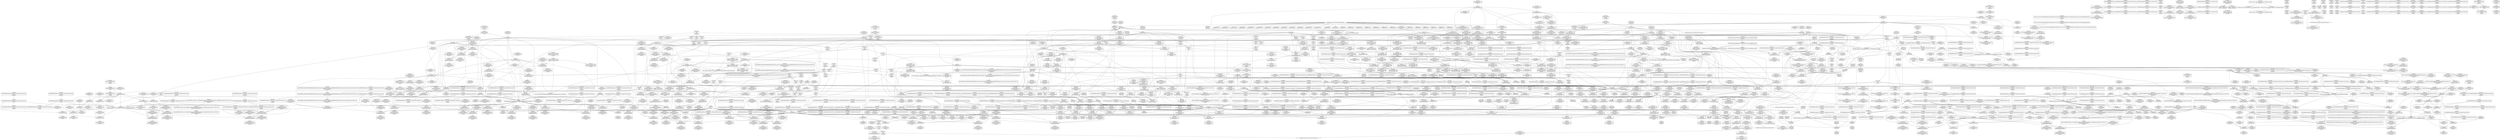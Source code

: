 digraph {
	CE0x5b7e980 [shape=record,shape=Mrecord,label="{CE0x5b7e980|__preempt_count_sub:_tmp1|*SummSink*}"]
	CE0x5b04620 [shape=record,shape=Mrecord,label="{CE0x5b04620|rcu_read_lock:_tmp15|include/linux/rcupdate.h,882|*SummSource*}"]
	CE0x5b02960 [shape=record,shape=Mrecord,label="{CE0x5b02960|rcu_lock_release:_bb}"]
	CE0x5ab7820 [shape=record,shape=Mrecord,label="{CE0x5ab7820|task_sid:_do.end|*SummSink*}"]
	CE0x5ac7950 [shape=record,shape=Mrecord,label="{CE0x5ac7950|task_sid:_tobool|security/selinux/hooks.c,208}"]
	CE0x5ab93b0 [shape=record,shape=Mrecord,label="{CE0x5ab93b0|task_sid:_tmp17|security/selinux/hooks.c,208}"]
	CE0x5acdcd0 [shape=record,shape=Mrecord,label="{CE0x5acdcd0|get_current:_tmp2}"]
	CE0x5b02b80 [shape=record,shape=Mrecord,label="{CE0x5b02b80|rcu_read_unlock:_tmp14|include/linux/rcupdate.h,933}"]
	CE0x5a69710 [shape=record,shape=Mrecord,label="{CE0x5a69710|current_sid:_tmp2}"]
	CE0x5a57300 [shape=record,shape=Mrecord,label="{CE0x5a57300|i64*_getelementptr_inbounds_(_11_x_i64_,_11_x_i64_*___llvm_gcov_ctr125,_i64_0,_i64_1)|*Constant*}"]
	CE0x5afd150 [shape=record,shape=Mrecord,label="{CE0x5afd150|rcu_read_unlock:_call|include/linux/rcupdate.h,933|*SummSource*}"]
	CE0x5a6fd40 [shape=record,shape=Mrecord,label="{CE0x5a6fd40|%struct.common_audit_data*_null|*Constant*|*SummSink*}"]
	CE0x5aa45e0 [shape=record,shape=Mrecord,label="{CE0x5aa45e0|_ret_void,_!dbg_!27735|include/linux/rcupdate.h,884|*SummSink*}"]
	CE0x5ad8620 [shape=record,shape=Mrecord,label="{CE0x5ad8620|GLOBAL:_rcu_lock_release|*Constant*|*SummSink*}"]
	CE0x5ad9d60 [shape=record,shape=Mrecord,label="{CE0x5ad9d60|__rcu_read_unlock:_entry}"]
	CE0x5a843a0 [shape=record,shape=Mrecord,label="{CE0x5a843a0|i64_3|*Constant*|*SummSink*}"]
	CE0x5b94ce0 [shape=record,shape=Mrecord,label="{CE0x5b94ce0|_call_void_mcount()_#3|*SummSink*}"]
	CE0x5a726d0 [shape=record,shape=Mrecord,label="{CE0x5a726d0|i64_1|*Constant*}"]
	CE0x5b8ae80 [shape=record,shape=Mrecord,label="{CE0x5b8ae80|__preempt_count_sub:_tmp3|*SummSource*}"]
	CE0x5b45750 [shape=record,shape=Mrecord,label="{CE0x5b45750|rcu_lock_release:_tmp|*SummSource*}"]
	CE0x5ad2130 [shape=record,shape=Mrecord,label="{CE0x5ad2130|i64*_getelementptr_inbounds_(_2_x_i64_,_2_x_i64_*___llvm_gcov_ctr131,_i64_0,_i64_0)|*Constant*}"]
	CE0x5a673f0 [shape=record,shape=Mrecord,label="{CE0x5a673f0|i64*_getelementptr_inbounds_(_11_x_i64_,_11_x_i64_*___llvm_gcov_ctr125,_i64_0,_i64_0)|*Constant*|*SummSink*}"]
	CE0x5ad7bb0 [shape=record,shape=Mrecord,label="{CE0x5ad7bb0|task_sid:_tmp19|security/selinux/hooks.c,208|*SummSource*}"]
	CE0x5ab5d70 [shape=record,shape=Mrecord,label="{CE0x5ab5d70|GLOBAL:_rcu_read_lock|*Constant*|*SummSource*}"]
	CE0x5afcc20 [shape=record,shape=Mrecord,label="{CE0x5afcc20|i64*_getelementptr_inbounds_(_4_x_i64_,_4_x_i64_*___llvm_gcov_ctr135,_i64_0,_i64_1)|*Constant*}"]
	CE0x5b01790 [shape=record,shape=Mrecord,label="{CE0x5b01790|i64*_getelementptr_inbounds_(_4_x_i64_,_4_x_i64_*___llvm_gcov_ctr130,_i64_0,_i64_3)|*Constant*|*SummSource*}"]
	CE0x5b8c3b0 [shape=record,shape=Mrecord,label="{CE0x5b8c3b0|i32_0|*Constant*}"]
	CE0x5ac6d90 [shape=record,shape=Mrecord,label="{CE0x5ac6d90|_call_void___rcu_read_lock()_#10,_!dbg_!27710|include/linux/rcupdate.h,879}"]
	CE0x5abdd80 [shape=record,shape=Mrecord,label="{CE0x5abdd80|task_sid:_tmp25|security/selinux/hooks.c,208|*SummSource*}"]
	CE0x5af2180 [shape=record,shape=Mrecord,label="{CE0x5af2180|GLOBAL:___preempt_count_sub|*Constant*|*SummSource*}"]
	CE0x5ae31a0 [shape=record,shape=Mrecord,label="{CE0x5ae31a0|__rcu_read_lock:_tmp3|*SummSource*}"]
	CE0x5b0c530 [shape=record,shape=Mrecord,label="{CE0x5b0c530|__rcu_read_unlock:_tmp2|*SummSource*}"]
	CE0x5a9d830 [shape=record,shape=Mrecord,label="{CE0x5a9d830|rcu_read_lock:_tmp20|include/linux/rcupdate.h,882}"]
	CE0x5b15370 [shape=record,shape=Mrecord,label="{CE0x5b15370|COLLAPSED:_GCMRE___llvm_gcov_ctr132_internal_global_11_x_i64_zeroinitializer:_elem_0:default:}"]
	CE0x5b01b60 [shape=record,shape=Mrecord,label="{CE0x5b01b60|rcu_lock_acquire:_tmp6|*SummSource*}"]
	CE0x5a6bad0 [shape=record,shape=Mrecord,label="{CE0x5a6bad0|rcu_lock_release:_tmp7|*SummSink*}"]
	CE0x5a74be0 [shape=record,shape=Mrecord,label="{CE0x5a74be0|GLOBAL:___llvm_gcov_ctr284|Global_var:__llvm_gcov_ctr284|*SummSource*}"]
	CE0x5acb9c0 [shape=record,shape=Mrecord,label="{CE0x5acb9c0|__rcu_read_lock:_entry}"]
	CE0x5ab8c90 [shape=record,shape=Mrecord,label="{CE0x5ab8c90|rcu_read_lock:_tmp1}"]
	CE0x5b06fd0 [shape=record,shape=Mrecord,label="{CE0x5b06fd0|i64*_getelementptr_inbounds_(_11_x_i64_,_11_x_i64_*___llvm_gcov_ctr127,_i64_0,_i64_9)|*Constant*|*SummSource*}"]
	CE0x5b0eb90 [shape=record,shape=Mrecord,label="{CE0x5b0eb90|i64*_getelementptr_inbounds_(_4_x_i64_,_4_x_i64_*___llvm_gcov_ctr130,_i64_0,_i64_2)|*Constant*|*SummSource*}"]
	CE0x5adccb0 [shape=record,shape=Mrecord,label="{CE0x5adccb0|rcu_lock_release:_tmp1|*SummSink*}"]
	CE0x5aa1100 [shape=record,shape=Mrecord,label="{CE0x5aa1100|current_sid:_tmp21|security/selinux/hooks.c,218|*SummSource*}"]
	CE0x5a60730 [shape=record,shape=Mrecord,label="{CE0x5a60730|current_sid:_tmp13|security/selinux/hooks.c,218|*SummSink*}"]
	CE0x5b06b50 [shape=record,shape=Mrecord,label="{CE0x5b06b50|i8*_getelementptr_inbounds_(_42_x_i8_,_42_x_i8_*_.str46,_i32_0,_i32_0)|*Constant*|*SummSink*}"]
	CE0x5aef170 [shape=record,shape=Mrecord,label="{CE0x5aef170|rcu_read_unlock:_tmp1}"]
	CE0x5a5c9f0 [shape=record,shape=Mrecord,label="{CE0x5a5c9f0|i64*_getelementptr_inbounds_(_4_x_i64_,_4_x_i64_*___llvm_gcov_ctr134,_i64_0,_i64_3)|*Constant*|*SummSink*}"]
	CE0x5a724c0 [shape=record,shape=Mrecord,label="{CE0x5a724c0|VOIDTB_TE:_CE_28,32_}"]
	CE0x5b199c0 [shape=record,shape=Mrecord,label="{CE0x5b199c0|rcu_read_unlock:_do.end|*SummSink*}"]
	CE0x5acee70 [shape=record,shape=Mrecord,label="{CE0x5acee70|task_sid:_do.body5}"]
	CE0x5ad6240 [shape=record,shape=Mrecord,label="{CE0x5ad6240|task_sid:_tmp20|security/selinux/hooks.c,208|*SummSink*}"]
	CE0x5a5b360 [shape=record,shape=Mrecord,label="{CE0x5a5b360|selinux_task_setioprio:_tmp6|security/selinux/hooks.c,3609|*SummSink*}"]
	CE0x5a6b910 [shape=record,shape=Mrecord,label="{CE0x5a6b910|rcu_lock_release:_tmp7}"]
	CE0x5a71360 [shape=record,shape=Mrecord,label="{CE0x5a71360|selinux_task_setioprio:_p|Function::selinux_task_setioprio&Arg::p::}"]
	CE0x5ad8880 [shape=record,shape=Mrecord,label="{CE0x5ad8880|GLOBAL:_rcu_lock_release|*Constant*|*SummSource*}"]
	CE0x5b198a0 [shape=record,shape=Mrecord,label="{CE0x5b198a0|rcu_read_unlock:_do.end|*SummSource*}"]
	CE0x5a817e0 [shape=record,shape=Mrecord,label="{CE0x5a817e0|_ret_i32_%tmp6,_!dbg_!27716|security/selinux/hooks.c,197}"]
	CE0x5a690a0 [shape=record,shape=Mrecord,label="{CE0x5a690a0|current_has_perm:_tmp2|*SummSource*}"]
	CE0x5ab6bb0 [shape=record,shape=Mrecord,label="{CE0x5ab6bb0|i64*_getelementptr_inbounds_(_13_x_i64_,_13_x_i64_*___llvm_gcov_ctr126,_i64_0,_i64_8)|*Constant*|*SummSource*}"]
	CE0x5b82c10 [shape=record,shape=Mrecord,label="{CE0x5b82c10|__preempt_count_add:_tmp4|./arch/x86/include/asm/preempt.h,72}"]
	CE0x5a9a150 [shape=record,shape=Mrecord,label="{CE0x5a9a150|_call_void_lockdep_rcu_suspicious(i8*_getelementptr_inbounds_(_25_x_i8_,_25_x_i8_*_.str3,_i32_0,_i32_0),_i32_208,_i8*_getelementptr_inbounds_(_41_x_i8_,_41_x_i8_*_.str44,_i32_0,_i32_0))_#10,_!dbg_!27732|security/selinux/hooks.c,208}"]
	CE0x5a4f890 [shape=record,shape=Mrecord,label="{CE0x5a4f890|GLOBAL:_task_sid|*Constant*|*SummSource*}"]
	CE0x5aa3700 [shape=record,shape=Mrecord,label="{CE0x5aa3700|current_sid:_cred|security/selinux/hooks.c,218|*SummSink*}"]
	CE0x5afc5a0 [shape=record,shape=Mrecord,label="{CE0x5afc5a0|__preempt_count_add:_tmp2|*SummSink*}"]
	CE0x5a74250 [shape=record,shape=Mrecord,label="{CE0x5a74250|i64_2|*Constant*}"]
	CE0x5ad60f0 [shape=record,shape=Mrecord,label="{CE0x5ad60f0|task_sid:_tmp20|security/selinux/hooks.c,208|*SummSource*}"]
	CE0x5aefdb0 [shape=record,shape=Mrecord,label="{CE0x5aefdb0|rcu_read_lock:_if.end|*SummSink*}"]
	CE0x5afee30 [shape=record,shape=Mrecord,label="{CE0x5afee30|i64*_getelementptr_inbounds_(_4_x_i64_,_4_x_i64_*___llvm_gcov_ctr130,_i64_0,_i64_1)|*Constant*|*SummSink*}"]
	CE0x5ac8420 [shape=record,shape=Mrecord,label="{CE0x5ac8420|cred_sid:_tmp|*SummSource*}"]
	CE0x5a6e400 [shape=record,shape=Mrecord,label="{CE0x5a6e400|i8*_getelementptr_inbounds_(_25_x_i8_,_25_x_i8_*_.str3,_i32_0,_i32_0)|*Constant*}"]
	CE0x5b1a1c0 [shape=record,shape=Mrecord,label="{CE0x5b1a1c0|rcu_read_unlock:_tmp7|include/linux/rcupdate.h,933}"]
	CE0x5ab9b60 [shape=record,shape=Mrecord,label="{CE0x5ab9b60|_call_void_rcu_lock_acquire(%struct.lockdep_map*_rcu_lock_map)_#10,_!dbg_!27711|include/linux/rcupdate.h,881}"]
	CE0x5a6f2b0 [shape=record,shape=Mrecord,label="{CE0x5a6f2b0|avc_has_perm:_entry|*SummSink*}"]
	CE0x5b46f40 [shape=record,shape=Mrecord,label="{CE0x5b46f40|i64_1|*Constant*}"]
	CE0x5b11710 [shape=record,shape=Mrecord,label="{CE0x5b11710|rcu_read_lock:_tmp12|include/linux/rcupdate.h,882|*SummSink*}"]
	CE0x5a9d470 [shape=record,shape=Mrecord,label="{CE0x5a9d470|rcu_read_lock:_tmp19|include/linux/rcupdate.h,882|*SummSource*}"]
	CE0x5aaa580 [shape=record,shape=Mrecord,label="{CE0x5aaa580|i32_218|*Constant*|*SummSink*}"]
	CE0x5af4100 [shape=record,shape=Mrecord,label="{CE0x5af4100|rcu_read_unlock:_tmp5|include/linux/rcupdate.h,933}"]
	CE0x5b5aec0 [shape=record,shape=Mrecord,label="{CE0x5b5aec0|rcu_lock_release:_tmp2}"]
	CE0x5a7ee90 [shape=record,shape=Mrecord,label="{CE0x5a7ee90|current_sid:_tmp20|security/selinux/hooks.c,218|*SummSource*}"]
	CE0x5ac7bb0 [shape=record,shape=Mrecord,label="{CE0x5ac7bb0|rcu_lock_acquire:_map|Function::rcu_lock_acquire&Arg::map::|*SummSink*}"]
	CE0x5b14f10 [shape=record,shape=Mrecord,label="{CE0x5b14f10|_ret_void,_!dbg_!27719|./arch/x86/include/asm/preempt.h,73|*SummSource*}"]
	CE0x5ad21a0 [shape=record,shape=Mrecord,label="{CE0x5ad21a0|i64*_getelementptr_inbounds_(_2_x_i64_,_2_x_i64_*___llvm_gcov_ctr131,_i64_0,_i64_0)|*Constant*|*SummSource*}"]
	CE0x5b60ce0 [shape=record,shape=Mrecord,label="{CE0x5b60ce0|i64_1|*Constant*}"]
	CE0x5a70340 [shape=record,shape=Mrecord,label="{CE0x5a70340|_ret_i32_%retval.0,_!dbg_!27728|security/selinux/avc.c,775|*SummSource*}"]
	CE0x5ac2290 [shape=record,shape=Mrecord,label="{CE0x5ac2290|i64*_getelementptr_inbounds_(_4_x_i64_,_4_x_i64_*___llvm_gcov_ctr133,_i64_0,_i64_2)|*Constant*|*SummSource*}"]
	CE0x5a814e0 [shape=record,shape=Mrecord,label="{CE0x5a814e0|cred_sid:_cred|Function::cred_sid&Arg::cred::|*SummSource*}"]
	CE0x5a88600 [shape=record,shape=Mrecord,label="{CE0x5a88600|i64_4|*Constant*}"]
	CE0x5aa0c00 [shape=record,shape=Mrecord,label="{CE0x5aa0c00|rcu_read_lock:_bb|*SummSource*}"]
	CE0x5b1b720 [shape=record,shape=Mrecord,label="{CE0x5b1b720|_call_void___preempt_count_add(i32_1)_#10,_!dbg_!27711|include/linux/rcupdate.h,239}"]
	CE0x5aecdc0 [shape=record,shape=Mrecord,label="{CE0x5aecdc0|cred_sid:_tmp5|security/selinux/hooks.c,196|*SummSink*}"]
	CE0x5a634f0 [shape=record,shape=Mrecord,label="{CE0x5a634f0|selinux_task_setioprio:_tmp4|security/selinux/hooks.c,3608|*SummSink*}"]
	CE0x5b17ff0 [shape=record,shape=Mrecord,label="{CE0x5b17ff0|rcu_read_unlock:_tmp12|include/linux/rcupdate.h,933|*SummSource*}"]
	CE0x5b13170 [shape=record,shape=Mrecord,label="{CE0x5b13170|i64*_getelementptr_inbounds_(_4_x_i64_,_4_x_i64_*___llvm_gcov_ctr128,_i64_0,_i64_3)|*Constant*|*SummSink*}"]
	CE0x5aea3e0 [shape=record,shape=Mrecord,label="{CE0x5aea3e0|i64*_getelementptr_inbounds_(_11_x_i64_,_11_x_i64_*___llvm_gcov_ctr127,_i64_0,_i64_1)|*Constant*|*SummSource*}"]
	CE0x5aca410 [shape=record,shape=Mrecord,label="{CE0x5aca410|__rcu_read_lock:_entry|*SummSource*}"]
	CE0x5a68840 [shape=record,shape=Mrecord,label="{CE0x5a68840|current_has_perm:_tmp1|*SummSource*}"]
	CE0x5b055f0 [shape=record,shape=Mrecord,label="{CE0x5b055f0|i8*_getelementptr_inbounds_(_25_x_i8_,_25_x_i8_*_.str45,_i32_0,_i32_0)|*Constant*}"]
	CE0x5ae1120 [shape=record,shape=Mrecord,label="{CE0x5ae1120|i64_1|*Constant*}"]
	CE0x5aa6b50 [shape=record,shape=Mrecord,label="{CE0x5aa6b50|_call_void_lockdep_rcu_suspicious(i8*_getelementptr_inbounds_(_25_x_i8_,_25_x_i8_*_.str45,_i32_0,_i32_0),_i32_934,_i8*_getelementptr_inbounds_(_44_x_i8_,_44_x_i8_*_.str47,_i32_0,_i32_0))_#10,_!dbg_!27726|include/linux/rcupdate.h,933}"]
	CE0x5a6bf10 [shape=record,shape=Mrecord,label="{CE0x5a6bf10|__rcu_read_unlock:_do.end}"]
	CE0x5aa5000 [shape=record,shape=Mrecord,label="{CE0x5aa5000|task_sid:_tmp}"]
	CE0x5b99cd0 [shape=record,shape=Mrecord,label="{CE0x5b99cd0|_call_void_mcount()_#3}"]
	CE0x5b49f00 [shape=record,shape=Mrecord,label="{CE0x5b49f00|__rcu_read_unlock:_tmp4|include/linux/rcupdate.h,244|*SummSink*}"]
	CE0x5a60650 [shape=record,shape=Mrecord,label="{CE0x5a60650|current_sid:_tmp13|security/selinux/hooks.c,218}"]
	CE0x5b143f0 [shape=record,shape=Mrecord,label="{CE0x5b143f0|cred_sid:_tmp3}"]
	CE0x5b00880 [shape=record,shape=Mrecord,label="{CE0x5b00880|i64*_getelementptr_inbounds_(_11_x_i64_,_11_x_i64_*___llvm_gcov_ctr132,_i64_0,_i64_1)|*Constant*}"]
	CE0x5b602e0 [shape=record,shape=Mrecord,label="{CE0x5b602e0|GLOBAL:___preempt_count|Global_var:__preempt_count|*SummSink*}"]
	CE0x5aeabb0 [shape=record,shape=Mrecord,label="{CE0x5aeabb0|rcu_read_lock:_tmp4|include/linux/rcupdate.h,882}"]
	CE0x5ae83e0 [shape=record,shape=Mrecord,label="{CE0x5ae83e0|__preempt_count_sub:_tmp2}"]
	CE0x5b62a90 [shape=record,shape=Mrecord,label="{CE0x5b62a90|GLOBAL:___preempt_count|Global_var:__preempt_count}"]
	CE0x5ac5900 [shape=record,shape=Mrecord,label="{CE0x5ac5900|_ret_void,_!dbg_!27735|include/linux/rcupdate.h,884|*SummSource*}"]
	CE0x5aa1ec0 [shape=record,shape=Mrecord,label="{CE0x5aa1ec0|current_sid:_tmp22|security/selinux/hooks.c,218}"]
	CE0x5ad1a00 [shape=record,shape=Mrecord,label="{CE0x5ad1a00|rcu_read_lock:_if.then|*SummSource*}"]
	CE0x5a9b460 [shape=record,shape=Mrecord,label="{CE0x5a9b460|i64*_getelementptr_inbounds_(_13_x_i64_,_13_x_i64_*___llvm_gcov_ctr126,_i64_0,_i64_0)|*Constant*|*SummSink*}"]
	CE0x5a9b910 [shape=record,shape=Mrecord,label="{CE0x5a9b910|i1_true|*Constant*}"]
	CE0x5accfb0 [shape=record,shape=Mrecord,label="{CE0x5accfb0|GLOBAL:___llvm_gcov_ctr126|Global_var:__llvm_gcov_ctr126|*SummSource*}"]
	CE0x5aa9280 [shape=record,shape=Mrecord,label="{CE0x5aa9280|task_sid:_tmp9|security/selinux/hooks.c,208|*SummSink*}"]
	CE0x5b133f0 [shape=record,shape=Mrecord,label="{CE0x5b133f0|__rcu_read_lock:_tmp6|include/linux/rcupdate.h,240|*SummSource*}"]
	CE0x5acf690 [shape=record,shape=Mrecord,label="{CE0x5acf690|task_sid:_do.end6|*SummSource*}"]
	CE0x5b8ce80 [shape=record,shape=Mrecord,label="{CE0x5b8ce80|__preempt_count_sub:_do.end|*SummSink*}"]
	CE0x5a8b100 [shape=record,shape=Mrecord,label="{CE0x5a8b100|current_sid:_tmp9|security/selinux/hooks.c,218|*SummSource*}"]
	CE0x5ac39d0 [shape=record,shape=Mrecord,label="{CE0x5ac39d0|rcu_read_unlock:_entry|*SummSource*}"]
	CE0x5af1250 [shape=record,shape=Mrecord,label="{CE0x5af1250|GLOBAL:_rcu_read_lock.__warned|Global_var:rcu_read_lock.__warned}"]
	CE0x5ac77f0 [shape=record,shape=Mrecord,label="{CE0x5ac77f0|task_sid:_call|security/selinux/hooks.c,208}"]
	CE0x5a62600 [shape=record,shape=Mrecord,label="{CE0x5a62600|current_has_perm:_entry|*SummSink*}"]
	CE0x5b49720 [shape=record,shape=Mrecord,label="{CE0x5b49720|void_(i32*,_i32,_i32*)*_asm_addl_$1,_%gs:$0_,_*m,ri,*m,_dirflag_,_fpsr_,_flags_}"]
	CE0x5ac3b80 [shape=record,shape=Mrecord,label="{CE0x5ac3b80|rcu_read_unlock:_entry|*SummSink*}"]
	CE0x5a6d570 [shape=record,shape=Mrecord,label="{CE0x5a6d570|current_sid:_tmp16|security/selinux/hooks.c,218|*SummSink*}"]
	CE0x5b14c30 [shape=record,shape=Mrecord,label="{CE0x5b14c30|GLOBAL:___llvm_gcov_ctr132|Global_var:__llvm_gcov_ctr132}"]
	CE0x5a55e20 [shape=record,shape=Mrecord,label="{CE0x5a55e20|task_sid:_tmp27|security/selinux/hooks.c,208|*SummSource*}"]
	CE0x5aa7b70 [shape=record,shape=Mrecord,label="{CE0x5aa7b70|GLOBAL:_rcu_read_lock.__warned|Global_var:rcu_read_lock.__warned|*SummSink*}"]
	CE0x5acf0f0 [shape=record,shape=Mrecord,label="{CE0x5acf0f0|task_sid:_do.body}"]
	CE0x5b81ee0 [shape=record,shape=Mrecord,label="{CE0x5b81ee0|_ret_void,_!dbg_!27720|./arch/x86/include/asm/preempt.h,78|*SummSource*}"]
	CE0x5a6e6e0 [shape=record,shape=Mrecord,label="{CE0x5a6e6e0|i8*_getelementptr_inbounds_(_25_x_i8_,_25_x_i8_*_.str3,_i32_0,_i32_0)|*Constant*|*SummSink*}"]
	CE0x5ad5a30 [shape=record,shape=Mrecord,label="{CE0x5ad5a30|i64*_getelementptr_inbounds_(_13_x_i64_,_13_x_i64_*___llvm_gcov_ctr126,_i64_0,_i64_9)|*Constant*|*SummSource*}"]
	CE0x5b1ddf0 [shape=record,shape=Mrecord,label="{CE0x5b1ddf0|rcu_read_unlock:_tmp22|include/linux/rcupdate.h,935|*SummSink*}"]
	CE0x5ad09b0 [shape=record,shape=Mrecord,label="{CE0x5ad09b0|rcu_read_lock:_tobool|include/linux/rcupdate.h,882}"]
	CE0x5ab79d0 [shape=record,shape=Mrecord,label="{CE0x5ab79d0|get_current:_tmp4|./arch/x86/include/asm/current.h,14|*SummSource*}"]
	CE0x5a53c10 [shape=record,shape=Mrecord,label="{CE0x5a53c10|_call_void_mcount()_#3|*SummSink*}"]
	CE0x5a783f0 [shape=record,shape=Mrecord,label="{CE0x5a783f0|VOIDTB_TE:_CE_64,72_}"]
	CE0x5ab9f30 [shape=record,shape=Mrecord,label="{CE0x5ab9f30|task_sid:_tmp14|security/selinux/hooks.c,208}"]
	CE0x5b492f0 [shape=record,shape=Mrecord,label="{CE0x5b492f0|rcu_lock_release:_tmp3|*SummSink*}"]
	CE0x5b63610 [shape=record,shape=Mrecord,label="{CE0x5b63610|__rcu_read_unlock:_tmp1}"]
	CE0x5a5f040 [shape=record,shape=Mrecord,label="{CE0x5a5f040|_ret_i32_%call2,_!dbg_!27718|security/selinux/hooks.c,1544}"]
	CE0x5b87280 [shape=record,shape=Mrecord,label="{CE0x5b87280|__preempt_count_add:_tmp3|*SummSink*}"]
	CE0x5a7d070 [shape=record,shape=Mrecord,label="{CE0x5a7d070|_ret_i32_%call2,_!dbg_!27718|security/selinux/hooks.c,1544|*SummSink*}"]
	CE0x5abc420 [shape=record,shape=Mrecord,label="{CE0x5abc420|rcu_read_lock:_tmp3|*SummSink*}"]
	CE0x5aa0e50 [shape=record,shape=Mrecord,label="{CE0x5aa0e50|COLLAPSED:_GCMRE_current_task_external_global_%struct.task_struct*:_elem_0::|security/selinux/hooks.c,218}"]
	CE0x5b57490 [shape=record,shape=Mrecord,label="{CE0x5b57490|__preempt_count_sub:_bb|*SummSource*}"]
	CE0x5addc30 [shape=record,shape=Mrecord,label="{CE0x5addc30|rcu_lock_acquire:_tmp|*SummSource*}"]
	CE0x5aa2130 [shape=record,shape=Mrecord,label="{CE0x5aa2130|current_sid:_tmp22|security/selinux/hooks.c,218|*SummSink*}"]
	CE0x5b8ce10 [shape=record,shape=Mrecord,label="{CE0x5b8ce10|__preempt_count_sub:_do.body}"]
	CE0x5aaa0a0 [shape=record,shape=Mrecord,label="{CE0x5aaa0a0|task_sid:_tmp2|*SummSink*}"]
	CE0x5aa0d50 [shape=record,shape=Mrecord,label="{CE0x5aa0d50|rcu_read_lock:_do.body}"]
	CE0x5a636e0 [shape=record,shape=Mrecord,label="{CE0x5a636e0|selinux_task_setioprio:_tmp5|security/selinux/hooks.c,3608}"]
	CE0x5b1eb20 [shape=record,shape=Mrecord,label="{CE0x5b1eb20|rcu_lock_release:_entry|*SummSource*}"]
	CE0x5aa0ce0 [shape=record,shape=Mrecord,label="{CE0x5aa0ce0|rcu_read_lock:_bb|*SummSink*}"]
	CE0x5ae3080 [shape=record,shape=Mrecord,label="{CE0x5ae3080|__rcu_read_lock:_tmp3}"]
	CE0x5a7ff20 [shape=record,shape=Mrecord,label="{CE0x5a7ff20|get_current:_entry}"]
	CE0x5a89450 [shape=record,shape=Mrecord,label="{CE0x5a89450|_call_void_rcu_read_lock()_#10,_!dbg_!27712|security/selinux/hooks.c,207}"]
	CE0x5a697f0 [shape=record,shape=Mrecord,label="{CE0x5a697f0|current_sid:_tmp2|*SummSink*}"]
	CE0x5a66c70 [shape=record,shape=Mrecord,label="{CE0x5a66c70|i64*_getelementptr_inbounds_(_11_x_i64_,_11_x_i64_*___llvm_gcov_ctr125,_i64_0,_i64_0)|*Constant*|*SummSource*}"]
	CE0x5a9a880 [shape=record,shape=Mrecord,label="{CE0x5a9a880|i32_208|*Constant*}"]
	CE0x5ad3940 [shape=record,shape=Mrecord,label="{CE0x5ad3940|_call_void_lockdep_rcu_suspicious(i8*_getelementptr_inbounds_(_25_x_i8_,_25_x_i8_*_.str45,_i32_0,_i32_0),_i32_934,_i8*_getelementptr_inbounds_(_44_x_i8_,_44_x_i8_*_.str47,_i32_0,_i32_0))_#10,_!dbg_!27726|include/linux/rcupdate.h,933|*SummSink*}"]
	CE0x5a632a0 [shape=record,shape=Mrecord,label="{CE0x5a632a0|selinux_task_setioprio:_return}"]
	CE0x5b1e880 [shape=record,shape=Mrecord,label="{CE0x5b1e880|_call_void_rcu_lock_release(%struct.lockdep_map*_rcu_lock_map)_#10,_!dbg_!27733|include/linux/rcupdate.h,935|*SummSource*}"]
	CE0x5aecbd0 [shape=record,shape=Mrecord,label="{CE0x5aecbd0|i32_1|*Constant*}"]
	CE0x5a8c780 [shape=record,shape=Mrecord,label="{CE0x5a8c780|current_sid:_do.end}"]
	CE0x5a4f460 [shape=record,shape=Mrecord,label="{CE0x5a4f460|GLOBAL:_task_sid|*Constant*}"]
	CE0x5ac6010 [shape=record,shape=Mrecord,label="{CE0x5ac6010|task_sid:_tmp8|security/selinux/hooks.c,208|*SummSource*}"]
	CE0x5b0e9a0 [shape=record,shape=Mrecord,label="{CE0x5b0e9a0|rcu_read_unlock:_bb|*SummSource*}"]
	CE0x5a5e200 [shape=record,shape=Mrecord,label="{CE0x5a5e200|avc_has_perm:_requested|Function::avc_has_perm&Arg::requested::|*SummSource*}"]
	CE0x5b03100 [shape=record,shape=Mrecord,label="{CE0x5b03100|rcu_read_unlock:_tmp15|include/linux/rcupdate.h,933}"]
	CE0x5b153e0 [shape=record,shape=Mrecord,label="{CE0x5b153e0|rcu_read_unlock:_tmp|*SummSource*}"]
	CE0x5b8af90 [shape=record,shape=Mrecord,label="{CE0x5b8af90|__preempt_count_sub:_tmp3|*SummSink*}"]
	CE0x5ac9450 [shape=record,shape=Mrecord,label="{CE0x5ac9450|task_sid:_tmp12|security/selinux/hooks.c,208|*SummSource*}"]
	CE0x5ab63b0 [shape=record,shape=Mrecord,label="{CE0x5ab63b0|i64*_getelementptr_inbounds_(_2_x_i64_,_2_x_i64_*___llvm_gcov_ctr98,_i64_0,_i64_0)|*Constant*|*SummSource*}"]
	CE0x5b820a0 [shape=record,shape=Mrecord,label="{CE0x5b820a0|_ret_void,_!dbg_!27720|./arch/x86/include/asm/preempt.h,78|*SummSink*}"]
	CE0x5ac6b60 [shape=record,shape=Mrecord,label="{CE0x5ac6b60|_call_void___rcu_read_lock()_#10,_!dbg_!27710|include/linux/rcupdate.h,879|*SummSink*}"]
	CE0x5a8b7d0 [shape=record,shape=Mrecord,label="{CE0x5a8b7d0|GLOBAL:_task_sid.__warned|Global_var:task_sid.__warned|*SummSink*}"]
	CE0x5aeeab0 [shape=record,shape=Mrecord,label="{CE0x5aeeab0|rcu_read_unlock:_if.then|*SummSink*}"]
	CE0x5b8c540 [shape=record,shape=Mrecord,label="{CE0x5b8c540|__preempt_count_sub:_sub|./arch/x86/include/asm/preempt.h,77}"]
	CE0x5ae5190 [shape=record,shape=Mrecord,label="{CE0x5ae5190|i64*_getelementptr_inbounds_(_4_x_i64_,_4_x_i64_*___llvm_gcov_ctr129,_i64_0,_i64_3)|*Constant*}"]
	CE0x5b024a0 [shape=record,shape=Mrecord,label="{CE0x5b024a0|i8*_undef|*Constant*|*SummSource*}"]
	CE0x5af06b0 [shape=record,shape=Mrecord,label="{CE0x5af06b0|COLLAPSED:_GCMRE___llvm_gcov_ctr98_internal_global_2_x_i64_zeroinitializer:_elem_0:default:}"]
	CE0x5a7b0d0 [shape=record,shape=Mrecord,label="{CE0x5a7b0d0|selinux_task_setioprio:_tmp5|security/selinux/hooks.c,3608|*SummSink*}"]
	CE0x5a5edb0 [shape=record,shape=Mrecord,label="{CE0x5a5edb0|i32_512|*Constant*|*SummSource*}"]
	CE0x5b0a390 [shape=record,shape=Mrecord,label="{CE0x5b0a390|rcu_read_lock:_tmp9|include/linux/rcupdate.h,882}"]
	CE0x5a5dc50 [shape=record,shape=Mrecord,label="{CE0x5a5dc50|avc_has_perm:_tclass|Function::avc_has_perm&Arg::tclass::}"]
	CE0x5a8a470 [shape=record,shape=Mrecord,label="{CE0x5a8a470|current_sid:_tobool|security/selinux/hooks.c,218|*SummSink*}"]
	CE0x5b155a0 [shape=record,shape=Mrecord,label="{CE0x5b155a0|_call_void_mcount()_#3}"]
	CE0x5ad03e0 [shape=record,shape=Mrecord,label="{CE0x5ad03e0|task_sid:_tobool1|security/selinux/hooks.c,208|*SummSink*}"]
	CE0x5a9f780 [shape=record,shape=Mrecord,label="{CE0x5a9f780|rcu_read_lock:_tmp18|include/linux/rcupdate.h,882|*SummSink*}"]
	CE0x5b57f20 [shape=record,shape=Mrecord,label="{CE0x5b57f20|rcu_lock_release:_tmp5|include/linux/rcupdate.h,423}"]
	CE0x5ae5740 [shape=record,shape=Mrecord,label="{CE0x5ae5740|i64*_getelementptr_inbounds_(_4_x_i64_,_4_x_i64_*___llvm_gcov_ctr129,_i64_0,_i64_0)|*Constant*|*SummSource*}"]
	CE0x5aef090 [shape=record,shape=Mrecord,label="{CE0x5aef090|rcu_read_unlock:_tmp|*SummSink*}"]
	CE0x5a7e2a0 [shape=record,shape=Mrecord,label="{CE0x5a7e2a0|selinux_task_setioprio:_tmp7|security/selinux/hooks.c,3609|*SummSource*}"]
	CE0x5acdd40 [shape=record,shape=Mrecord,label="{CE0x5acdd40|get_current:_tmp2|*SummSource*}"]
	CE0x5a84430 [shape=record,shape=Mrecord,label="{CE0x5a84430|i64_2|*Constant*}"]
	CE0x5addac0 [shape=record,shape=Mrecord,label="{CE0x5addac0|rcu_lock_release:_indirectgoto}"]
	CE0x5a76120 [shape=record,shape=Mrecord,label="{CE0x5a76120|selinux_task_setioprio:_call1|security/selinux/hooks.c,3611}"]
	CE0x5ab6290 [shape=record,shape=Mrecord,label="{CE0x5ab6290|i64_1|*Constant*}"]
	CE0x5b06280 [shape=record,shape=Mrecord,label="{CE0x5b06280|i32_883|*Constant*|*SummSource*}"]
	CE0x5af3810 [shape=record,shape=Mrecord,label="{CE0x5af3810|GLOBAL:_rcu_lock_map|Global_var:rcu_lock_map|*SummSink*}"]
	CE0x5b00450 [shape=record,shape=Mrecord,label="{CE0x5b00450|rcu_lock_acquire:_bb|*SummSource*}"]
	CE0x5a6b030 [shape=record,shape=Mrecord,label="{CE0x5a6b030|i64*_getelementptr_inbounds_(_4_x_i64_,_4_x_i64_*___llvm_gcov_ctr133,_i64_0,_i64_3)|*Constant*|*SummSource*}"]
	CE0x5aa3660 [shape=record,shape=Mrecord,label="{CE0x5aa3660|current_sid:_cred|security/selinux/hooks.c,218|*SummSource*}"]
	CE0x5ad3e90 [shape=record,shape=Mrecord,label="{CE0x5ad3e90|i32_934|*Constant*|*SummSink*}"]
	CE0x5b8acd0 [shape=record,shape=Mrecord,label="{CE0x5b8acd0|COLLAPSED:_GCMRE___llvm_gcov_ctr135_internal_global_4_x_i64_zeroinitializer:_elem_0:default:}"]
	CE0x5a66e90 [shape=record,shape=Mrecord,label="{CE0x5a66e90|COLLAPSED:_GCMRE___llvm_gcov_ctr125_internal_global_11_x_i64_zeroinitializer:_elem_0:default:}"]
	CE0x5b83230 [shape=record,shape=Mrecord,label="{CE0x5b83230|__rcu_read_unlock:_tmp1|*SummSource*}"]
	CE0x5b06090 [shape=record,shape=Mrecord,label="{CE0x5b06090|i32_883|*Constant*}"]
	CE0x5b81e70 [shape=record,shape=Mrecord,label="{CE0x5b81e70|i64*_getelementptr_inbounds_(_4_x_i64_,_4_x_i64_*___llvm_gcov_ctr134,_i64_0,_i64_3)|*Constant*|*SummSource*}"]
	CE0x5a62670 [shape=record,shape=Mrecord,label="{CE0x5a62670|current_has_perm:_perms|Function::current_has_perm&Arg::perms::|*SummSink*}"]
	CE0x5a58550 [shape=record,shape=Mrecord,label="{CE0x5a58550|GLOBAL:_current_task|Global_var:current_task|*SummSource*}"]
	CE0x5af2ec0 [shape=record,shape=Mrecord,label="{CE0x5af2ec0|rcu_read_lock:_tmp10|include/linux/rcupdate.h,882|*SummSink*}"]
	CE0x5a5feb0 [shape=record,shape=Mrecord,label="{CE0x5a5feb0|selinux_task_setioprio:_tobool|security/selinux/hooks.c,3608|*SummSource*}"]
	CE0x5b16590 [shape=record,shape=Mrecord,label="{CE0x5b16590|i64_ptrtoint_(i8*_blockaddress(_rcu_lock_acquire,_%__here)_to_i64)|*Constant*}"]
	CE0x5a8c320 [shape=record,shape=Mrecord,label="{CE0x5a8c320|i64*_getelementptr_inbounds_(_2_x_i64_,_2_x_i64_*___llvm_gcov_ctr136,_i64_0,_i64_0)|*Constant*|*SummSink*}"]
	CE0x5abac30 [shape=record,shape=Mrecord,label="{CE0x5abac30|task_sid:_tmp13|security/selinux/hooks.c,208}"]
	CE0x5af1570 [shape=record,shape=Mrecord,label="{CE0x5af1570|rcu_read_unlock:_tmp6|include/linux/rcupdate.h,933}"]
	CE0x5af4830 [shape=record,shape=Mrecord,label="{CE0x5af4830|rcu_read_lock:_tmp5|include/linux/rcupdate.h,882}"]
	CE0x5ad0470 [shape=record,shape=Mrecord,label="{CE0x5ad0470|i64*_getelementptr_inbounds_(_13_x_i64_,_13_x_i64_*___llvm_gcov_ctr126,_i64_0,_i64_8)|*Constant*|*SummSink*}"]
	CE0x5a69450 [shape=record,shape=Mrecord,label="{CE0x5a69450|i64*_getelementptr_inbounds_(_11_x_i64_,_11_x_i64_*___llvm_gcov_ctr125,_i64_0,_i64_1)|*Constant*|*SummSource*}"]
	CE0x5a9b4f0 [shape=record,shape=Mrecord,label="{CE0x5a9b4f0|task_sid:_do.end|*SummSource*}"]
	CE0x5aa18c0 [shape=record,shape=Mrecord,label="{CE0x5aa18c0|current_sid:_security|security/selinux/hooks.c,218}"]
	CE0x5a5a450 [shape=record,shape=Mrecord,label="{CE0x5a5a450|current_sid:_entry|*SummSource*}"]
	CE0x5b1db90 [shape=record,shape=Mrecord,label="{CE0x5b1db90|i64*_getelementptr_inbounds_(_11_x_i64_,_11_x_i64_*___llvm_gcov_ctr132,_i64_0,_i64_10)|*Constant*|*SummSink*}"]
	CE0x5a647c0 [shape=record,shape=Mrecord,label="{CE0x5a647c0|selinux_task_setioprio:_bb}"]
	CE0x5b14b00 [shape=record,shape=Mrecord,label="{CE0x5b14b00|rcu_read_unlock:_tmp4|include/linux/rcupdate.h,933|*SummSink*}"]
	CE0x5a4fcc0 [shape=record,shape=Mrecord,label="{CE0x5a4fcc0|task_sid:_entry|*SummSource*}"]
	"CONST[source:1(input),value:2(dynamic)][purpose:{subject}]"
	CE0x5aa8f80 [shape=record,shape=Mrecord,label="{CE0x5aa8f80|task_sid:_tobool1|security/selinux/hooks.c,208}"]
	CE0x5a6a4a0 [shape=record,shape=Mrecord,label="{CE0x5a6a4a0|current_sid:_if.then}"]
	CE0x5a63f60 [shape=record,shape=Mrecord,label="{CE0x5a63f60|selinux_task_setioprio:_if.then}"]
	CE0x5b61e60 [shape=record,shape=Mrecord,label="{CE0x5b61e60|__preempt_count_sub:_sub|./arch/x86/include/asm/preempt.h,77|*SummSource*}"]
	CE0x5ac6a80 [shape=record,shape=Mrecord,label="{CE0x5ac6a80|_call_void___rcu_read_lock()_#10,_!dbg_!27710|include/linux/rcupdate.h,879|*SummSource*}"]
	CE0x5ab9690 [shape=record,shape=Mrecord,label="{CE0x5ab9690|_call_void_mcount()_#3|*SummSource*}"]
	CE0x5b12220 [shape=record,shape=Mrecord,label="{CE0x5b12220|rcu_lock_acquire:_tmp2}"]
	CE0x5b82520 [shape=record,shape=Mrecord,label="{CE0x5b82520|i64*_getelementptr_inbounds_(_4_x_i64_,_4_x_i64_*___llvm_gcov_ctr134,_i64_0,_i64_1)|*Constant*}"]
	CE0x5aa08f0 [shape=record,shape=Mrecord,label="{CE0x5aa08f0|cred_sid:_security|security/selinux/hooks.c,196|*SummSink*}"]
	CE0x5afddf0 [shape=record,shape=Mrecord,label="{CE0x5afddf0|_call_void_asm_sideeffect_,_memory_,_dirflag_,_fpsr_,_flags_()_#3,_!dbg_!27711,_!srcloc_!27714|include/linux/rcupdate.h,244|*SummSink*}"]
	CE0x5ae1410 [shape=record,shape=Mrecord,label="{CE0x5ae1410|rcu_lock_release:_tmp3}"]
	CE0x5a50a90 [shape=record,shape=Mrecord,label="{CE0x5a50a90|current_sid:_tmp19|security/selinux/hooks.c,218}"]
	CE0x5af5b10 [shape=record,shape=Mrecord,label="{CE0x5af5b10|i64*_getelementptr_inbounds_(_4_x_i64_,_4_x_i64_*___llvm_gcov_ctr129,_i64_0,_i64_2)|*Constant*|*SummSource*}"]
	CE0x5ae6340 [shape=record,shape=Mrecord,label="{CE0x5ae6340|i64*_getelementptr_inbounds_(_4_x_i64_,_4_x_i64_*___llvm_gcov_ctr129,_i64_0,_i64_1)|*Constant*}"]
	CE0x5ac49d0 [shape=record,shape=Mrecord,label="{CE0x5ac49d0|i64*_getelementptr_inbounds_(_2_x_i64_,_2_x_i64_*___llvm_gcov_ctr98,_i64_0,_i64_0)|*Constant*|*SummSink*}"]
	CE0x5a88160 [shape=record,shape=Mrecord,label="{CE0x5a88160|current_sid:_tobool1|security/selinux/hooks.c,218}"]
	CE0x5af67e0 [shape=record,shape=Mrecord,label="{CE0x5af67e0|__preempt_count_add:_tmp7|./arch/x86/include/asm/preempt.h,73|*SummSink*}"]
	CE0x5b1df90 [shape=record,shape=Mrecord,label="{CE0x5b1df90|_call_void_rcu_lock_release(%struct.lockdep_map*_rcu_lock_map)_#10,_!dbg_!27733|include/linux/rcupdate.h,935}"]
	CE0x5ad51b0 [shape=record,shape=Mrecord,label="{CE0x5ad51b0|rcu_read_unlock:_tmp19|include/linux/rcupdate.h,933|*SummSink*}"]
	CE0x5a8aa90 [shape=record,shape=Mrecord,label="{CE0x5a8aa90|i64*_getelementptr_inbounds_(_13_x_i64_,_13_x_i64_*___llvm_gcov_ctr126,_i64_0,_i64_0)|*Constant*|*SummSource*}"]
	CE0x5a6edc0 [shape=record,shape=Mrecord,label="{CE0x5a6edc0|i32_(i32,_i32,_i16,_i32,_%struct.common_audit_data*)*_bitcast_(i32_(i32,_i32,_i16,_i32,_%struct.common_audit_data.495*)*_avc_has_perm_to_i32_(i32,_i32,_i16,_i32,_%struct.common_audit_data*)*)|*Constant*|*SummSink*}"]
	CE0x5ac3d30 [shape=record,shape=Mrecord,label="{CE0x5ac3d30|_ret_void,_!dbg_!27735|include/linux/rcupdate.h,938|*SummSink*}"]
	CE0x5ada8a0 [shape=record,shape=Mrecord,label="{CE0x5ada8a0|__rcu_read_lock:_bb|*SummSink*}"]
	CE0x5a5fc00 [shape=record,shape=Mrecord,label="{CE0x5a5fc00|current_has_perm:_tmp|*SummSink*}"]
	CE0x5ac1fb0 [shape=record,shape=Mrecord,label="{CE0x5ac1fb0|_call_void_mcount()_#3|*SummSink*}"]
	CE0x5a6fbf0 [shape=record,shape=Mrecord,label="{CE0x5a6fbf0|%struct.common_audit_data*_null|*Constant*|*SummSource*}"]
	CE0x5a59a80 [shape=record,shape=Mrecord,label="{CE0x5a59a80|current_sid:_tmp12|security/selinux/hooks.c,218|*SummSource*}"]
	CE0x5acf380 [shape=record,shape=Mrecord,label="{CE0x5acf380|rcu_read_lock:_tmp8|include/linux/rcupdate.h,882|*SummSink*}"]
	CE0x5a9e840 [shape=record,shape=Mrecord,label="{CE0x5a9e840|rcu_read_lock:_tmp22|include/linux/rcupdate.h,884}"]
	CE0x5b5ffe0 [shape=record,shape=Mrecord,label="{CE0x5b5ffe0|GLOBAL:___preempt_count|Global_var:__preempt_count}"]
	CE0x5ac8cd0 [shape=record,shape=Mrecord,label="{CE0x5ac8cd0|rcu_read_lock:_tmp1|*SummSink*}"]
	CE0x5b16070 [shape=record,shape=Mrecord,label="{CE0x5b16070|i32_2|*Constant*|*SummSink*}"]
	CE0x5b5af30 [shape=record,shape=Mrecord,label="{CE0x5b5af30|rcu_lock_release:_tmp2|*SummSource*}"]
	CE0x5adb150 [shape=record,shape=Mrecord,label="{CE0x5adb150|__rcu_read_unlock:_tmp4|include/linux/rcupdate.h,244|*SummSource*}"]
	CE0x5af5250 [shape=record,shape=Mrecord,label="{CE0x5af5250|i64*_getelementptr_inbounds_(_4_x_i64_,_4_x_i64_*___llvm_gcov_ctr134,_i64_0,_i64_0)|*Constant*|*SummSink*}"]
	CE0x5a65230 [shape=record,shape=Mrecord,label="{CE0x5a65230|current_has_perm:_bb|*SummSource*}"]
	CE0x5ae2230 [shape=record,shape=Mrecord,label="{CE0x5ae2230|_call_void_lock_acquire(%struct.lockdep_map*_%map,_i32_0,_i32_0,_i32_2,_i32_0,_%struct.lockdep_map*_null,_i64_ptrtoint_(i8*_blockaddress(_rcu_lock_acquire,_%__here)_to_i64))_#10,_!dbg_!27716|include/linux/rcupdate.h,418|*SummSink*}"]
	CE0x5ad6080 [shape=record,shape=Mrecord,label="{CE0x5ad6080|task_sid:_tmp20|security/selinux/hooks.c,208}"]
	CE0x5af16a0 [shape=record,shape=Mrecord,label="{CE0x5af16a0|rcu_read_unlock:_tmp6|include/linux/rcupdate.h,933|*SummSource*}"]
	CE0x5b005f0 [shape=record,shape=Mrecord,label="{CE0x5b005f0|rcu_read_unlock:_tmp1|*SummSink*}"]
	CE0x5adc440 [shape=record,shape=Mrecord,label="{CE0x5adc440|rcu_lock_release:_bb|*SummSource*}"]
	CE0x5af64d0 [shape=record,shape=Mrecord,label="{CE0x5af64d0|__preempt_count_add:_tmp6|./arch/x86/include/asm/preempt.h,73|*SummSink*}"]
	CE0x5aa4370 [shape=record,shape=Mrecord,label="{CE0x5aa4370|current_sid:_if.end}"]
	CE0x5b15d60 [shape=record,shape=Mrecord,label="{CE0x5b15d60|i32_2|*Constant*|*SummSource*}"]
	CE0x5acfbf0 [shape=record,shape=Mrecord,label="{CE0x5acfbf0|task_sid:_tmp5|security/selinux/hooks.c,208|*SummSink*}"]
	CE0x5b49980 [shape=record,shape=Mrecord,label="{CE0x5b49980|_call_void_asm_addl_$1,_%gs:$0_,_*m,ri,*m,_dirflag_,_fpsr_,_flags_(i32*___preempt_count,_i32_%val,_i32*___preempt_count)_#3,_!dbg_!27714,_!srcloc_!27717|./arch/x86/include/asm/preempt.h,72|*SummSource*}"]
	CE0x5a9f4e0 [shape=record,shape=Mrecord,label="{CE0x5a9f4e0|rcu_read_lock:_tmp18|include/linux/rcupdate.h,882}"]
	CE0x5a89970 [shape=record,shape=Mrecord,label="{CE0x5a89970|current_sid:_tmp6|security/selinux/hooks.c,218}"]
	CE0x5aca720 [shape=record,shape=Mrecord,label="{CE0x5aca720|task_sid:_tmp10|security/selinux/hooks.c,208|*SummSink*}"]
	CE0x5ad4540 [shape=record,shape=Mrecord,label="{CE0x5ad4540|i64*_getelementptr_inbounds_(_11_x_i64_,_11_x_i64_*___llvm_gcov_ctr132,_i64_0,_i64_9)|*Constant*}"]
	CE0x5b14120 [shape=record,shape=Mrecord,label="{CE0x5b14120|GLOBAL:_rcu_lock_acquire|*Constant*|*SummSource*}"]
	CE0x5af04f0 [shape=record,shape=Mrecord,label="{CE0x5af04f0|rcu_read_lock:_land.lhs.true2|*SummSource*}"]
	CE0x5b62910 [shape=record,shape=Mrecord,label="{CE0x5b62910|_call_void_asm_addl_$1,_%gs:$0_,_*m,ri,*m,_dirflag_,_fpsr_,_flags_(i32*___preempt_count,_i32_%sub,_i32*___preempt_count)_#3,_!dbg_!27717,_!srcloc_!27718|./arch/x86/include/asm/preempt.h,77|*SummSink*}"]
	CE0x5a643d0 [shape=record,shape=Mrecord,label="{CE0x5a643d0|selinux_task_setioprio:_bb|*SummSource*}"]
	CE0x5aa07f0 [shape=record,shape=Mrecord,label="{CE0x5aa07f0|cred_sid:_security|security/selinux/hooks.c,196}"]
	CE0x5af45d0 [shape=record,shape=Mrecord,label="{CE0x5af45d0|GLOBAL:___llvm_gcov_ctr127|Global_var:__llvm_gcov_ctr127|*SummSource*}"]
	CE0x5aa41d0 [shape=record,shape=Mrecord,label="{CE0x5aa41d0|current_sid:_do.body|*SummSink*}"]
	CE0x5af4700 [shape=record,shape=Mrecord,label="{CE0x5af4700|GLOBAL:___llvm_gcov_ctr127|Global_var:__llvm_gcov_ctr127|*SummSink*}"]
	CE0x5b171c0 [shape=record,shape=Mrecord,label="{CE0x5b171c0|rcu_read_unlock:_tmp11|include/linux/rcupdate.h,933}"]
	CE0x5abad90 [shape=record,shape=Mrecord,label="{CE0x5abad90|task_sid:_tmp13|security/selinux/hooks.c,208|*SummSource*}"]
	CE0x5a63dc0 [shape=record,shape=Mrecord,label="{CE0x5a63dc0|VOIDTB_TE:_CE_0,4_}"]
	CE0x5aff390 [shape=record,shape=Mrecord,label="{CE0x5aff390|rcu_read_unlock:_tmp4|include/linux/rcupdate.h,933}"]
	CE0x5b18d00 [shape=record,shape=Mrecord,label="{CE0x5b18d00|i64*_getelementptr_inbounds_(_11_x_i64_,_11_x_i64_*___llvm_gcov_ctr132,_i64_0,_i64_0)|*Constant*}"]
	CE0x5a8c210 [shape=record,shape=Mrecord,label="{CE0x5a8c210|current_has_perm:_bb|*SummSink*}"]
	CE0x5ae74a0 [shape=record,shape=Mrecord,label="{CE0x5ae74a0|i64*_getelementptr_inbounds_(_4_x_i64_,_4_x_i64_*___llvm_gcov_ctr130,_i64_0,_i64_0)|*Constant*|*SummSink*}"]
	CE0x5adb6e0 [shape=record,shape=Mrecord,label="{CE0x5adb6e0|_call_void_lock_acquire(%struct.lockdep_map*_%map,_i32_0,_i32_0,_i32_2,_i32_0,_%struct.lockdep_map*_null,_i64_ptrtoint_(i8*_blockaddress(_rcu_lock_acquire,_%__here)_to_i64))_#10,_!dbg_!27716|include/linux/rcupdate.h,418}"]
	CE0x5a53580 [shape=record,shape=Mrecord,label="{CE0x5a53580|selinux_task_setioprio:_return|*SummSource*}"]
	CE0x5b166d0 [shape=record,shape=Mrecord,label="{CE0x5b166d0|i64_ptrtoint_(i8*_blockaddress(_rcu_lock_acquire,_%__here)_to_i64)|*Constant*|*SummSource*}"]
	CE0x5a5d2a0 [shape=record,shape=Mrecord,label="{CE0x5a5d2a0|rcu_lock_acquire:_indirectgoto}"]
	"CONST[source:0(mediator),value:0(static)][purpose:{operation}]"
	CE0x5a7b410 [shape=record,shape=Mrecord,label="{CE0x5a7b410|i64*_getelementptr_inbounds_(_6_x_i64_,_6_x_i64_*___llvm_gcov_ctr284,_i64_0,_i64_3)|*Constant*}"]
	CE0x5acfa40 [shape=record,shape=Mrecord,label="{CE0x5acfa40|get_current:_tmp3|*SummSink*}"]
	CE0x5a9d400 [shape=record,shape=Mrecord,label="{CE0x5a9d400|rcu_read_lock:_tmp19|include/linux/rcupdate.h,882}"]
	CE0x5a6b440 [shape=record,shape=Mrecord,label="{CE0x5a6b440|rcu_lock_release:_tmp6|*SummSource*}"]
	CE0x5ac52c0 [shape=record,shape=Mrecord,label="{CE0x5ac52c0|rcu_read_lock:_tmp2|*SummSource*}"]
	CE0x5ad4fc0 [shape=record,shape=Mrecord,label="{CE0x5ad4fc0|rcu_read_unlock:_tmp19|include/linux/rcupdate.h,933|*SummSource*}"]
	CE0x5a64910 [shape=record,shape=Mrecord,label="{CE0x5a64910|selinux_task_setioprio:_retval.0|*SummSource*}"]
	CE0x5a63a30 [shape=record,shape=Mrecord,label="{CE0x5a63a30|selinux_task_setioprio:_tmp|*SummSource*}"]
	CE0x5b04790 [shape=record,shape=Mrecord,label="{CE0x5b04790|rcu_read_lock:_tmp15|include/linux/rcupdate.h,882|*SummSink*}"]
	CE0x5aead50 [shape=record,shape=Mrecord,label="{CE0x5aead50|rcu_read_lock:_tmp4|include/linux/rcupdate.h,882|*SummSource*}"]
	CE0x5b0faa0 [shape=record,shape=Mrecord,label="{CE0x5b0faa0|cred_sid:_tmp4|*LoadInst*|security/selinux/hooks.c,196}"]
	CE0x5ad4320 [shape=record,shape=Mrecord,label="{CE0x5ad4320|i8*_getelementptr_inbounds_(_44_x_i8_,_44_x_i8_*_.str47,_i32_0,_i32_0)|*Constant*}"]
	CE0x5a5e090 [shape=record,shape=Mrecord,label="{CE0x5a5e090|avc_has_perm:_requested|Function::avc_has_perm&Arg::requested::}"]
	CE0x5acefb0 [shape=record,shape=Mrecord,label="{CE0x5acefb0|task_sid:_do.body5|*SummSink*}"]
	CE0x5adb0e0 [shape=record,shape=Mrecord,label="{CE0x5adb0e0|__rcu_read_unlock:_tmp4|include/linux/rcupdate.h,244}"]
	CE0x5b049d0 [shape=record,shape=Mrecord,label="{CE0x5b049d0|rcu_read_lock:_tmp16|include/linux/rcupdate.h,882}"]
	CE0x5a69110 [shape=record,shape=Mrecord,label="{CE0x5a69110|current_has_perm:_tmp2|*SummSink*}"]
	CE0x5add0c0 [shape=record,shape=Mrecord,label="{CE0x5add0c0|rcu_lock_release:_indirectgoto|*SummSink*}"]
	CE0x5a9ef20 [shape=record,shape=Mrecord,label="{CE0x5a9ef20|rcu_read_lock:_tmp17|include/linux/rcupdate.h,882}"]
	CE0x5b99f00 [shape=record,shape=Mrecord,label="{CE0x5b99f00|__preempt_count_sub:_tmp|*SummSink*}"]
	CE0x5ad9a70 [shape=record,shape=Mrecord,label="{CE0x5ad9a70|GLOBAL:___rcu_read_unlock|*Constant*|*SummSource*}"]
	CE0x5a7e0a0 [shape=record,shape=Mrecord,label="{CE0x5a7e0a0|selinux_task_setioprio:_tmp7|security/selinux/hooks.c,3609}"]
	CE0x5af3fb0 [shape=record,shape=Mrecord,label="{CE0x5af3fb0|rcu_read_lock:_do.end|*SummSink*}"]
	CE0x5ace890 [shape=record,shape=Mrecord,label="{CE0x5ace890|task_sid:_tmp5|security/selinux/hooks.c,208|*SummSource*}"]
	CE0x5af2280 [shape=record,shape=Mrecord,label="{CE0x5af2280|__preempt_count_sub:_val|Function::__preempt_count_sub&Arg::val::|*SummSink*}"]
	CE0x5a52b20 [shape=record,shape=Mrecord,label="{CE0x5a52b20|VOIDTB_TE:_CE_52,56_}"]
	CE0x5a5dfb0 [shape=record,shape=Mrecord,label="{CE0x5a5dfb0|%struct.common_audit_data*_null|*Constant*}"]
	CE0x5ae6e90 [shape=record,shape=Mrecord,label="{CE0x5ae6e90|__rcu_read_lock:_tmp4|include/linux/rcupdate.h,239|*SummSink*}"]
	CE0x5af9350 [shape=record,shape=Mrecord,label="{CE0x5af9350|__preempt_count_add:_tmp1|*SummSource*}"]
	CE0x5a50e90 [shape=record,shape=Mrecord,label="{CE0x5a50e90|i32_(i32,_i32,_i16,_i32,_%struct.common_audit_data*)*_bitcast_(i32_(i32,_i32,_i16,_i32,_%struct.common_audit_data.495*)*_avc_has_perm_to_i32_(i32,_i32,_i16,_i32,_%struct.common_audit_data*)*)|*Constant*}"]
	CE0x5af2c20 [shape=record,shape=Mrecord,label="{CE0x5af2c20|rcu_read_lock:_tmp10|include/linux/rcupdate.h,882}"]
	CE0x5ae3450 [shape=record,shape=Mrecord,label="{CE0x5ae3450|__preempt_count_add:_tmp|*SummSource*}"]
	CE0x5a59bf0 [shape=record,shape=Mrecord,label="{CE0x5a59bf0|current_sid:_tmp12|security/selinux/hooks.c,218|*SummSink*}"]
	CE0x5a9a3c0 [shape=record,shape=Mrecord,label="{CE0x5a9a3c0|_call_void_lockdep_rcu_suspicious(i8*_getelementptr_inbounds_(_25_x_i8_,_25_x_i8_*_.str3,_i32_0,_i32_0),_i32_208,_i8*_getelementptr_inbounds_(_41_x_i8_,_41_x_i8_*_.str44,_i32_0,_i32_0))_#10,_!dbg_!27732|security/selinux/hooks.c,208|*SummSink*}"]
	CE0x5a74c50 [shape=record,shape=Mrecord,label="{CE0x5a74c50|GLOBAL:___llvm_gcov_ctr284|Global_var:__llvm_gcov_ctr284|*SummSink*}"]
	CE0x5aba100 [shape=record,shape=Mrecord,label="{CE0x5aba100|task_sid:_tmp14|security/selinux/hooks.c,208|*SummSink*}"]
	CE0x5b0a1a0 [shape=record,shape=Mrecord,label="{CE0x5b0a1a0|rcu_read_lock:_tmp9|include/linux/rcupdate.h,882|*SummSource*}"]
	CE0x5b5b100 [shape=record,shape=Mrecord,label="{CE0x5b5b100|i64*_getelementptr_inbounds_(_4_x_i64_,_4_x_i64_*___llvm_gcov_ctr133,_i64_0,_i64_2)|*Constant*}"]
	CE0x5a8b290 [shape=record,shape=Mrecord,label="{CE0x5a8b290|current_sid:_tmp10|security/selinux/hooks.c,218|*SummSink*}"]
	CE0x5aa8560 [shape=record,shape=Mrecord,label="{CE0x5aa8560|current_sid:_tmp24|security/selinux/hooks.c,220|*SummSink*}"]
	CE0x5a6dd40 [shape=record,shape=Mrecord,label="{CE0x5a6dd40|_call_void_lockdep_rcu_suspicious(i8*_getelementptr_inbounds_(_25_x_i8_,_25_x_i8_*_.str3,_i32_0,_i32_0),_i32_218,_i8*_getelementptr_inbounds_(_45_x_i8_,_45_x_i8_*_.str12,_i32_0,_i32_0))_#10,_!dbg_!27727|security/selinux/hooks.c,218}"]
	CE0x5afbdd0 [shape=record,shape=Mrecord,label="{CE0x5afbdd0|__preempt_count_sub:_tmp4|./arch/x86/include/asm/preempt.h,77|*SummSource*}"]
	CE0x5a60150 [shape=record,shape=Mrecord,label="{CE0x5a60150|i64*_getelementptr_inbounds_(_11_x_i64_,_11_x_i64_*___llvm_gcov_ctr125,_i64_0,_i64_6)|*Constant*|*SummSource*}"]
	CE0x5b02cb0 [shape=record,shape=Mrecord,label="{CE0x5b02cb0|rcu_read_unlock:_tmp14|include/linux/rcupdate.h,933|*SummSource*}"]
	CE0x5ae3d30 [shape=record,shape=Mrecord,label="{CE0x5ae3d30|__preempt_count_add:_tmp}"]
	CE0x5b09760 [shape=record,shape=Mrecord,label="{CE0x5b09760|rcu_read_lock:_call3|include/linux/rcupdate.h,882|*SummSink*}"]
	CE0x5af18c0 [shape=record,shape=Mrecord,label="{CE0x5af18c0|_ret_void,_!dbg_!27717|include/linux/rcupdate.h,419|*SummSource*}"]
	CE0x5b0b590 [shape=record,shape=Mrecord,label="{CE0x5b0b590|rcu_read_unlock:_tmp18|include/linux/rcupdate.h,933}"]
	CE0x5aed340 [shape=record,shape=Mrecord,label="{CE0x5aed340|rcu_read_unlock:_if.then}"]
	CE0x5ac4370 [shape=record,shape=Mrecord,label="{CE0x5ac4370|get_current:_bb|*SummSink*}"]
	CE0x5a76c80 [shape=record,shape=Mrecord,label="{CE0x5a76c80|VOIDTB_TE:_CE_144,152_}"]
	CE0x5aa6f90 [shape=record,shape=Mrecord,label="{CE0x5aa6f90|rcu_read_lock:_tmp14|include/linux/rcupdate.h,882}"]
	CE0x5a60ca0 [shape=record,shape=Mrecord,label="{CE0x5a60ca0|current_has_perm:_tsk|Function::current_has_perm&Arg::tsk::}"]
	CE0x5ad1290 [shape=record,shape=Mrecord,label="{CE0x5ad1290|GLOBAL:_rcu_lock_map|Global_var:rcu_lock_map}"]
	CE0x5aa15b0 [shape=record,shape=Mrecord,label="{CE0x5aa15b0|i32_22|*Constant*|*SummSource*}"]
	CE0x5aa32f0 [shape=record,shape=Mrecord,label="{CE0x5aa32f0|i32_78|*Constant*}"]
	CE0x5accdf0 [shape=record,shape=Mrecord,label="{CE0x5accdf0|task_sid:_call|security/selinux/hooks.c,208|*SummSink*}"]
	CE0x5a7e7f0 [shape=record,shape=Mrecord,label="{CE0x5a7e7f0|i64*_getelementptr_inbounds_(_11_x_i64_,_11_x_i64_*___llvm_gcov_ctr125,_i64_0,_i64_10)|*Constant*}"]
	CE0x5a50070 [shape=record,shape=Mrecord,label="{CE0x5a50070|task_sid:_task|Function::task_sid&Arg::task::|*SummSource*}"]
	CE0x5a50000 [shape=record,shape=Mrecord,label="{CE0x5a50000|task_sid:_task|Function::task_sid&Arg::task::}"]
	CE0x5b17c80 [shape=record,shape=Mrecord,label="{CE0x5b17c80|rcu_read_unlock:_tmp11|include/linux/rcupdate.h,933|*SummSink*}"]
	CE0x5ad9b90 [shape=record,shape=Mrecord,label="{CE0x5ad9b90|GLOBAL:___rcu_read_unlock|*Constant*|*SummSink*}"]
	CE0x5af3f20 [shape=record,shape=Mrecord,label="{CE0x5af3f20|rcu_read_lock:_do.end|*SummSource*}"]
	CE0x5b8ca60 [shape=record,shape=Mrecord,label="{CE0x5b8ca60|__preempt_count_add:_tmp7|./arch/x86/include/asm/preempt.h,73|*SummSource*}"]
	CE0x5a7d1f0 [shape=record,shape=Mrecord,label="{CE0x5a7d1f0|i64*_getelementptr_inbounds_(_6_x_i64_,_6_x_i64_*___llvm_gcov_ctr284,_i64_0,_i64_5)|*Constant*|*SummSink*}"]
	CE0x5ac40f0 [shape=record,shape=Mrecord,label="{CE0x5ac40f0|_ret_void,_!dbg_!27735|include/linux/rcupdate.h,938}"]
	CE0x5aba8c0 [shape=record,shape=Mrecord,label="{CE0x5aba8c0|cred_sid:_tmp2}"]
	CE0x5aa6bc0 [shape=record,shape=Mrecord,label="{CE0x5aa6bc0|rcu_read_lock:_tmp13|include/linux/rcupdate.h,882|*SummSource*}"]
	CE0x5b193c0 [shape=record,shape=Mrecord,label="{CE0x5b193c0|i64*_getelementptr_inbounds_(_4_x_i64_,_4_x_i64_*___llvm_gcov_ctr133,_i64_0,_i64_0)|*Constant*}"]
	CE0x5b05010 [shape=record,shape=Mrecord,label="{CE0x5b05010|i64*_getelementptr_inbounds_(_11_x_i64_,_11_x_i64_*___llvm_gcov_ctr127,_i64_0,_i64_8)|*Constant*}"]
	CE0x5b18b00 [shape=record,shape=Mrecord,label="{CE0x5b18b00|rcu_read_unlock:_do.body|*SummSource*}"]
	CE0x5ac9a90 [shape=record,shape=Mrecord,label="{CE0x5ac9a90|rcu_read_unlock:_tmp15|include/linux/rcupdate.h,933|*SummSink*}"]
	CE0x5a7cf20 [shape=record,shape=Mrecord,label="{CE0x5a7cf20|_ret_i32_%call2,_!dbg_!27718|security/selinux/hooks.c,1544|*SummSource*}"]
	CE0x5acaf90 [shape=record,shape=Mrecord,label="{CE0x5acaf90|rcu_read_lock:_tmp7|include/linux/rcupdate.h,882}"]
	CE0x5b0c5a0 [shape=record,shape=Mrecord,label="{CE0x5b0c5a0|__rcu_read_unlock:_tmp2|*SummSink*}"]
	CE0x51d7120 [shape=record,shape=Mrecord,label="{CE0x51d7120|VOIDTB_TE:_CE_16,20_}"]
	CE0x5a67210 [shape=record,shape=Mrecord,label="{CE0x5a67210|current_has_perm:_tmp}"]
	CE0x5a50140 [shape=record,shape=Mrecord,label="{CE0x5a50140|task_sid:_task|Function::task_sid&Arg::task::|*SummSink*}"]
	CE0x5b17ec0 [shape=record,shape=Mrecord,label="{CE0x5b17ec0|rcu_read_unlock:_tmp12|include/linux/rcupdate.h,933}"]
	CE0x5a5f860 [shape=record,shape=Mrecord,label="{CE0x5a5f860|task_sid:_land.lhs.true2|*SummSink*}"]
	CE0x6cba810 [shape=record,shape=Mrecord,label="{CE0x6cba810|selinux_task_setioprio:_call|security/selinux/hooks.c,3607|*SummSink*}"]
	CE0x5ad5580 [shape=record,shape=Mrecord,label="{CE0x5ad5580|i8*_getelementptr_inbounds_(_41_x_i8_,_41_x_i8_*_.str44,_i32_0,_i32_0)|*Constant*|*SummSink*}"]
	CE0x5b03780 [shape=record,shape=Mrecord,label="{CE0x5b03780|i64*_getelementptr_inbounds_(_4_x_i64_,_4_x_i64_*___llvm_gcov_ctr128,_i64_0,_i64_0)|*Constant*|*SummSource*}"]
	CE0x5adba40 [shape=record,shape=Mrecord,label="{CE0x5adba40|GLOBAL:_lock_acquire|*Constant*}"]
	CE0x5aa11f0 [shape=record,shape=Mrecord,label="{CE0x5aa11f0|current_sid:_tmp21|security/selinux/hooks.c,218|*SummSink*}"]
	CE0x5b16340 [shape=record,shape=Mrecord,label="{CE0x5b16340|%struct.lockdep_map*_null|*Constant*|*SummSink*}"]
	CE0x5b62b00 [shape=record,shape=Mrecord,label="{CE0x5b62b00|i64*_getelementptr_inbounds_(_4_x_i64_,_4_x_i64_*___llvm_gcov_ctr135,_i64_0,_i64_3)|*Constant*|*SummSource*}"]
	CE0x5adcfd0 [shape=record,shape=Mrecord,label="{CE0x5adcfd0|rcu_lock_release:_indirectgoto|*SummSource*}"]
	CE0x5af1d80 [shape=record,shape=Mrecord,label="{CE0x5af1d80|_call_void___preempt_count_add(i32_1)_#10,_!dbg_!27711|include/linux/rcupdate.h,239|*SummSource*}"]
	CE0x5a56540 [shape=record,shape=Mrecord,label="{CE0x5a56540|task_sid:_call7|security/selinux/hooks.c,208}"]
	CE0x5b1d030 [shape=record,shape=Mrecord,label="{CE0x5b1d030|rcu_read_unlock:_tmp20|include/linux/rcupdate.h,933}"]
	CE0x5aaa810 [shape=record,shape=Mrecord,label="{CE0x5aaa810|i8*_getelementptr_inbounds_(_45_x_i8_,_45_x_i8_*_.str12,_i32_0,_i32_0)|*Constant*|*SummSink*}"]
	CE0x5ae1640 [shape=record,shape=Mrecord,label="{CE0x5ae1640|__rcu_read_unlock:_tmp5|include/linux/rcupdate.h,244|*SummSink*}"]
	CE0x5a59e80 [shape=record,shape=Mrecord,label="{CE0x5a59e80|i64*_getelementptr_inbounds_(_11_x_i64_,_11_x_i64_*___llvm_gcov_ctr125,_i64_0,_i64_6)|*Constant*}"]
	CE0x5b62170 [shape=record,shape=Mrecord,label="{CE0x5b62170|__preempt_count_sub:_sub|./arch/x86/include/asm/preempt.h,77|*SummSink*}"]
	CE0x5b17150 [shape=record,shape=Mrecord,label="{CE0x5b17150|rcu_read_unlock:_tmp17|include/linux/rcupdate.h,933}"]
	CE0x5b949d0 [shape=record,shape=Mrecord,label="{CE0x5b949d0|__preempt_count_sub:_do.end|*SummSource*}"]
	CE0x5a62210 [shape=record,shape=Mrecord,label="{CE0x5a62210|GLOBAL:_current_has_perm|*Constant*|*SummSink*}"]
	CE0x5a57ce0 [shape=record,shape=Mrecord,label="{CE0x5a57ce0|selinux_task_setioprio:_tmp11|security/selinux/hooks.c,3612|*SummSink*}"]
	CE0x5a655d0 [shape=record,shape=Mrecord,label="{CE0x5a655d0|_ret_i32_%retval.0,_!dbg_!27723|security/selinux/hooks.c,3612|*SummSink*}"]
	CE0x5b17b30 [shape=record,shape=Mrecord,label="{CE0x5b17b30|rcu_read_unlock:_tmp11|include/linux/rcupdate.h,933|*SummSource*}"]
	CE0x5ad8e70 [shape=record,shape=Mrecord,label="{CE0x5ad8e70|rcu_lock_release:_map|Function::rcu_lock_release&Arg::map::|*SummSource*}"]
	CE0x5b115a0 [shape=record,shape=Mrecord,label="{CE0x5b115a0|rcu_read_lock:_tmp12|include/linux/rcupdate.h,882|*SummSource*}"]
	CE0x5a79c30 [shape=record,shape=Mrecord,label="{CE0x5a79c30|selinux_task_setioprio:_tmp9|security/selinux/hooks.c,3611|*SummSource*}"]
	CE0x5a5fd10 [shape=record,shape=Mrecord,label="{CE0x5a5fd10|selinux_task_setioprio:_tobool|security/selinux/hooks.c,3608|*SummSink*}"]
	CE0x5b456e0 [shape=record,shape=Mrecord,label="{CE0x5b456e0|COLLAPSED:_GCMRE___llvm_gcov_ctr133_internal_global_4_x_i64_zeroinitializer:_elem_0:default:}"]
	CE0x5ad54e0 [shape=record,shape=Mrecord,label="{CE0x5ad54e0|i8*_getelementptr_inbounds_(_41_x_i8_,_41_x_i8_*_.str44,_i32_0,_i32_0)|*Constant*|*SummSource*}"]
	CE0x5acf3f0 [shape=record,shape=Mrecord,label="{CE0x5acf3f0|i64_3|*Constant*}"]
	CE0x5a59410 [shape=record,shape=Mrecord,label="{CE0x5a59410|current_has_perm:_tmp3}"]
	CE0x5a7c470 [shape=record,shape=Mrecord,label="{CE0x5a7c470|0:_i32,_4:_i32,_8:_i32,_12:_i32,_:_CMRE_4,8_|*MultipleSource*|security/selinux/hooks.c,218|security/selinux/hooks.c,218|security/selinux/hooks.c,220}"]
	CE0x5b93f20 [shape=record,shape=Mrecord,label="{CE0x5b93f20|i64*_getelementptr_inbounds_(_4_x_i64_,_4_x_i64_*___llvm_gcov_ctr135,_i64_0,_i64_0)|*Constant*}"]
	CE0x5b03570 [shape=record,shape=Mrecord,label="{CE0x5b03570|_ret_void,_!dbg_!27717|include/linux/rcupdate.h,419|*SummSink*}"]
	CE0x5acfd20 [shape=record,shape=Mrecord,label="{CE0x5acfd20|GLOBAL:___llvm_gcov_ctr126|Global_var:__llvm_gcov_ctr126|*SummSink*}"]
	CE0x5ac9530 [shape=record,shape=Mrecord,label="{CE0x5ac9530|__rcu_read_lock:_tmp7|include/linux/rcupdate.h,240}"]
	CE0x5ae2980 [shape=record,shape=Mrecord,label="{CE0x5ae2980|GLOBAL:___preempt_count_sub|*Constant*}"]
	CE0x5ada0d0 [shape=record,shape=Mrecord,label="{CE0x5ada0d0|__rcu_read_unlock:_entry|*SummSink*}"]
	CE0x5b11230 [shape=record,shape=Mrecord,label="{CE0x5b11230|rcu_read_lock:_tmp11|include/linux/rcupdate.h,882|*SummSink*}"]
	CE0x5a6ea90 [shape=record,shape=Mrecord,label="{CE0x5a6ea90|current_has_perm:_call2|security/selinux/hooks.c,1544|*SummSource*}"]
	CE0x5aa6190 [shape=record,shape=Mrecord,label="{CE0x5aa6190|i32_218|*Constant*|*SummSource*}"]
	CE0x5a504c0 [shape=record,shape=Mrecord,label="{CE0x5a504c0|current_sid:_tmp19|security/selinux/hooks.c,218|*SummSource*}"]
	CE0x5b095f0 [shape=record,shape=Mrecord,label="{CE0x5b095f0|rcu_read_lock:_call3|include/linux/rcupdate.h,882|*SummSource*}"]
	CE0x5aec900 [shape=record,shape=Mrecord,label="{CE0x5aec900|rcu_read_unlock:_tmp8|include/linux/rcupdate.h,933|*SummSource*}"]
	CE0x5b10860 [shape=record,shape=Mrecord,label="{CE0x5b10860|i64_4|*Constant*}"]
	CE0x5b874c0 [shape=record,shape=Mrecord,label="{CE0x5b874c0|__rcu_read_unlock:_tmp7|include/linux/rcupdate.h,245|*SummSink*}"]
	CE0x5a58030 [shape=record,shape=Mrecord,label="{CE0x5a58030|selinux_task_setioprio:_tmp11|security/selinux/hooks.c,3612}"]
	CE0x5a6aaf0 [shape=record,shape=Mrecord,label="{CE0x5a6aaf0|i64_ptrtoint_(i8*_blockaddress(_rcu_lock_release,_%__here)_to_i64)|*Constant*|*SummSink*}"]
	CE0x5a5c680 [shape=record,shape=Mrecord,label="{CE0x5a5c680|selinux_task_setioprio:_tmp8|security/selinux/hooks.c,3611|*SummSink*}"]
	CE0x5aa3360 [shape=record,shape=Mrecord,label="{CE0x5aa3360|i32_78|*Constant*|*SummSink*}"]
	CE0x5a5f6b0 [shape=record,shape=Mrecord,label="{CE0x5a5f6b0|task_sid:_land.lhs.true2}"]
	CE0x5b1f1e0 [shape=record,shape=Mrecord,label="{CE0x5b1f1e0|i8*_getelementptr_inbounds_(_44_x_i8_,_44_x_i8_*_.str47,_i32_0,_i32_0)|*Constant*|*SummSource*}"]
	CE0x5ab7920 [shape=record,shape=Mrecord,label="{CE0x5ab7920|task_sid:_if.end}"]
	CE0x5b62de0 [shape=record,shape=Mrecord,label="{CE0x5b62de0|i64*_getelementptr_inbounds_(_4_x_i64_,_4_x_i64_*___llvm_gcov_ctr129,_i64_0,_i64_0)|*Constant*|*SummSink*}"]
	CE0x5b10bd0 [shape=record,shape=Mrecord,label="{CE0x5b10bd0|rcu_read_lock:_tmp8|include/linux/rcupdate.h,882}"]
	CE0x5aa5b90 [shape=record,shape=Mrecord,label="{CE0x5aa5b90|GLOBAL:_lockdep_rcu_suspicious|*Constant*}"]
	CE0x5ae4760 [shape=record,shape=Mrecord,label="{CE0x5ae4760|_call_void_asm_addl_$1,_%gs:$0_,_*m,ri,*m,_dirflag_,_fpsr_,_flags_(i32*___preempt_count,_i32_%sub,_i32*___preempt_count)_#3,_!dbg_!27717,_!srcloc_!27718|./arch/x86/include/asm/preempt.h,77|*SummSource*}"]
	CE0x5a9f610 [shape=record,shape=Mrecord,label="{CE0x5a9f610|rcu_read_lock:_tmp18|include/linux/rcupdate.h,882|*SummSource*}"]
	CE0x5a81270 [shape=record,shape=Mrecord,label="{CE0x5a81270|cred_sid:_entry|*SummSink*}"]
	CE0x5a76ea0 [shape=record,shape=Mrecord,label="{CE0x5a76ea0|VOIDTB_TE:_CE_160,168_}"]
	CE0x5a72530 [shape=record,shape=Mrecord,label="{CE0x5a72530|VOIDTB_TE:_CE_32,36_}"]
	CE0x5ab6480 [shape=record,shape=Mrecord,label="{CE0x5ab6480|task_sid:_do.end}"]
	CE0x5aed570 [shape=record,shape=Mrecord,label="{CE0x5aed570|4:_i32,_:_CRE_4,8_|*MultipleSource*|security/selinux/hooks.c,196|*LoadInst*|security/selinux/hooks.c,196|security/selinux/hooks.c,197}"]
	CE0x5ad7fc0 [shape=record,shape=Mrecord,label="{CE0x5ad7fc0|__rcu_read_lock:_tmp5|include/linux/rcupdate.h,239|*SummSink*}"]
	CE0x5ae17c0 [shape=record,shape=Mrecord,label="{CE0x5ae17c0|__rcu_read_unlock:_tmp5|include/linux/rcupdate.h,244}"]
	CE0x5b11470 [shape=record,shape=Mrecord,label="{CE0x5b11470|rcu_read_lock:_tmp12|include/linux/rcupdate.h,882}"]
	CE0x5ad7020 [shape=record,shape=Mrecord,label="{CE0x5ad7020|task_sid:_tmp22|security/selinux/hooks.c,208|*SummSink*}"]
	CE0x5aa5070 [shape=record,shape=Mrecord,label="{CE0x5aa5070|COLLAPSED:_GCMRE___llvm_gcov_ctr126_internal_global_13_x_i64_zeroinitializer:_elem_0:default:}"]
	CE0x5af2210 [shape=record,shape=Mrecord,label="{CE0x5af2210|__preempt_count_sub:_entry}"]
	CE0x5ae7bd0 [shape=record,shape=Mrecord,label="{CE0x5ae7bd0|GLOBAL:_lock_acquire|*Constant*|*SummSource*}"]
	CE0x5b09d20 [shape=record,shape=Mrecord,label="{CE0x5b09d20|i64_7|*Constant*}"]
	CE0x5ac5080 [shape=record,shape=Mrecord,label="{CE0x5ac5080|task_sid:_tmp9|security/selinux/hooks.c,208|*SummSource*}"]
	CE0x5aa4930 [shape=record,shape=Mrecord,label="{CE0x5aa4930|rcu_read_lock:_entry|*SummSource*}"]
	CE0x5ab9e90 [shape=record,shape=Mrecord,label="{CE0x5ab9e90|i64_7|*Constant*|*SummSink*}"]
	CE0x5b05ac0 [shape=record,shape=Mrecord,label="{CE0x5b05ac0|i8*_getelementptr_inbounds_(_25_x_i8_,_25_x_i8_*_.str45,_i32_0,_i32_0)|*Constant*|*SummSink*}"]
	CE0x5a62ad0 [shape=record,shape=Mrecord,label="{CE0x5a62ad0|selinux_task_setioprio:_ioprio|Function::selinux_task_setioprio&Arg::ioprio::|*SummSource*}"]
	CE0x5a5e930 [shape=record,shape=Mrecord,label="{CE0x5a5e930|current_has_perm:_tsk|Function::current_has_perm&Arg::tsk::|*SummSink*}"]
	CE0x5b48da0 [shape=record,shape=Mrecord,label="{CE0x5b48da0|rcu_lock_acquire:_tmp4|include/linux/rcupdate.h,418|*SummSource*}"]
	CE0x5a9e520 [shape=record,shape=Mrecord,label="{CE0x5a9e520|rcu_read_lock:_tmp22|include/linux/rcupdate.h,884|*SummSink*}"]
	CE0x5a653d0 [shape=record,shape=Mrecord,label="{CE0x5a653d0|_ret_i32_%retval.0,_!dbg_!27723|security/selinux/hooks.c,3612|*SummSource*}"]
	CE0x5a9e390 [shape=record,shape=Mrecord,label="{CE0x5a9e390|i64*_getelementptr_inbounds_(_11_x_i64_,_11_x_i64_*___llvm_gcov_ctr127,_i64_0,_i64_10)|*Constant*|*SummSource*}"]
	CE0x5aedef0 [shape=record,shape=Mrecord,label="{CE0x5aedef0|cred_sid:_tmp6|security/selinux/hooks.c,197}"]
	CE0x5a5dcc0 [shape=record,shape=Mrecord,label="{CE0x5a5dcc0|avc_has_perm:_tclass|Function::avc_has_perm&Arg::tclass::|*SummSource*}"]
	CE0x5a5ce90 [shape=record,shape=Mrecord,label="{CE0x5a5ce90|__rcu_read_unlock:_tmp6|include/linux/rcupdate.h,245|*SummSink*}"]
	CE0x5af4380 [shape=record,shape=Mrecord,label="{CE0x5af4380|rcu_read_unlock:_tmp5|include/linux/rcupdate.h,933|*SummSink*}"]
	CE0x5abd980 [shape=record,shape=Mrecord,label="{CE0x5abd980|i64*_getelementptr_inbounds_(_13_x_i64_,_13_x_i64_*___llvm_gcov_ctr126,_i64_0,_i64_11)|*Constant*|*SummSink*}"]
	CE0x5ac9cd0 [shape=record,shape=Mrecord,label="{CE0x5ac9cd0|rcu_read_unlock:_tmp16|include/linux/rcupdate.h,933}"]
	CE0x5a77c00 [shape=record,shape=Mrecord,label="{CE0x5a77c00|selinux_task_setioprio:_tmp1}"]
	CE0x5ab5de0 [shape=record,shape=Mrecord,label="{CE0x5ab5de0|GLOBAL:_rcu_read_lock|*Constant*|*SummSink*}"]
	CE0x5a58a50 [shape=record,shape=Mrecord,label="{CE0x5a58a50|i64_1|*Constant*}"]
	CE0x5a73150 [shape=record,shape=Mrecord,label="{CE0x5a73150|i64_0|*Constant*}"]
	CE0x5a9e0b0 [shape=record,shape=Mrecord,label="{CE0x5a9e0b0|i64*_getelementptr_inbounds_(_11_x_i64_,_11_x_i64_*___llvm_gcov_ctr127,_i64_0,_i64_10)|*Constant*}"]
	CE0x5b94ba0 [shape=record,shape=Mrecord,label="{CE0x5b94ba0|_call_void_mcount()_#3|*SummSource*}"]
	CE0x5a74a30 [shape=record,shape=Mrecord,label="{CE0x5a74a30|i64_0|*Constant*|*SummSink*}"]
	CE0x5a78460 [shape=record,shape=Mrecord,label="{CE0x5a78460|VOIDTB_TE:_CE_88,89_}"]
	CE0x5a66e20 [shape=record,shape=Mrecord,label="{CE0x5a66e20|current_sid:_tmp}"]
	CE0x5b14560 [shape=record,shape=Mrecord,label="{CE0x5b14560|cred_sid:_tmp3|*SummSink*}"]
	CE0x75939d0 [shape=record,shape=Mrecord,label="{CE0x75939d0|selinux_task_setioprio:_p|Function::selinux_task_setioprio&Arg::p::|*SummSource*}"]
	CE0x5b82320 [shape=record,shape=Mrecord,label="{CE0x5b82320|i64*_getelementptr_inbounds_(_4_x_i64_,_4_x_i64_*___llvm_gcov_ctr134,_i64_0,_i64_0)|*Constant*|*SummSource*}"]
	CE0x5ae6140 [shape=record,shape=Mrecord,label="{CE0x5ae6140|_call_void___preempt_count_sub(i32_1)_#10,_!dbg_!27715|include/linux/rcupdate.h,244|*SummSource*}"]
	CE0x5a6a510 [shape=record,shape=Mrecord,label="{CE0x5a6a510|current_sid:_do.end|*SummSource*}"]
	CE0x5a9fbf0 [shape=record,shape=Mrecord,label="{CE0x5a9fbf0|_call_void_lockdep_rcu_suspicious(i8*_getelementptr_inbounds_(_25_x_i8_,_25_x_i8_*_.str45,_i32_0,_i32_0),_i32_883,_i8*_getelementptr_inbounds_(_42_x_i8_,_42_x_i8_*_.str46,_i32_0,_i32_0))_#10,_!dbg_!27728|include/linux/rcupdate.h,882}"]
	"CONST[source:0(mediator),value:2(dynamic)][purpose:{subject}]"
	CE0x5a736f0 [shape=record,shape=Mrecord,label="{CE0x5a736f0|current_sid:_tmp5|security/selinux/hooks.c,218|*SummSource*}"]
	CE0x5ac5250 [shape=record,shape=Mrecord,label="{CE0x5ac5250|rcu_read_lock:_tmp2}"]
	CE0x5ac2b10 [shape=record,shape=Mrecord,label="{CE0x5ac2b10|rcu_lock_release:_tmp4|include/linux/rcupdate.h,423|*SummSink*}"]
	CE0x5a59fc0 [shape=record,shape=Mrecord,label="{CE0x5a59fc0|current_sid:_entry}"]
	CE0x5ab7e10 [shape=record,shape=Mrecord,label="{CE0x5ab7e10|task_sid:_tmp1|*SummSource*}"]
	CE0x5a8cc70 [shape=record,shape=Mrecord,label="{CE0x5a8cc70|task_sid:_bb|*SummSink*}"]
	CE0x5b0c450 [shape=record,shape=Mrecord,label="{CE0x5b0c450|__rcu_read_lock:_tmp|*SummSink*}"]
	CE0x5b03470 [shape=record,shape=Mrecord,label="{CE0x5b03470|GLOBAL:_rcu_lock_acquire|*Constant*|*SummSink*}"]
	CE0x5a67630 [shape=record,shape=Mrecord,label="{CE0x5a67630|current_sid:_do.body}"]
	CE0x5ad7660 [shape=record,shape=Mrecord,label="{CE0x5ad7660|task_sid:_tmp18|security/selinux/hooks.c,208|*SummSink*}"]
	CE0x5ad0e30 [shape=record,shape=Mrecord,label="{CE0x5ad0e30|task_sid:_tmp6|security/selinux/hooks.c,208|*SummSource*}"]
	CE0x5a74730 [shape=record,shape=Mrecord,label="{CE0x5a74730|i64_0|*Constant*}"]
	CE0x5af5140 [shape=record,shape=Mrecord,label="{CE0x5af5140|__rcu_read_unlock:_do.body|*SummSource*}"]
	CE0x5a867a0 [shape=record,shape=Mrecord,label="{CE0x5a867a0|get_current:_tmp1|*SummSink*}"]
	CE0x5b15a50 [shape=record,shape=Mrecord,label="{CE0x5b15a50|GLOBAL:___llvm_gcov_ctr132|Global_var:__llvm_gcov_ctr132|*SummSource*}"]
	CE0x5b0d960 [shape=record,shape=Mrecord,label="{CE0x5b0d960|i64*_getelementptr_inbounds_(_4_x_i64_,_4_x_i64_*___llvm_gcov_ctr128,_i64_0,_i64_3)|*Constant*}"]
	CE0x5b63250 [shape=record,shape=Mrecord,label="{CE0x5b63250|__preempt_count_sub:_tmp7|./arch/x86/include/asm/preempt.h,78|*SummSink*}"]
	CE0x5a56d40 [shape=record,shape=Mrecord,label="{CE0x5a56d40|_call_void_mcount()_#3}"]
	CE0x5aec6f0 [shape=record,shape=Mrecord,label="{CE0x5aec6f0|0:_i8,_:_GCMR_rcu_read_unlock.__warned_internal_global_i8_0,_section_.data.unlikely_,_align_1:_elem_0:default:}"]
	CE0x5a579f0 [shape=record,shape=Mrecord,label="{CE0x5a579f0|selinux_task_setioprio:_tmp10|security/selinux/hooks.c,3612}"]
	CE0x5b10a60 [shape=record,shape=Mrecord,label="{CE0x5b10a60|rcu_read_lock:_tobool1|include/linux/rcupdate.h,882|*SummSource*}"]
	CE0x5aa19f0 [shape=record,shape=Mrecord,label="{CE0x5aa19f0|current_sid:_security|security/selinux/hooks.c,218|*SummSink*}"]
	CE0x5a785e0 [shape=record,shape=Mrecord,label="{CE0x5a785e0|VOIDTB_TE:_CE_104,112_}"]
	CE0x5a66f00 [shape=record,shape=Mrecord,label="{CE0x5a66f00|current_sid:_tmp|*SummSource*}"]
	CE0x5a9bc00 [shape=record,shape=Mrecord,label="{CE0x5a9bc00|i1_true|*Constant*|*SummSink*}"]
	CE0x5aa7230 [shape=record,shape=Mrecord,label="{CE0x5aa7230|rcu_read_lock:_tmp14|include/linux/rcupdate.h,882|*SummSink*}"]
	CE0x5ad8db0 [shape=record,shape=Mrecord,label="{CE0x5ad8db0|rcu_lock_release:_map|Function::rcu_lock_release&Arg::map::}"]
	CE0x5aa4650 [shape=record,shape=Mrecord,label="{CE0x5aa4650|rcu_read_lock:_entry}"]
	CE0x5a69030 [shape=record,shape=Mrecord,label="{CE0x5a69030|current_has_perm:_tmp2}"]
	CE0x5ab7b30 [shape=record,shape=Mrecord,label="{CE0x5ab7b30|GLOBAL:_current_task|Global_var:current_task}"]
	CE0x5b15300 [shape=record,shape=Mrecord,label="{CE0x5b15300|rcu_read_unlock:_tmp}"]
	CE0x5a88370 [shape=record,shape=Mrecord,label="{CE0x5a88370|current_sid:_tobool1|security/selinux/hooks.c,218|*SummSink*}"]
	CE0x5b0a210 [shape=record,shape=Mrecord,label="{CE0x5b0a210|i64_5|*Constant*}"]
	CE0x5a55a90 [shape=record,shape=Mrecord,label="{CE0x5a55a90|task_sid:_tmp26|security/selinux/hooks.c,208|*SummSink*}"]
	CE0x5a81d40 [shape=record,shape=Mrecord,label="{CE0x5a81d40|current_sid:_land.lhs.true|*SummSink*}"]
	CE0x5b0b6c0 [shape=record,shape=Mrecord,label="{CE0x5b0b6c0|rcu_read_unlock:_tmp18|include/linux/rcupdate.h,933|*SummSource*}"]
	CE0x5a8a380 [shape=record,shape=Mrecord,label="{CE0x5a8a380|current_sid:_call|security/selinux/hooks.c,218|*SummSink*}"]
	CE0x5aa83d0 [shape=record,shape=Mrecord,label="{CE0x5aa83d0|current_sid:_tmp24|security/selinux/hooks.c,220|*SummSource*}"]
	CE0x5a62920 [shape=record,shape=Mrecord,label="{CE0x5a62920|selinux_task_setioprio:_ioprio|Function::selinux_task_setioprio&Arg::ioprio::}"]
	CE0x5b023e0 [shape=record,shape=Mrecord,label="{CE0x5b023e0|i8*_undef|*Constant*}"]
	CE0x5aa9150 [shape=record,shape=Mrecord,label="{CE0x5aa9150|task_sid:_tobool1|security/selinux/hooks.c,208|*SummSource*}"]
	CE0x5a7c9a0 [shape=record,shape=Mrecord,label="{CE0x5a7c9a0|get_current:_tmp3}"]
	CE0x5b0c7d0 [shape=record,shape=Mrecord,label="{CE0x5b0c7d0|i64_1|*Constant*}"]
	CE0x5a65d80 [shape=record,shape=Mrecord,label="{CE0x5a65d80|i64*_getelementptr_inbounds_(_6_x_i64_,_6_x_i64_*___llvm_gcov_ctr284,_i64_0,_i64_3)|*Constant*|*SummSource*}"]
	CE0x5af3ba0 [shape=record,shape=Mrecord,label="{CE0x5af3ba0|i64*_getelementptr_inbounds_(_4_x_i64_,_4_x_i64_*___llvm_gcov_ctr128,_i64_0,_i64_3)|*Constant*|*SummSource*}"]
	CE0x5b49b10 [shape=record,shape=Mrecord,label="{CE0x5b49b10|rcu_lock_acquire:___here|*SummSink*}"]
	CE0x5aebb90 [shape=record,shape=Mrecord,label="{CE0x5aebb90|cred_sid:_bb}"]
	CE0x5b0b0b0 [shape=record,shape=Mrecord,label="{CE0x5b0b0b0|rcu_read_unlock:_tmp17|include/linux/rcupdate.h,933|*SummSink*}"]
	CE0x5a7ceb0 [shape=record,shape=Mrecord,label="{CE0x5a7ceb0|selinux_task_setioprio:_retval.0}"]
	CE0x5ab9d30 [shape=record,shape=Mrecord,label="{CE0x5ab9d30|_ret_void,_!dbg_!27717|include/linux/rcupdate.h,240|*SummSource*}"]
	CE0x5a55c80 [shape=record,shape=Mrecord,label="{CE0x5a55c80|task_sid:_tmp27|security/selinux/hooks.c,208}"]
	CE0x5af23f0 [shape=record,shape=Mrecord,label="{CE0x5af23f0|i64*_getelementptr_inbounds_(_4_x_i64_,_4_x_i64_*___llvm_gcov_ctr133,_i64_0,_i64_1)|*Constant*|*SummSink*}"]
	CE0x5b06ae0 [shape=record,shape=Mrecord,label="{CE0x5b06ae0|i8*_getelementptr_inbounds_(_42_x_i8_,_42_x_i8_*_.str46,_i32_0,_i32_0)|*Constant*|*SummSource*}"]
	CE0x5a63eb0 [shape=record,shape=Mrecord,label="{CE0x5a63eb0|VOIDTB_TE:_CE_4,8_}"]
	CE0x5a77520 [shape=record,shape=Mrecord,label="{CE0x5a77520|selinux_task_setioprio:_tmp4|security/selinux/hooks.c,3608|*SummSource*}"]
	CE0x5ad6410 [shape=record,shape=Mrecord,label="{CE0x5ad6410|task_sid:_tmp22|security/selinux/hooks.c,208|*SummSource*}"]
	CE0x5b00300 [shape=record,shape=Mrecord,label="{CE0x5b00300|rcu_lock_acquire:_indirectgoto|*SummSource*}"]
	CE0x5b0a500 [shape=record,shape=Mrecord,label="{CE0x5b0a500|i64*_getelementptr_inbounds_(_11_x_i64_,_11_x_i64_*___llvm_gcov_ctr127,_i64_0,_i64_8)|*Constant*|*SummSink*}"]
	CE0x5aeccf0 [shape=record,shape=Mrecord,label="{CE0x5aeccf0|cred_sid:_tmp5|security/selinux/hooks.c,196|*SummSource*}"]
	CE0x5b871a0 [shape=record,shape=Mrecord,label="{CE0x5b871a0|__preempt_count_add:_tmp3|*SummSource*}"]
	CE0x5b0c6f0 [shape=record,shape=Mrecord,label="{CE0x5b0c6f0|rcu_lock_release:_tmp|*SummSink*}"]
	CE0x5a72660 [shape=record,shape=Mrecord,label="{CE0x5a72660|selinux_task_setioprio:_tmp|*SummSink*}"]
	CE0x5a59900 [shape=record,shape=Mrecord,label="{CE0x5a59900|current_sid:_tmp12|security/selinux/hooks.c,218}"]
	CE0x5ac2890 [shape=record,shape=Mrecord,label="{CE0x5ac2890|rcu_lock_release:_tmp4|include/linux/rcupdate.h,423|*SummSource*}"]
	CE0x5b82850 [shape=record,shape=Mrecord,label="{CE0x5b82850|i64*_getelementptr_inbounds_(_4_x_i64_,_4_x_i64_*___llvm_gcov_ctr135,_i64_0,_i64_3)|*Constant*|*SummSink*}"]
	CE0x5b01920 [shape=record,shape=Mrecord,label="{CE0x5b01920|i64*_getelementptr_inbounds_(_4_x_i64_,_4_x_i64_*___llvm_gcov_ctr130,_i64_0,_i64_3)|*Constant*|*SummSink*}"]
	CE0x5b1b090 [shape=record,shape=Mrecord,label="{CE0x5b1b090|rcu_read_unlock:_tmp7|include/linux/rcupdate.h,933|*SummSink*}"]
	CE0x5a644d0 [shape=record,shape=Mrecord,label="{CE0x5a644d0|i64*_getelementptr_inbounds_(_2_x_i64_,_2_x_i64_*___llvm_gcov_ctr98,_i64_0,_i64_1)|*Constant*}"]
	CE0x5b194b0 [shape=record,shape=Mrecord,label="{CE0x5b194b0|i64*_getelementptr_inbounds_(_4_x_i64_,_4_x_i64_*___llvm_gcov_ctr133,_i64_0,_i64_0)|*Constant*|*SummSource*}"]
	CE0x6decae0 [shape=record,shape=Mrecord,label="{CE0x6decae0|i64*_getelementptr_inbounds_(_6_x_i64_,_6_x_i64_*___llvm_gcov_ctr284,_i64_0,_i64_0)|*Constant*|*SummSource*}"]
	CE0x5af53d0 [shape=record,shape=Mrecord,label="{CE0x5af53d0|i64*_getelementptr_inbounds_(_4_x_i64_,_4_x_i64_*___llvm_gcov_ctr129,_i64_0,_i64_2)|*Constant*|*SummSink*}"]
	CE0x5abcbc0 [shape=record,shape=Mrecord,label="{CE0x5abcbc0|i32_22|*Constant*}"]
	CE0x5ab9620 [shape=record,shape=Mrecord,label="{CE0x5ab9620|_call_void_mcount()_#3}"]
	CE0x5a7bae0 [shape=record,shape=Mrecord,label="{CE0x5a7bae0|i32_0|*Constant*|*SummSink*}"]
	CE0x5acf980 [shape=record,shape=Mrecord,label="{CE0x5acf980|get_current:_tmp3|*SummSource*}"]
	CE0x5a52c00 [shape=record,shape=Mrecord,label="{CE0x5a52c00|VOIDTB_TE:_CE_72,80_}"]
	CE0x5aa7a00 [shape=record,shape=Mrecord,label="{CE0x5aa7a00|GLOBAL:_rcu_read_lock.__warned|Global_var:rcu_read_lock.__warned|*SummSource*}"]
	CE0x5a842c0 [shape=record,shape=Mrecord,label="{CE0x5a842c0|i64_3|*Constant*|*SummSource*}"]
	CE0x5a70520 [shape=record,shape=Mrecord,label="{CE0x5a70520|_ret_i32_%retval.0,_!dbg_!27728|security/selinux/avc.c,775|*SummSink*}"]
	CE0x5aa33d0 [shape=record,shape=Mrecord,label="{CE0x5aa33d0|i32_78|*Constant*|*SummSource*}"]
	CE0x5b018b0 [shape=record,shape=Mrecord,label="{CE0x5b018b0|rcu_lock_acquire:_tmp6}"]
	CE0x5a872c0 [shape=record,shape=Mrecord,label="{CE0x5a872c0|current_sid:_tmp7|security/selinux/hooks.c,218|*SummSource*}"]
	CE0x5a55b00 [shape=record,shape=Mrecord,label="{CE0x5a55b00|_call_void_rcu_read_unlock()_#10,_!dbg_!27748|security/selinux/hooks.c,209|*SummSink*}"]
	CE0x6cba8d0 [shape=record,shape=Mrecord,label="{CE0x6cba8d0|selinux_task_setioprio:_p|Function::selinux_task_setioprio&Arg::p::|*SummSink*}"]
	CE0x5a608f0 [shape=record,shape=Mrecord,label="{CE0x5a608f0|_call_void_mcount()_#3|*SummSink*}"]
	CE0x5a620e0 [shape=record,shape=Mrecord,label="{CE0x5a620e0|GLOBAL:_current_has_perm|*Constant*}"]
	CE0x5ae8070 [shape=record,shape=Mrecord,label="{CE0x5ae8070|i32_0|*Constant*}"]
	CE0x5aa2030 [shape=record,shape=Mrecord,label="{CE0x5aa2030|current_sid:_tmp22|security/selinux/hooks.c,218|*SummSource*}"]
	CE0x5abd600 [shape=record,shape=Mrecord,label="{CE0x5abd600|i64*_getelementptr_inbounds_(_13_x_i64_,_13_x_i64_*___llvm_gcov_ctr126,_i64_0,_i64_11)|*Constant*}"]
	CE0x5a8cbb0 [shape=record,shape=Mrecord,label="{CE0x5a8cbb0|task_sid:_bb|*SummSource*}"]
	CE0x5b81a90 [shape=record,shape=Mrecord,label="{CE0x5b81a90|__preempt_count_sub:_val|Function::__preempt_count_sub&Arg::val::}"]
	CE0x5a7f590 [shape=record,shape=Mrecord,label="{CE0x5a7f590|current_sid:_call4|security/selinux/hooks.c,218}"]
	CE0x5ac96a0 [shape=record,shape=Mrecord,label="{CE0x5ac96a0|__rcu_read_lock:_tmp7|include/linux/rcupdate.h,240|*SummSource*}"]
	CE0x5ac25b0 [shape=record,shape=Mrecord,label="{CE0x5ac25b0|i64*_getelementptr_inbounds_(_4_x_i64_,_4_x_i64_*___llvm_gcov_ctr133,_i64_0,_i64_2)|*Constant*|*SummSink*}"]
	CE0x5b5a2d0 [shape=record,shape=Mrecord,label="{CE0x5b5a2d0|i64*_getelementptr_inbounds_(_4_x_i64_,_4_x_i64_*___llvm_gcov_ctr134,_i64_0,_i64_2)|*Constant*}"]
	CE0x5aecac0 [shape=record,shape=Mrecord,label="{CE0x5aecac0|cred_sid:_tmp5|security/selinux/hooks.c,196}"]
	CE0x5aa98a0 [shape=record,shape=Mrecord,label="{CE0x5aa98a0|_call_void_mcount()_#3|*SummSink*}"]
	CE0x5a5d9e0 [shape=record,shape=Mrecord,label="{CE0x5a5d9e0|i16_2|*Constant*|*SummSource*}"]
	CE0x5a67700 [shape=record,shape=Mrecord,label="{CE0x5a67700|current_sid:_do.body|*SummSource*}"]
	CE0x5a7e9e0 [shape=record,shape=Mrecord,label="{CE0x5a7e9e0|i64*_getelementptr_inbounds_(_11_x_i64_,_11_x_i64_*___llvm_gcov_ctr125,_i64_0,_i64_10)|*Constant*|*SummSource*}"]
	CE0x5acc8d0 [shape=record,shape=Mrecord,label="{CE0x5acc8d0|rcu_read_unlock:_tmp2}"]
	CE0x5aefd40 [shape=record,shape=Mrecord,label="{CE0x5aefd40|rcu_read_lock:_if.end|*SummSource*}"]
	CE0x5a56f60 [shape=record,shape=Mrecord,label="{CE0x5a56f60|current_sid:_tmp1|*SummSource*}"]
	CE0x5a6f990 [shape=record,shape=Mrecord,label="{CE0x5a6f990|avc_has_perm:_ssid|Function::avc_has_perm&Arg::ssid::|*SummSink*}"]
	CE0x5a52d50 [shape=record,shape=Mrecord,label="{CE0x5a52d50|selinux_task_setioprio:_entry|*SummSink*}"]
	CE0x5ad69a0 [shape=record,shape=Mrecord,label="{CE0x5ad69a0|task_sid:_tmp22|security/selinux/hooks.c,208}"]
	CE0x5a4f820 [shape=record,shape=Mrecord,label="{CE0x5a4f820|task_sid:_entry}"]
	CE0x5aaa030 [shape=record,shape=Mrecord,label="{CE0x5aaa030|task_sid:_tmp2|*SummSource*}"]
	CE0x5a68460 [shape=record,shape=Mrecord,label="{CE0x5a68460|current_has_perm:_bb}"]
	CE0x5b06f60 [shape=record,shape=Mrecord,label="{CE0x5b06f60|i64*_getelementptr_inbounds_(_11_x_i64_,_11_x_i64_*___llvm_gcov_ctr127,_i64_0,_i64_9)|*Constant*}"]
	CE0x5b1f700 [shape=record,shape=Mrecord,label="{CE0x5b1f700|i32_934|*Constant*|*SummSource*}"]
	CE0x5b1fba0 [shape=record,shape=Mrecord,label="{CE0x5b1fba0|_ret_void,_!dbg_!27719|./arch/x86/include/asm/preempt.h,73}"]
	CE0x5aab2a0 [shape=record,shape=Mrecord,label="{CE0x5aab2a0|current_sid:_tmp17|security/selinux/hooks.c,218|*SummSink*}"]
	CE0x5ae5120 [shape=record,shape=Mrecord,label="{CE0x5ae5120|i64*_getelementptr_inbounds_(_4_x_i64_,_4_x_i64_*___llvm_gcov_ctr129,_i64_0,_i64_3)|*Constant*|*SummSource*}"]
	CE0x5abaec0 [shape=record,shape=Mrecord,label="{CE0x5abaec0|task_sid:_tmp13|security/selinux/hooks.c,208|*SummSink*}"]
	CE0x5a6ec90 [shape=record,shape=Mrecord,label="{CE0x5a6ec90|i32_(i32,_i32,_i16,_i32,_%struct.common_audit_data*)*_bitcast_(i32_(i32,_i32,_i16,_i32,_%struct.common_audit_data.495*)*_avc_has_perm_to_i32_(i32,_i32,_i16,_i32,_%struct.common_audit_data*)*)|*Constant*|*SummSource*}"]
	CE0x5a8b1a0 [shape=record,shape=Mrecord,label="{CE0x5a8b1a0|current_sid:_tmp9|security/selinux/hooks.c,218|*SummSink*}"]
	CE0x5a68560 [shape=record,shape=Mrecord,label="{CE0x5a68560|i64*_getelementptr_inbounds_(_2_x_i64_,_2_x_i64_*___llvm_gcov_ctr136,_i64_0,_i64_1)|*Constant*|*SummSink*}"]
	CE0x5b79e90 [shape=record,shape=Mrecord,label="{CE0x5b79e90|__preempt_count_sub:_do.body|*SummSource*}"]
	CE0x5a61c00 [shape=record,shape=Mrecord,label="{CE0x5a61c00|current_has_perm:_entry|*SummSource*}"]
	CE0x5b8ac60 [shape=record,shape=Mrecord,label="{CE0x5b8ac60|__preempt_count_sub:_tmp}"]
	CE0x5ac3450 [shape=record,shape=Mrecord,label="{CE0x5ac3450|_call_void_rcu_read_unlock()_#10,_!dbg_!27748|security/selinux/hooks.c,209|*SummSource*}"]
	CE0x5a89d90 [shape=record,shape=Mrecord,label="{CE0x5a89d90|current_sid:_tmp7|security/selinux/hooks.c,218}"]
	CE0x5a6a5a0 [shape=record,shape=Mrecord,label="{CE0x5a6a5a0|selinux_task_setioprio:_if.then|*SummSource*}"]
	CE0x5a6c8d0 [shape=record,shape=Mrecord,label="{CE0x5a6c8d0|task_sid:_tmp25|security/selinux/hooks.c,208|*SummSink*}"]
	CE0x5b06210 [shape=record,shape=Mrecord,label="{CE0x5b06210|i32_883|*Constant*|*SummSink*}"]
	CE0x5b04270 [shape=record,shape=Mrecord,label="{CE0x5b04270|rcu_read_lock:_land.lhs.true}"]
	CE0x5a8acf0 [shape=record,shape=Mrecord,label="{CE0x5a8acf0|i64_4|*Constant*|*SummSink*}"]
	"CONST[source:1(input),value:2(dynamic)][purpose:{object}]"
	CE0x5a6ddb0 [shape=record,shape=Mrecord,label="{CE0x5a6ddb0|_call_void_lockdep_rcu_suspicious(i8*_getelementptr_inbounds_(_25_x_i8_,_25_x_i8_*_.str3,_i32_0,_i32_0),_i32_218,_i8*_getelementptr_inbounds_(_45_x_i8_,_45_x_i8_*_.str12,_i32_0,_i32_0))_#10,_!dbg_!27727|security/selinux/hooks.c,218|*SummSource*}"]
	CE0x5a56e00 [shape=record,shape=Mrecord,label="{CE0x5a56e00|_call_void_mcount()_#3|*SummSource*}"]
	CE0x5b593b0 [shape=record,shape=Mrecord,label="{CE0x5b593b0|i64*_getelementptr_inbounds_(_4_x_i64_,_4_x_i64_*___llvm_gcov_ctr135,_i64_0,_i64_3)|*Constant*}"]
	CE0x5b05840 [shape=record,shape=Mrecord,label="{CE0x5b05840|i8*_getelementptr_inbounds_(_25_x_i8_,_25_x_i8_*_.str45,_i32_0,_i32_0)|*Constant*|*SummSource*}"]
	CE0x5b490b0 [shape=record,shape=Mrecord,label="{CE0x5b490b0|__rcu_read_lock:_tmp1|*SummSink*}"]
	CE0x5a8a9c0 [shape=record,shape=Mrecord,label="{CE0x5a8a9c0|i64*_getelementptr_inbounds_(_13_x_i64_,_13_x_i64_*___llvm_gcov_ctr126,_i64_0,_i64_0)|*Constant*}"]
	CE0x5a63d50 [shape=record,shape=Mrecord,label="{CE0x5a63d50|VOIDTB_TE:_CE_8,16_}"]
	CE0x5ac7e90 [shape=record,shape=Mrecord,label="{CE0x5ac7e90|task_sid:_tmp|*SummSink*}"]
	CE0x5b58dc0 [shape=record,shape=Mrecord,label="{CE0x5b58dc0|GLOBAL:_lock_release|*Constant*|*SummSink*}"]
	CE0x5ace060 [shape=record,shape=Mrecord,label="{CE0x5ace060|%struct.task_struct*_(%struct.task_struct**)*_asm_movq_%gs:$_1:P_,$0_,_r,im,_dirflag_,_fpsr_,_flags_|*SummSource*}"]
	CE0x5adb9d0 [shape=record,shape=Mrecord,label="{CE0x5adb9d0|rcu_lock_acquire:_tmp5|include/linux/rcupdate.h,418|*SummSource*}"]
	CE0x5a82140 [shape=record,shape=Mrecord,label="{CE0x5a82140|current_sid:_tmp8|security/selinux/hooks.c,218}"]
	CE0x5afd860 [shape=record,shape=Mrecord,label="{CE0x5afd860|__preempt_count_add:_val|Function::__preempt_count_add&Arg::val::|*SummSink*}"]
	CE0x5b0fca0 [shape=record,shape=Mrecord,label="{CE0x5b0fca0|cred_sid:_tmp4|*LoadInst*|security/selinux/hooks.c,196|*SummSource*}"]
	CE0x5aa9fc0 [shape=record,shape=Mrecord,label="{CE0x5aa9fc0|task_sid:_tmp2}"]
	CE0x5a62550 [shape=record,shape=Mrecord,label="{CE0x5a62550|current_has_perm:_entry}"]
	CE0x5a57a60 [shape=record,shape=Mrecord,label="{CE0x5a57a60|selinux_task_setioprio:_tmp10|security/selinux/hooks.c,3612|*SummSource*}"]
	CE0x5ae84c0 [shape=record,shape=Mrecord,label="{CE0x5ae84c0|__preempt_count_sub:_tmp2|*SummSink*}"]
	CE0x5a723e0 [shape=record,shape=Mrecord,label="{CE0x5a723e0|VOIDTB_TE:_CE_20,24_}"]
	CE0x5b87640 [shape=record,shape=Mrecord,label="{CE0x5b87640|__rcu_read_unlock:_tmp7|include/linux/rcupdate.h,245}"]
	CE0x5af1a50 [shape=record,shape=Mrecord,label="{CE0x5af1a50|rcu_read_lock:_call|include/linux/rcupdate.h,882|*SummSink*}"]
	CE0x5b15130 [shape=record,shape=Mrecord,label="{CE0x5b15130|i64*_getelementptr_inbounds_(_11_x_i64_,_11_x_i64_*___llvm_gcov_ctr132,_i64_0,_i64_0)|*Constant*|*SummSource*}"]
	CE0x5b8c8a0 [shape=record,shape=Mrecord,label="{CE0x5b8c8a0|__preempt_count_add:_tmp7|./arch/x86/include/asm/preempt.h,73}"]
	CE0x5af5d20 [shape=record,shape=Mrecord,label="{CE0x5af5d20|i64*_getelementptr_inbounds_(_4_x_i64_,_4_x_i64_*___llvm_gcov_ctr135,_i64_0,_i64_1)|*Constant*|*SummSink*}"]
	CE0x5acfcb0 [shape=record,shape=Mrecord,label="{CE0x5acfcb0|task_sid:_tmp6|security/selinux/hooks.c,208}"]
	CE0x5aa3e10 [shape=record,shape=Mrecord,label="{CE0x5aa3e10|task_sid:_real_cred|security/selinux/hooks.c,208|*SummSink*}"]
	CE0x5a72fd0 [shape=record,shape=Mrecord,label="{CE0x5a72fd0|COLLAPSED:_GCMRE___llvm_gcov_ctr284_internal_global_6_x_i64_zeroinitializer:_elem_0:default:}"]
	CE0x5b1dae0 [shape=record,shape=Mrecord,label="{CE0x5b1dae0|i64*_getelementptr_inbounds_(_11_x_i64_,_11_x_i64_*___llvm_gcov_ctr132,_i64_0,_i64_10)|*Constant*|*SummSource*}"]
	CE0x5ad45b0 [shape=record,shape=Mrecord,label="{CE0x5ad45b0|i64*_getelementptr_inbounds_(_11_x_i64_,_11_x_i64_*___llvm_gcov_ctr132,_i64_0,_i64_9)|*Constant*|*SummSource*}"]
	CE0x5a72ef0 [shape=record,shape=Mrecord,label="{CE0x5a72ef0|selinux_task_setioprio:_tmp}"]
	CE0x5abbdc0 [shape=record,shape=Mrecord,label="{CE0x5abbdc0|i64*_getelementptr_inbounds_(_13_x_i64_,_13_x_i64_*___llvm_gcov_ctr126,_i64_0,_i64_1)|*Constant*|*SummSource*}"]
	CE0x5b0f9e0 [shape=record,shape=Mrecord,label="{CE0x5b0f9e0|rcu_read_lock:_land.lhs.true|*SummSink*}"]
	CE0x5b58370 [shape=record,shape=Mrecord,label="{CE0x5b58370|GLOBAL:_lock_release|*Constant*}"]
	CE0x5b5ac10 [shape=record,shape=Mrecord,label="{CE0x5b5ac10|__rcu_read_unlock:_tmp3|*SummSource*}"]
	CE0x5a86580 [shape=record,shape=Mrecord,label="{CE0x5a86580|current_sid:_bb}"]
	CE0x5b0d0b0 [shape=record,shape=Mrecord,label="{CE0x5b0d0b0|i64*_getelementptr_inbounds_(_4_x_i64_,_4_x_i64_*___llvm_gcov_ctr128,_i64_0,_i64_2)|*Constant*|*SummSink*}"]
	CE0x5afbe40 [shape=record,shape=Mrecord,label="{CE0x5afbe40|__preempt_count_sub:_tmp4|./arch/x86/include/asm/preempt.h,77|*SummSink*}"]
	CE0x5ae10b0 [shape=record,shape=Mrecord,label="{CE0x5ae10b0|i64*_getelementptr_inbounds_(_4_x_i64_,_4_x_i64_*___llvm_gcov_ctr128,_i64_0,_i64_1)|*Constant*|*SummSink*}"]
	CE0x5a5a290 [shape=record,shape=Mrecord,label="{CE0x5a5a290|current_has_perm:_call1|security/selinux/hooks.c,1543|*SummSink*}"]
	CE0x5ac5fa0 [shape=record,shape=Mrecord,label="{CE0x5ac5fa0|task_sid:_tmp8|security/selinux/hooks.c,208|*SummSink*}"]
	CE0x5a70c40 [shape=record,shape=Mrecord,label="{CE0x5a70c40|selinux_task_setioprio:_tmp1|*SummSink*}"]
	CE0x5a6b9d0 [shape=record,shape=Mrecord,label="{CE0x5a6b9d0|rcu_lock_release:_tmp7|*SummSource*}"]
	CE0x5ad9dd0 [shape=record,shape=Mrecord,label="{CE0x5ad9dd0|__rcu_read_unlock:_entry|*SummSource*}"]
	CE0x5b0ceb0 [shape=record,shape=Mrecord,label="{CE0x5b0ceb0|rcu_read_unlock:_tobool1|include/linux/rcupdate.h,933}"]
	CE0x5afd7f0 [shape=record,shape=Mrecord,label="{CE0x5afd7f0|__preempt_count_add:_entry}"]
	CE0x5a6e8d0 [shape=record,shape=Mrecord,label="{CE0x5a6e8d0|current_has_perm:_call2|security/selinux/hooks.c,1544}"]
	CE0x5b8cda0 [shape=record,shape=Mrecord,label="{CE0x5b8cda0|__preempt_count_sub:_bb|*SummSink*}"]
	CE0x5acfdb0 [shape=record,shape=Mrecord,label="{CE0x5acfdb0|task_sid:_tmp8|security/selinux/hooks.c,208}"]
	CE0x5b47c40 [shape=record,shape=Mrecord,label="{CE0x5b47c40|__preempt_count_sub:_tmp7|./arch/x86/include/asm/preempt.h,78|*SummSource*}"]
	CE0x5a529d0 [shape=record,shape=Mrecord,label="{CE0x5a529d0|VOIDTB_TE:_CE_40,44_}"]
	CE0x5a75270 [shape=record,shape=Mrecord,label="{CE0x5a75270|selinux_task_setioprio:_tmp2|security/selinux/hooks.c,3608|*SummSource*}"]
	CE0x5b01e50 [shape=record,shape=Mrecord,label="{CE0x5b01e50|i64*_getelementptr_inbounds_(_4_x_i64_,_4_x_i64_*___llvm_gcov_ctr133,_i64_0,_i64_0)|*Constant*|*SummSink*}"]
	CE0x5ac8ac0 [shape=record,shape=Mrecord,label="{CE0x5ac8ac0|rcu_read_lock:_tmp1|*SummSource*}"]
	CE0x5a83f70 [shape=record,shape=Mrecord,label="{CE0x5a83f70|current_sid:_tobool|security/selinux/hooks.c,218|*SummSource*}"]
	CE0x5a99380 [shape=record,shape=Mrecord,label="{CE0x5a99380|i64*_getelementptr_inbounds_(_4_x_i64_,_4_x_i64_*___llvm_gcov_ctr128,_i64_0,_i64_1)|*Constant*}"]
	CE0x5ac46e0 [shape=record,shape=Mrecord,label="{CE0x5ac46e0|i64*_getelementptr_inbounds_(_2_x_i64_,_2_x_i64_*___llvm_gcov_ctr98,_i64_0,_i64_0)|*Constant*}"]
	CE0x5adb670 [shape=record,shape=Mrecord,label="{CE0x5adb670|rcu_lock_acquire:_tmp5|include/linux/rcupdate.h,418|*SummSink*}"]
	CE0x5ae56d0 [shape=record,shape=Mrecord,label="{CE0x5ae56d0|__rcu_read_unlock:_bb|*SummSink*}"]
	CE0x5a6f830 [shape=record,shape=Mrecord,label="{CE0x5a6f830|avc_has_perm:_ssid|Function::avc_has_perm&Arg::ssid::}"]
	CE0x5a5d8b0 [shape=record,shape=Mrecord,label="{CE0x5a5d8b0|i16_2|*Constant*}"]
	CE0x5a84510 [shape=record,shape=Mrecord,label="{CE0x5a84510|current_sid:_tmp4|security/selinux/hooks.c,218|*SummSource*}"]
	CE0x5aee850 [shape=record,shape=Mrecord,label="{CE0x5aee850|cred_sid:_tmp6|security/selinux/hooks.c,197|*SummSink*}"]
	CE0x5a9b740 [shape=record,shape=Mrecord,label="{CE0x5a9b740|current_sid:_tmp14|security/selinux/hooks.c,218|*SummSink*}"]
	CE0x5b49bd0 [shape=record,shape=Mrecord,label="{CE0x5b49bd0|rcu_lock_acquire:_indirectgoto|*SummSink*}"]
	CE0x5a5b950 [shape=record,shape=Mrecord,label="{CE0x5a5b950|current_has_perm:_call|security/selinux/hooks.c,1542|*SummSource*}"]
	CE0x6268840 [shape=record,shape=Mrecord,label="{CE0x6268840|selinux_task_setioprio:_tmp3|security/selinux/hooks.c,3608|*SummSource*}"]
	CE0x5af4d80 [shape=record,shape=Mrecord,label="{CE0x5af4d80|i64*_getelementptr_inbounds_(_11_x_i64_,_11_x_i64_*___llvm_gcov_ctr127,_i64_0,_i64_0)|*Constant*}"]
	CE0x5b03ac0 [shape=record,shape=Mrecord,label="{CE0x5b03ac0|rcu_read_lock:_tmp|*SummSource*}"]
	CE0x5a8ae90 [shape=record,shape=Mrecord,label="{CE0x5a8ae90|i64_5|*Constant*|*SummSource*}"]
	CE0x5b044f0 [shape=record,shape=Mrecord,label="{CE0x5b044f0|rcu_read_lock:_tmp15|include/linux/rcupdate.h,882}"]
	CE0x5a8aba0 [shape=record,shape=Mrecord,label="{CE0x5a8aba0|i64_4|*Constant*|*SummSource*}"]
	CE0x5b62fd0 [shape=record,shape=Mrecord,label="{CE0x5b62fd0|__preempt_count_sub:_tmp6|./arch/x86/include/asm/preempt.h,78|*SummSource*}"]
	CE0x5a8af60 [shape=record,shape=Mrecord,label="{CE0x5a8af60|i64_5|*Constant*|*SummSink*}"]
	CE0x5aa0fd0 [shape=record,shape=Mrecord,label="{CE0x5aa0fd0|current_sid:_tmp21|security/selinux/hooks.c,218}"]
	CE0x5ae6830 [shape=record,shape=Mrecord,label="{CE0x5ae6830|_call_void_mcount()_#3|*SummSink*}"]
	CE0x5ae7e60 [shape=record,shape=Mrecord,label="{CE0x5ae7e60|GLOBAL:_lock_acquire|*Constant*|*SummSink*}"]
	CE0x5a595e0 [shape=record,shape=Mrecord,label="{CE0x5a595e0|current_has_perm:_tmp3|*SummSink*}"]
	CE0x5a76450 [shape=record,shape=Mrecord,label="{CE0x5a76450|selinux_task_setioprio:_call1|security/selinux/hooks.c,3611|*SummSink*}"]
	CE0x5b16830 [shape=record,shape=Mrecord,label="{CE0x5b16830|i64_ptrtoint_(i8*_blockaddress(_rcu_lock_acquire,_%__here)_to_i64)|*Constant*|*SummSink*}"]
	CE0x5b9a110 [shape=record,shape=Mrecord,label="{CE0x5b9a110|__preempt_count_sub:_tmp|*SummSource*}"]
	CE0x5a62810 [shape=record,shape=Mrecord,label="{CE0x5a62810|VOIDTB_TE:_CE_168,176_}"]
	CE0x5a6a610 [shape=record,shape=Mrecord,label="{CE0x5a6a610|selinux_task_setioprio:_if.then|*SummSink*}"]
	CE0x5ad3500 [shape=record,shape=Mrecord,label="{CE0x5ad3500|rcu_read_unlock:_tmp18|include/linux/rcupdate.h,933|*SummSink*}"]
	CE0x5aa2f50 [shape=record,shape=Mrecord,label="{CE0x5aa2f50|current_sid:_sid|security/selinux/hooks.c,220|*SummSource*}"]
	CE0x5ac9920 [shape=record,shape=Mrecord,label="{CE0x5ac9920|rcu_read_unlock:_tmp15|include/linux/rcupdate.h,933|*SummSource*}"]
	CE0x5a88bc0 [shape=record,shape=Mrecord,label="{CE0x5a88bc0|_call_void_mcount()_#3|*SummSource*}"]
	CE0x5ac83b0 [shape=record,shape=Mrecord,label="{CE0x5ac83b0|COLLAPSED:_GCMRE___llvm_gcov_ctr131_internal_global_2_x_i64_zeroinitializer:_elem_0:default:}"]
	CE0x5b49550 [shape=record,shape=Mrecord,label="{CE0x5b49550|_call_void_mcount()_#3}"]
	CE0x5aff030 [shape=record,shape=Mrecord,label="{CE0x5aff030|rcu_lock_acquire:_tmp1|*SummSource*}"]
	CE0x5afccf0 [shape=record,shape=Mrecord,label="{CE0x5afccf0|i64*_getelementptr_inbounds_(_4_x_i64_,_4_x_i64_*___llvm_gcov_ctr135,_i64_0,_i64_1)|*Constant*|*SummSource*}"]
	CE0x5acb110 [shape=record,shape=Mrecord,label="{CE0x5acb110|rcu_read_lock:_tmp7|include/linux/rcupdate.h,882|*SummSource*}"]
	CE0x5ab7ff0 [shape=record,shape=Mrecord,label="{CE0x5ab7ff0|task_sid:_tmp1|*SummSink*}"]
	CE0x5aa3560 [shape=record,shape=Mrecord,label="{CE0x5aa3560|current_sid:_sid|security/selinux/hooks.c,220|*SummSink*}"]
	CE0x5ad6c30 [shape=record,shape=Mrecord,label="{CE0x5ad6c30|i64*_getelementptr_inbounds_(_13_x_i64_,_13_x_i64_*___llvm_gcov_ctr126,_i64_0,_i64_10)|*Constant*}"]
	CE0x5a81190 [shape=record,shape=Mrecord,label="{CE0x5a81190|cred_sid:_entry|*SummSource*}"]
	CE0x5acceb0 [shape=record,shape=Mrecord,label="{CE0x5acceb0|task_sid:_tmp5|security/selinux/hooks.c,208}"]
	CE0x5a7ecf0 [shape=record,shape=Mrecord,label="{CE0x5a7ecf0|current_sid:_tmp20|security/selinux/hooks.c,218}"]
	CE0x5aa9700 [shape=record,shape=Mrecord,label="{CE0x5aa9700|_call_void_mcount()_#3}"]
	CE0x5b87fc0 [shape=record,shape=Mrecord,label="{CE0x5b87fc0|__preempt_count_sub:_tmp5|./arch/x86/include/asm/preempt.h,77}"]
	CE0x5a8c660 [shape=record,shape=Mrecord,label="{CE0x5a8c660|current_sid:_land.lhs.true2|*SummSink*}"]
	CE0x5b14a20 [shape=record,shape=Mrecord,label="{CE0x5b14a20|rcu_read_unlock:_tobool|include/linux/rcupdate.h,933|*SummSink*}"]
	CE0x5a581f0 [shape=record,shape=Mrecord,label="{CE0x5a581f0|selinux_task_setioprio:_tmp11|security/selinux/hooks.c,3612|*SummSource*}"]
	CE0x5b5a090 [shape=record,shape=Mrecord,label="{CE0x5b5a090|_call_void_mcount()_#3|*SummSource*}"]
	CE0x5a78570 [shape=record,shape=Mrecord,label="{CE0x5a78570|VOIDTB_TE:_CE_96,104_}"]
	CE0x5ab7da0 [shape=record,shape=Mrecord,label="{CE0x5ab7da0|task_sid:_tmp1}"]
	CE0x5ad95d0 [shape=record,shape=Mrecord,label="{CE0x5ad95d0|_call_void___rcu_read_unlock()_#10,_!dbg_!27734|include/linux/rcupdate.h,937|*SummSource*}"]
	CE0x5b15660 [shape=record,shape=Mrecord,label="{CE0x5b15660|_call_void_mcount()_#3|*SummSource*}"]
	CE0x5a82b20 [shape=record,shape=Mrecord,label="{CE0x5a82b20|task_sid:_tobool4|security/selinux/hooks.c,208}"]
	CE0x5afd1f0 [shape=record,shape=Mrecord,label="{CE0x5afd1f0|rcu_read_unlock:_call|include/linux/rcupdate.h,933|*SummSink*}"]
	CE0x5a88240 [shape=record,shape=Mrecord,label="{CE0x5a88240|current_sid:_tobool1|security/selinux/hooks.c,218|*SummSource*}"]
	CE0x5b020b0 [shape=record,shape=Mrecord,label="{CE0x5b020b0|rcu_lock_acquire:_tmp7|*SummSource*}"]
	CE0x5b1d2d0 [shape=record,shape=Mrecord,label="{CE0x5b1d2d0|rcu_read_unlock:_tmp20|include/linux/rcupdate.h,933|*SummSink*}"]
	CE0x5aa5d30 [shape=record,shape=Mrecord,label="{CE0x5aa5d30|GLOBAL:_lockdep_rcu_suspicious|*Constant*|*SummSink*}"]
	CE0x5a56a30 [shape=record,shape=Mrecord,label="{CE0x5a56a30|current_sid:_tmp10|security/selinux/hooks.c,218}"]
	CE0x5a7f710 [shape=record,shape=Mrecord,label="{CE0x5a7f710|current_sid:_call4|security/selinux/hooks.c,218|*SummSource*}"]
	CE0x5acf1f0 [shape=record,shape=Mrecord,label="{CE0x5acf1f0|task_sid:_do.body|*SummSource*}"]
	CE0x5ad1850 [shape=record,shape=Mrecord,label="{CE0x5ad1850|GLOBAL:_current_task|Global_var:current_task|*SummSink*}"]
	CE0x5ad75f0 [shape=record,shape=Mrecord,label="{CE0x5ad75f0|task_sid:_tmp18|security/selinux/hooks.c,208|*SummSource*}"]
	CE0x5a8bb20 [shape=record,shape=Mrecord,label="{CE0x5a8bb20|0:_i8,_:_GCMR_task_sid.__warned_internal_global_i8_0,_section_.data.unlikely_,_align_1:_elem_0:default:}"]
	CE0x5a70060 [shape=record,shape=Mrecord,label="{CE0x5a70060|avc_has_perm:_auditdata|Function::avc_has_perm&Arg::auditdata::}"]
	CE0x5b1d160 [shape=record,shape=Mrecord,label="{CE0x5b1d160|rcu_read_unlock:_tmp20|include/linux/rcupdate.h,933|*SummSource*}"]
	CE0x5b63040 [shape=record,shape=Mrecord,label="{CE0x5b63040|__preempt_count_sub:_tmp6|./arch/x86/include/asm/preempt.h,78|*SummSink*}"]
	CE0x5a86620 [shape=record,shape=Mrecord,label="{CE0x5a86620|current_sid:_bb|*SummSource*}"]
	CE0x5acb610 [shape=record,shape=Mrecord,label="{CE0x5acb610|task_sid:_call3|security/selinux/hooks.c,208|*SummSink*}"]
	CE0x5aa3b50 [shape=record,shape=Mrecord,label="{CE0x5aa3b50|_call_void_mcount()_#3}"]
	CE0x5b0a7f0 [shape=record,shape=Mrecord,label="{CE0x5b0a7f0|_call_void_mcount()_#3}"]
	CE0x5b62c60 [shape=record,shape=Mrecord,label="{CE0x5b62c60|__preempt_count_add:_do.body|*SummSource*}"]
	CE0x5a7f880 [shape=record,shape=Mrecord,label="{CE0x5a7f880|current_sid:_call4|security/selinux/hooks.c,218|*SummSink*}"]
	CE0x5abd0e0 [shape=record,shape=Mrecord,label="{CE0x5abd0e0|task_sid:_tmp23|security/selinux/hooks.c,208|*SummSink*}"]
	CE0x5a4f590 [shape=record,shape=Mrecord,label="{CE0x5a4f590|current_has_perm:_call1|security/selinux/hooks.c,1543}"]
	CE0x5b17310 [shape=record,shape=Mrecord,label="{CE0x5b17310|void_(i32*,_i32,_i32*)*_asm_addl_$1,_%gs:$0_,_*m,ri,*m,_dirflag_,_fpsr_,_flags_|*SummSink*}"]
	CE0x5a74860 [shape=record,shape=Mrecord,label="{CE0x5a74860|i64_0|*Constant*|*SummSource*}"]
	CE0x5a7af10 [shape=record,shape=Mrecord,label="{CE0x5a7af10|VOIDTB_TE:_CE_136,144_}"]
	CE0x5a9b5a0 [shape=record,shape=Mrecord,label="{CE0x5a9b5a0|current_sid:_tmp14|security/selinux/hooks.c,218|*SummSource*}"]
	CE0x5ae14d0 [shape=record,shape=Mrecord,label="{CE0x5ae14d0|rcu_lock_release:_tmp3|*SummSource*}"]
	CE0x5ac6720 [shape=record,shape=Mrecord,label="{CE0x5ac6720|task_sid:_tmp4|*LoadInst*|security/selinux/hooks.c,208}"]
	CE0x5af4e70 [shape=record,shape=Mrecord,label="{CE0x5af4e70|i64*_getelementptr_inbounds_(_11_x_i64_,_11_x_i64_*___llvm_gcov_ctr127,_i64_0,_i64_0)|*Constant*|*SummSource*}"]
	CE0x5a56230 [shape=record,shape=Mrecord,label="{CE0x5a56230|task_sid:_tmp27|security/selinux/hooks.c,208|*SummSink*}"]
	CE0x5a5f750 [shape=record,shape=Mrecord,label="{CE0x5a5f750|task_sid:_land.lhs.true2|*SummSource*}"]
	CE0x5b09e90 [shape=record,shape=Mrecord,label="{CE0x5b09e90|rcu_read_lock:_tmp13|include/linux/rcupdate.h,882}"]
	CE0x5b58ac0 [shape=record,shape=Mrecord,label="{CE0x5b58ac0|GLOBAL:_lock_release|*Constant*|*SummSource*}"]
	CE0x5a7eb00 [shape=record,shape=Mrecord,label="{CE0x5a7eb00|current_sid:_tmp19|security/selinux/hooks.c,218|*SummSink*}"]
	CE0x5a4efc0 [shape=record,shape=Mrecord,label="{CE0x5a4efc0|current_sid:_entry|*SummSink*}"]
	CE0x5a5fe10 [shape=record,shape=Mrecord,label="{CE0x5a5fe10|selinux_task_setioprio:_tobool|security/selinux/hooks.c,3608}"]
	CE0x5a50610 [shape=record,shape=Mrecord,label="{CE0x5a50610|current_sid:_tmp18|security/selinux/hooks.c,218}"]
	CE0x5b15040 [shape=record,shape=Mrecord,label="{CE0x5b15040|_ret_void,_!dbg_!27719|./arch/x86/include/asm/preempt.h,73|*SummSink*}"]
	CE0x5acb4e0 [shape=record,shape=Mrecord,label="{CE0x5acb4e0|task_sid:_call3|security/selinux/hooks.c,208|*SummSource*}"]
	CE0x5a50900 [shape=record,shape=Mrecord,label="{CE0x5a50900|current_sid:_tmp18|security/selinux/hooks.c,218|*SummSink*}"]
	CE0x5abdbe0 [shape=record,shape=Mrecord,label="{CE0x5abdbe0|task_sid:_tmp25|security/selinux/hooks.c,208}"]
	CE0x5ab9510 [shape=record,shape=Mrecord,label="{CE0x5ab9510|task_sid:_tmp17|security/selinux/hooks.c,208|*SummSource*}"]
	CE0x5a6e650 [shape=record,shape=Mrecord,label="{CE0x5a6e650|i8*_getelementptr_inbounds_(_25_x_i8_,_25_x_i8_*_.str3,_i32_0,_i32_0)|*Constant*|*SummSource*}"]
	CE0x5a9ac30 [shape=record,shape=Mrecord,label="{CE0x5a9ac30|i32_208|*Constant*|*SummSource*}"]
	CE0x5a71490 [shape=record,shape=Mrecord,label="{CE0x5a71490|selinux_task_setioprio:_if.end|*SummSource*}"]
	CE0x5a82710 [shape=record,shape=Mrecord,label="{CE0x5a82710|get_current:_tmp1}"]
	CE0x5b15cf0 [shape=record,shape=Mrecord,label="{CE0x5b15cf0|rcu_read_unlock:_tmp4|include/linux/rcupdate.h,933|*SummSource*}"]
	CE0x5a83290 [shape=record,shape=Mrecord,label="{CE0x5a83290|i64_7|*Constant*}"]
	CE0x5a672f0 [shape=record,shape=Mrecord,label="{CE0x5a672f0|current_has_perm:_tmp|*SummSource*}"]
	CE0x5ab9240 [shape=record,shape=Mrecord,label="{CE0x5ab9240|task_sid:_tmp16|security/selinux/hooks.c,208|*SummSink*}"]
	CE0x5aa1480 [shape=record,shape=Mrecord,label="{CE0x5aa1480|i32_22|*Constant*}"]
	CE0x5b142a0 [shape=record,shape=Mrecord,label="{CE0x5b142a0|rcu_lock_acquire:_entry}"]
	CE0x5a8c590 [shape=record,shape=Mrecord,label="{CE0x5a8c590|current_sid:_land.lhs.true2|*SummSource*}"]
	CE0x5ac92f0 [shape=record,shape=Mrecord,label="{CE0x5ac92f0|task_sid:_tmp12|security/selinux/hooks.c,208}"]
	CE0x5b7a050 [shape=record,shape=Mrecord,label="{CE0x5b7a050|__preempt_count_sub:_do.body|*SummSink*}"]
	CE0x5a88f50 [shape=record,shape=Mrecord,label="{CE0x5a88f50|_call_void_mcount()_#3|*SummSink*}"]
	CE0x5b0c9a0 [shape=record,shape=Mrecord,label="{CE0x5b0c9a0|rcu_lock_release:_tmp1}"]
	CE0x5b19f80 [shape=record,shape=Mrecord,label="{CE0x5b19f80|rcu_read_unlock:_tmp6|include/linux/rcupdate.h,933|*SummSink*}"]
	CE0x5a5a700 [shape=record,shape=Mrecord,label="{CE0x5a5a700|current_sid:_tmp3|*SummSink*}"]
	CE0x5a6ce30 [shape=record,shape=Mrecord,label="{CE0x5a6ce30|i64*_getelementptr_inbounds_(_13_x_i64_,_13_x_i64_*___llvm_gcov_ctr126,_i64_0,_i64_12)|*Constant*}"]
	CE0x5a589e0 [shape=record,shape=Mrecord,label="{CE0x5a589e0|i64*_getelementptr_inbounds_(_11_x_i64_,_11_x_i64_*___llvm_gcov_ctr125,_i64_0,_i64_1)|*Constant*|*SummSink*}"]
	CE0x5b45ed0 [shape=record,shape=Mrecord,label="{CE0x5b45ed0|__rcu_read_lock:_tmp2}"]
	CE0x5ae3e40 [shape=record,shape=Mrecord,label="{CE0x5ae3e40|__rcu_read_unlock:_bb}"]
	CE0x5aff140 [shape=record,shape=Mrecord,label="{CE0x5aff140|rcu_lock_acquire:_tmp1|*SummSink*}"]
	CE0x5aa2bf0 [shape=record,shape=Mrecord,label="{CE0x5aa2bf0|i32_1|*Constant*|*SummSink*}"]
	CE0x5acaa10 [shape=record,shape=Mrecord,label="{CE0x5acaa10|task_sid:_tmp11|security/selinux/hooks.c,208}"]
	CE0x5aa28d0 [shape=record,shape=Mrecord,label="{CE0x5aa28d0|i32_1|*Constant*}"]
	CE0x5ae6720 [shape=record,shape=Mrecord,label="{CE0x5ae6720|_call_void_mcount()_#3|*SummSource*}"]
	CE0x5ae6db0 [shape=record,shape=Mrecord,label="{CE0x5ae6db0|__rcu_read_lock:_tmp4|include/linux/rcupdate.h,239}"]
	CE0x5b1dc70 [shape=record,shape=Mrecord,label="{CE0x5b1dc70|rcu_read_unlock:_tmp21|include/linux/rcupdate.h,935|*SummSink*}"]
	CE0x5ad7ce0 [shape=record,shape=Mrecord,label="{CE0x5ad7ce0|task_sid:_tmp19|security/selinux/hooks.c,208|*SummSink*}"]
	CE0x5ae6b30 [shape=record,shape=Mrecord,label="{CE0x5ae6b30|i64*_getelementptr_inbounds_(_4_x_i64_,_4_x_i64_*___llvm_gcov_ctr128,_i64_0,_i64_0)|*Constant*}"]
	CE0x5b0d470 [shape=record,shape=Mrecord,label="{CE0x5b0d470|rcu_read_unlock:_tmp3|*SummSource*}"]
	CE0x5afed30 [shape=record,shape=Mrecord,label="{CE0x5afed30|GLOBAL:_rcu_read_unlock.__warned|Global_var:rcu_read_unlock.__warned|*SummSink*}"]
	CE0x5a7a7c0 [shape=record,shape=Mrecord,label="{CE0x5a7a7c0|selinux_task_setioprio:_call|security/selinux/hooks.c,3607|*SummSource*}"]
	CE0x5a58ac0 [shape=record,shape=Mrecord,label="{CE0x5a58ac0|current_sid:_tmp1}"]
	CE0x5aa6840 [shape=record,shape=Mrecord,label="{CE0x5aa6840|i64*_getelementptr_inbounds_(_11_x_i64_,_11_x_i64_*___llvm_gcov_ctr132,_i64_0,_i64_8)|*Constant*|*SummSink*}"]
	CE0x5a800e0 [shape=record,shape=Mrecord,label="{CE0x5a800e0|get_current:_entry|*SummSink*}"]
	CE0x5a6d400 [shape=record,shape=Mrecord,label="{CE0x5a6d400|current_sid:_tmp16|security/selinux/hooks.c,218|*SummSource*}"]
	CE0x5b162d0 [shape=record,shape=Mrecord,label="{CE0x5b162d0|%struct.lockdep_map*_null|*Constant*|*SummSource*}"]
	CE0x5a9bde0 [shape=record,shape=Mrecord,label="{CE0x5a9bde0|i64*_getelementptr_inbounds_(_11_x_i64_,_11_x_i64_*___llvm_gcov_ctr125,_i64_0,_i64_8)|*Constant*}"]
	CE0x5a8b000 [shape=record,shape=Mrecord,label="{CE0x5a8b000|current_sid:_tmp9|security/selinux/hooks.c,218}"]
	CE0x5a79a70 [shape=record,shape=Mrecord,label="{CE0x5a79a70|selinux_task_setioprio:_tmp9|security/selinux/hooks.c,3611}"]
	CE0x5a86eb0 [shape=record,shape=Mrecord,label="{CE0x5a86eb0|_call_void_rcu_read_lock()_#10,_!dbg_!27712|security/selinux/hooks.c,207|*SummSource*}"]
	CE0x5affca0 [shape=record,shape=Mrecord,label="{CE0x5affca0|rcu_read_unlock:_tmp13|include/linux/rcupdate.h,933}"]
	CE0x5a4f6c0 [shape=record,shape=Mrecord,label="{CE0x5a4f6c0|current_has_perm:_call1|security/selinux/hooks.c,1543|*SummSource*}"]
	CE0x5a5c610 [shape=record,shape=Mrecord,label="{CE0x5a5c610|selinux_task_setioprio:_tmp8|security/selinux/hooks.c,3611|*SummSource*}"]
	CE0x5b16ea0 [shape=record,shape=Mrecord,label="{CE0x5b16ea0|rcu_read_unlock:_tmp10|include/linux/rcupdate.h,933|*SummSource*}"]
	CE0x5a7ea90 [shape=record,shape=Mrecord,label="{CE0x5a7ea90|i64*_getelementptr_inbounds_(_11_x_i64_,_11_x_i64_*___llvm_gcov_ctr125,_i64_0,_i64_10)|*Constant*|*SummSink*}"]
	CE0x5a5b280 [shape=record,shape=Mrecord,label="{CE0x5a5b280|selinux_task_setioprio:_tmp6|security/selinux/hooks.c,3609}"]
	CE0x5aa2a50 [shape=record,shape=Mrecord,label="{CE0x5aa2a50|i32_1|*Constant*|*SummSource*}"]
	CE0x5ac50f0 [shape=record,shape=Mrecord,label="{CE0x5ac50f0|GLOBAL:_task_sid.__warned|Global_var:task_sid.__warned|*SummSource*}"]
	CE0x5aa0a60 [shape=record,shape=Mrecord,label="{CE0x5aa0a60|cred_sid:_security|security/selinux/hooks.c,196|*SummSource*}"]
	CE0x5a52b90 [shape=record,shape=Mrecord,label="{CE0x5a52b90|VOIDTB_TE:_CE_56,64_}"]
	CE0x5b8adb0 [shape=record,shape=Mrecord,label="{CE0x5b8adb0|__preempt_count_sub:_tmp3}"]
	CE0x5a5ebd0 [shape=record,shape=Mrecord,label="{CE0x5a5ebd0|i32_512|*Constant*}"]
	CE0x5ab7a70 [shape=record,shape=Mrecord,label="{CE0x5ab7a70|get_current:_tmp4|./arch/x86/include/asm/current.h,14|*SummSink*}"]
	CE0x5adb430 [shape=record,shape=Mrecord,label="{CE0x5adb430|rcu_lock_acquire:_tmp4|include/linux/rcupdate.h,418|*SummSink*}"]
	CE0x5b1ab80 [shape=record,shape=Mrecord,label="{CE0x5b1ab80|rcu_lock_acquire:_tmp3}"]
	CE0x5ad6fb0 [shape=record,shape=Mrecord,label="{CE0x5ad6fb0|i64*_getelementptr_inbounds_(_13_x_i64_,_13_x_i64_*___llvm_gcov_ctr126,_i64_0,_i64_10)|*Constant*|*SummSink*}"]
	CE0x5a71250 [shape=record,shape=Mrecord,label="{CE0x5a71250|GLOBAL:_cap_task_setioprio|*Constant*|*SummSink*}"]
	CE0x5a8c390 [shape=record,shape=Mrecord,label="{CE0x5a8c390|i64*_getelementptr_inbounds_(_2_x_i64_,_2_x_i64_*___llvm_gcov_ctr136,_i64_0,_i64_0)|*Constant*}"]
	CE0x5acd300 [shape=record,shape=Mrecord,label="{CE0x5acd300|cred_sid:_tmp1|*SummSource*}"]
	CE0x5a66690 [shape=record,shape=Mrecord,label="{CE0x5a66690|i64*_getelementptr_inbounds_(_6_x_i64_,_6_x_i64_*___llvm_gcov_ctr284,_i64_0,_i64_4)|*Constant*|*SummSink*}"]
	CE0x5a877a0 [shape=record,shape=Mrecord,label="{CE0x5a877a0|GLOBAL:_current_sid.__warned|Global_var:current_sid.__warned|*SummSource*}"]
	CE0x5a58390 [shape=record,shape=Mrecord,label="{CE0x5a58390|%struct.task_struct*_(%struct.task_struct**)*_asm_movq_%gs:$_1:P_,$0_,_r,im,_dirflag_,_fpsr_,_flags_|*SummSink*}"]
	CE0x5afdf60 [shape=record,shape=Mrecord,label="{CE0x5afdf60|_call_void___preempt_count_sub(i32_1)_#10,_!dbg_!27715|include/linux/rcupdate.h,244}"]
	CE0x5ad5470 [shape=record,shape=Mrecord,label="{CE0x5ad5470|i8*_getelementptr_inbounds_(_41_x_i8_,_41_x_i8_*_.str44,_i32_0,_i32_0)|*Constant*}"]
	CE0x5a9cdb0 [shape=record,shape=Mrecord,label="{CE0x5a9cdb0|i64*_getelementptr_inbounds_(_11_x_i64_,_11_x_i64_*___llvm_gcov_ctr127,_i64_0,_i64_9)|*Constant*|*SummSink*}"]
	CE0x5a5a030 [shape=record,shape=Mrecord,label="{CE0x5a5a030|GLOBAL:_current_sid|*Constant*|*SummSource*}"]
	CE0x5aeb3e0 [shape=record,shape=Mrecord,label="{CE0x5aeb3e0|rcu_read_lock:_do.end}"]
	CE0x5b14ea0 [shape=record,shape=Mrecord,label="{CE0x5b14ea0|_call_void_asm_sideeffect_,_memory_,_dirflag_,_fpsr_,_flags_()_#3,_!dbg_!27714,_!srcloc_!27715|include/linux/rcupdate.h,239|*SummSource*}"]
	CE0x5b12e00 [shape=record,shape=Mrecord,label="{CE0x5b12e00|rcu_read_lock:_tmp5|include/linux/rcupdate.h,882|*SummSink*}"]
	CE0x5b025f0 [shape=record,shape=Mrecord,label="{CE0x5b025f0|i8*_undef|*Constant*|*SummSink*}"]
	CE0x5ad66a0 [shape=record,shape=Mrecord,label="{CE0x5ad66a0|task_sid:_tmp21|security/selinux/hooks.c,208|*SummSource*}"]
	CE0x5aca280 [shape=record,shape=Mrecord,label="{CE0x5aca280|GLOBAL:___rcu_read_lock|*Constant*|*SummSink*}"]
	CE0x5a84610 [shape=record,shape=Mrecord,label="{CE0x5a84610|current_sid:_tmp4|security/selinux/hooks.c,218|*SummSink*}"]
	CE0x5b0efc0 [shape=record,shape=Mrecord,label="{CE0x5b0efc0|GLOBAL:_rcu_lock_acquire|*Constant*}"]
	CE0x5a70ce0 [shape=record,shape=Mrecord,label="{CE0x5a70ce0|selinux_task_setioprio:_call|security/selinux/hooks.c,3607}"]
	CE0x5a76d90 [shape=record,shape=Mrecord,label="{CE0x5a76d90|VOIDTB_TE:_CE_152,160_}"]
	CE0x5b633d0 [shape=record,shape=Mrecord,label="{CE0x5b633d0|i64*_getelementptr_inbounds_(_4_x_i64_,_4_x_i64_*___llvm_gcov_ctr129,_i64_0,_i64_1)|*Constant*|*SummSink*}"]
	CE0x5b1a750 [shape=record,shape=Mrecord,label="{CE0x5b1a750|rcu_read_unlock:_if.end|*SummSink*}"]
	CE0x5b5afa0 [shape=record,shape=Mrecord,label="{CE0x5b5afa0|rcu_lock_release:_tmp2|*SummSink*}"]
	CE0x5b14a90 [shape=record,shape=Mrecord,label="{CE0x5b14a90|rcu_read_unlock:_tobool1|include/linux/rcupdate.h,933|*SummSink*}"]
	CE0x5aa0b90 [shape=record,shape=Mrecord,label="{CE0x5aa0b90|rcu_read_lock:_bb}"]
	CE0x5acedb0 [shape=record,shape=Mrecord,label="{CE0x5acedb0|i64*_getelementptr_inbounds_(_11_x_i64_,_11_x_i64_*___llvm_gcov_ctr132,_i64_0,_i64_8)|*Constant*}"]
	CE0x5ad0370 [shape=record,shape=Mrecord,label="{CE0x5ad0370|task_sid:_tmp10|security/selinux/hooks.c,208}"]
	CE0x5b0ab30 [shape=record,shape=Mrecord,label="{CE0x5b0ab30|__rcu_read_lock:_tmp6|include/linux/rcupdate.h,240|*SummSink*}"]
	CE0x5b0cf20 [shape=record,shape=Mrecord,label="{CE0x5b0cf20|rcu_read_unlock:_tobool1|include/linux/rcupdate.h,933|*SummSource*}"]
	CE0x5b87b30 [shape=record,shape=Mrecord,label="{CE0x5b87b30|__preempt_count_add:_bb|*SummSource*}"]
	CE0x5ac55f0 [shape=record,shape=Mrecord,label="{CE0x5ac55f0|rcu_read_lock:_entry|*SummSink*}"]
	CE0x5b13dc0 [shape=record,shape=Mrecord,label="{CE0x5b13dc0|rcu_read_lock:_do.body|*SummSink*}"]
	CE0x5ae8140 [shape=record,shape=Mrecord,label="{CE0x5ae8140|i32_2|*Constant*}"]
	CE0x5a68640 [shape=record,shape=Mrecord,label="{CE0x5a68640|current_has_perm:_tmp1}"]
	CE0x5b82c80 [shape=record,shape=Mrecord,label="{CE0x5b82c80|__preempt_count_add:_tmp4|./arch/x86/include/asm/preempt.h,72|*SummSource*}"]
	CE0x5a80d20 [shape=record,shape=Mrecord,label="{CE0x5a80d20|GLOBAL:_cred_sid|*Constant*}"]
	CE0x5a53e90 [shape=record,shape=Mrecord,label="{CE0x5a53e90|selinux_task_setioprio:_entry}"]
	CE0x5b021b0 [shape=record,shape=Mrecord,label="{CE0x5b021b0|rcu_lock_acquire:_tmp7|*SummSink*}"]
	CE0x5a82570 [shape=record,shape=Mrecord,label="{CE0x5a82570|current_sid:_tmp8|security/selinux/hooks.c,218|*SummSource*}"]
	CE0x5b79d10 [shape=record,shape=Mrecord,label="{CE0x5b79d10|i64*_getelementptr_inbounds_(_4_x_i64_,_4_x_i64_*___llvm_gcov_ctr135,_i64_0,_i64_2)|*Constant*|*SummSink*}"]
	CE0x5ad4390 [shape=record,shape=Mrecord,label="{CE0x5ad4390|i8*_getelementptr_inbounds_(_44_x_i8_,_44_x_i8_*_.str47,_i32_0,_i32_0)|*Constant*|*SummSink*}"]
	CE0x5ac7080 [shape=record,shape=Mrecord,label="{CE0x5ac7080|task_sid:_tmp7|security/selinux/hooks.c,208|*SummSource*}"]
	CE0x5b04c70 [shape=record,shape=Mrecord,label="{CE0x5b04c70|rcu_read_lock:_tmp16|include/linux/rcupdate.h,882|*SummSink*}"]
	CE0x5aeae20 [shape=record,shape=Mrecord,label="{CE0x5aeae20|rcu_read_lock:_tmp4|include/linux/rcupdate.h,882|*SummSink*}"]
	CE0x5ac7110 [shape=record,shape=Mrecord,label="{CE0x5ac7110|task_sid:_tmp9|security/selinux/hooks.c,208}"]
	CE0x5a76750 [shape=record,shape=Mrecord,label="{CE0x5a76750|_call_void_mcount()_#3}"]
	CE0x5a6b730 [shape=record,shape=Mrecord,label="{CE0x5a6b730|__rcu_read_unlock:_do.end|*SummSink*}"]
	CE0x62689e0 [shape=record,shape=Mrecord,label="{CE0x62689e0|selinux_task_setioprio:_tmp3|security/selinux/hooks.c,3608|*SummSink*}"]
	CE0x5aaa7a0 [shape=record,shape=Mrecord,label="{CE0x5aaa7a0|i8*_getelementptr_inbounds_(_45_x_i8_,_45_x_i8_*_.str12,_i32_0,_i32_0)|*Constant*|*SummSource*}"]
	CE0x5a89af0 [shape=record,shape=Mrecord,label="{CE0x5a89af0|current_sid:_tmp6|security/selinux/hooks.c,218|*SummSource*}"]
	CE0x5b008f0 [shape=record,shape=Mrecord,label="{CE0x5b008f0|i64*_getelementptr_inbounds_(_11_x_i64_,_11_x_i64_*___llvm_gcov_ctr132,_i64_0,_i64_1)|*Constant*|*SummSource*}"]
	CE0x5adc500 [shape=record,shape=Mrecord,label="{CE0x5adc500|rcu_lock_release:_bb|*SummSink*}"]
	CE0x5abbb80 [shape=record,shape=Mrecord,label="{CE0x5abbb80|rcu_read_lock:_if.then|*SummSink*}"]
	CE0x5a55710 [shape=record,shape=Mrecord,label="{CE0x5a55710|selinux_task_setioprio:_return|*SummSink*}"]
	CE0x5a73990 [shape=record,shape=Mrecord,label="{CE0x5a73990|selinux_task_setioprio:_tmp2|security/selinux/hooks.c,3608|*SummSink*}"]
	CE0x5a61170 [shape=record,shape=Mrecord,label="{CE0x5a61170|current_has_perm:_tsk|Function::current_has_perm&Arg::tsk::|*SummSource*}"]
	CE0x5b1fa90 [shape=record,shape=Mrecord,label="{CE0x5b1fa90|i32_1|*Constant*}"]
	CE0x5a7cc80 [shape=record,shape=Mrecord,label="{CE0x5a7cc80|current_has_perm:_perms|Function::current_has_perm&Arg::perms::|*SummSource*}"]
	CE0x5b01ff0 [shape=record,shape=Mrecord,label="{CE0x5b01ff0|rcu_lock_acquire:_tmp7}"]
	CE0x5b13780 [shape=record,shape=Mrecord,label="{CE0x5b13780|GLOBAL:___llvm_gcov_ctr127|Global_var:__llvm_gcov_ctr127}"]
	CE0x5acc4e0 [shape=record,shape=Mrecord,label="{CE0x5acc4e0|rcu_read_lock:_tmp6|include/linux/rcupdate.h,882|*SummSink*}"]
	CE0x5aa0120 [shape=record,shape=Mrecord,label="{CE0x5aa0120|_call_void_lockdep_rcu_suspicious(i8*_getelementptr_inbounds_(_25_x_i8_,_25_x_i8_*_.str45,_i32_0,_i32_0),_i32_883,_i8*_getelementptr_inbounds_(_42_x_i8_,_42_x_i8_*_.str46,_i32_0,_i32_0))_#10,_!dbg_!27728|include/linux/rcupdate.h,882|*SummSink*}"]
	CE0x5acd710 [shape=record,shape=Mrecord,label="{CE0x5acd710|task_sid:_land.lhs.true|*SummSource*}"]
	CE0x5b79b90 [shape=record,shape=Mrecord,label="{CE0x5b79b90|i64*_getelementptr_inbounds_(_4_x_i64_,_4_x_i64_*___llvm_gcov_ctr135,_i64_0,_i64_2)|*Constant*|*SummSource*}"]
	CE0x5abd8d0 [shape=record,shape=Mrecord,label="{CE0x5abd8d0|i64*_getelementptr_inbounds_(_13_x_i64_,_13_x_i64_*___llvm_gcov_ctr126,_i64_0,_i64_11)|*Constant*|*SummSource*}"]
	CE0x5aa97d0 [shape=record,shape=Mrecord,label="{CE0x5aa97d0|_call_void_mcount()_#3|*SummSource*}"]
	CE0x5aa5ea0 [shape=record,shape=Mrecord,label="{CE0x5aa5ea0|i32_218|*Constant*}"]
	CE0x5b583e0 [shape=record,shape=Mrecord,label="{CE0x5b583e0|_call_void_lock_release(%struct.lockdep_map*_%map,_i32_1,_i64_ptrtoint_(i8*_blockaddress(_rcu_lock_release,_%__here)_to_i64))_#10,_!dbg_!27716|include/linux/rcupdate.h,423|*SummSource*}"]
	CE0x5a57180 [shape=record,shape=Mrecord,label="{CE0x5a57180|current_sid:_tmp1|*SummSink*}"]
	CE0x5a6a0c0 [shape=record,shape=Mrecord,label="{CE0x5a6a0c0|current_sid:_call|security/selinux/hooks.c,218}"]
	CE0x5b0f7e0 [shape=record,shape=Mrecord,label="{CE0x5b0f7e0|i64*_getelementptr_inbounds_(_11_x_i64_,_11_x_i64_*___llvm_gcov_ctr127,_i64_0,_i64_0)|*Constant*|*SummSink*}"]
	CE0x5b0e8a0 [shape=record,shape=Mrecord,label="{CE0x5b0e8a0|rcu_read_unlock:_bb}"]
	CE0x5aa24e0 [shape=record,shape=Mrecord,label="{CE0x5aa24e0|current_sid:_tmp23|security/selinux/hooks.c,218|*SummSource*}"]
	CE0x5ae5640 [shape=record,shape=Mrecord,label="{CE0x5ae5640|__rcu_read_unlock:_bb|*SummSource*}"]
	CE0x5aa26b0 [shape=record,shape=Mrecord,label="{CE0x5aa26b0|current_sid:_tmp23|security/selinux/hooks.c,218|*SummSink*}"]
	CE0x5ae4890 [shape=record,shape=Mrecord,label="{CE0x5ae4890|i64*_getelementptr_inbounds_(_4_x_i64_,_4_x_i64_*___llvm_gcov_ctr134,_i64_0,_i64_2)|*Constant*|*SummSink*}"]
	CE0x5b18bc0 [shape=record,shape=Mrecord,label="{CE0x5b18bc0|rcu_read_unlock:_do.body|*SummSink*}"]
	CE0x5a6b190 [shape=record,shape=Mrecord,label="{CE0x5a6b190|rcu_lock_release:_tmp6}"]
	CE0x5b0ac20 [shape=record,shape=Mrecord,label="{CE0x5b0ac20|__rcu_read_lock:_tmp7|include/linux/rcupdate.h,240|*SummSink*}"]
	CE0x5ac60a0 [shape=record,shape=Mrecord,label="{CE0x5ac60a0|GLOBAL:_task_sid.__warned|Global_var:task_sid.__warned}"]
	CE0x5a9de10 [shape=record,shape=Mrecord,label="{CE0x5a9de10|rcu_read_lock:_tmp21|include/linux/rcupdate.h,884}"]
	CE0x5a606c0 [shape=record,shape=Mrecord,label="{CE0x5a606c0|current_sid:_tmp13|security/selinux/hooks.c,218|*SummSource*}"]
	CE0x5a9bea0 [shape=record,shape=Mrecord,label="{CE0x5a9bea0|i64*_getelementptr_inbounds_(_11_x_i64_,_11_x_i64_*___llvm_gcov_ctr125,_i64_0,_i64_8)|*Constant*|*SummSource*}"]
	CE0x5a88cb0 [shape=record,shape=Mrecord,label="{CE0x5a88cb0|_call_void_mcount()_#3|*SummSink*}"]
	CE0x5ad7090 [shape=record,shape=Mrecord,label="{CE0x5ad7090|task_sid:_tmp24|security/selinux/hooks.c,208|*SummSource*}"]
	CE0x5acc9e0 [shape=record,shape=Mrecord,label="{CE0x5acc9e0|get_current:_tmp2|*SummSink*}"]
	CE0x5ace3c0 [shape=record,shape=Mrecord,label="{CE0x5ace3c0|rcu_lock_acquire:_entry|*SummSource*}"]
	CE0x5ac66b0 [shape=record,shape=Mrecord,label="{CE0x5ac66b0|task_sid:_tobool|security/selinux/hooks.c,208|*SummSource*}"]
	CE0x5ac4030 [shape=record,shape=Mrecord,label="{CE0x5ac4030|get_current:_bb}"]
	CE0x5a9ed50 [shape=record,shape=Mrecord,label="{CE0x5a9ed50|i64*_getelementptr_inbounds_(_2_x_i64_,_2_x_i64_*___llvm_gcov_ctr131,_i64_0,_i64_0)|*Constant*|*SummSink*}"]
	CE0x5ac7a80 [shape=record,shape=Mrecord,label="{CE0x5ac7a80|rcu_lock_acquire:_map|Function::rcu_lock_acquire&Arg::map::|*SummSource*}"]
	CE0x5b108f0 [shape=record,shape=Mrecord,label="{CE0x5b108f0|rcu_read_lock:_tobool1|include/linux/rcupdate.h,882}"]
	CE0x5afd320 [shape=record,shape=Mrecord,label="{CE0x5afd320|rcu_read_unlock:_tobool|include/linux/rcupdate.h,933|*SummSource*}"]
	CE0x5a4fb30 [shape=record,shape=Mrecord,label="{CE0x5a4fb30|current_has_perm:_call2|security/selinux/hooks.c,1544|*SummSink*}"]
	CE0x5ad4830 [shape=record,shape=Mrecord,label="{CE0x5ad4830|i64*_getelementptr_inbounds_(_11_x_i64_,_11_x_i64_*___llvm_gcov_ctr132,_i64_0,_i64_9)|*Constant*|*SummSink*}"]
	CE0x5ad8a00 [shape=record,shape=Mrecord,label="{CE0x5ad8a00|rcu_lock_release:_entry}"]
	CE0x5b624b0 [shape=record,shape=Mrecord,label="{CE0x5b624b0|__preempt_count_sub:_tmp5|./arch/x86/include/asm/preempt.h,77|*SummSink*}"]
	CE0x5a7ad70 [shape=record,shape=Mrecord,label="{CE0x5a7ad70|VOIDTB_TE:_CE_128,136_}"]
	CE0x5af0420 [shape=record,shape=Mrecord,label="{CE0x5af0420|rcu_read_lock:_land.lhs.true2}"]
	CE0x5a873f0 [shape=record,shape=Mrecord,label="{CE0x5a873f0|current_sid:_tmp7|security/selinux/hooks.c,218|*SummSink*}"]
	CE0x5ad7580 [shape=record,shape=Mrecord,label="{CE0x5ad7580|task_sid:_tmp18|security/selinux/hooks.c,208}"]
	CE0x5ad3810 [shape=record,shape=Mrecord,label="{CE0x5ad3810|_call_void_lockdep_rcu_suspicious(i8*_getelementptr_inbounds_(_25_x_i8_,_25_x_i8_*_.str45,_i32_0,_i32_0),_i32_934,_i8*_getelementptr_inbounds_(_44_x_i8_,_44_x_i8_*_.str47,_i32_0,_i32_0))_#10,_!dbg_!27726|include/linux/rcupdate.h,933|*SummSource*}"]
	CE0x5a712c0 [shape=record,shape=Mrecord,label="{CE0x5a712c0|2472:_%struct.cred*,_:_CRE:_elem_0:default:}"]
	CE0x5ac3960 [shape=record,shape=Mrecord,label="{CE0x5ac3960|GLOBAL:_rcu_read_unlock|*Constant*|*SummSource*}"]
	CE0x5a5d470 [shape=record,shape=Mrecord,label="{CE0x5a5d470|avc_has_perm:_tsid|Function::avc_has_perm&Arg::tsid::}"]
	CE0x5a8a2c0 [shape=record,shape=Mrecord,label="{CE0x5a8a2c0|COLLAPSED:_GCMRE___llvm_gcov_ctr128_internal_global_4_x_i64_zeroinitializer:_elem_0:default:}"]
	CE0x5acc370 [shape=record,shape=Mrecord,label="{CE0x5acc370|rcu_read_lock:_tmp6|include/linux/rcupdate.h,882|*SummSource*}"]
	CE0x5a5a1b0 [shape=record,shape=Mrecord,label="{CE0x5a5a1b0|GLOBAL:_current_sid|*Constant*|*SummSink*}"]
	CE0x5ab9110 [shape=record,shape=Mrecord,label="{CE0x5ab9110|task_sid:_tmp16|security/selinux/hooks.c,208|*SummSource*}"]
	CE0x5a66bd0 [shape=record,shape=Mrecord,label="{CE0x5a66bd0|i64*_getelementptr_inbounds_(_11_x_i64_,_11_x_i64_*___llvm_gcov_ctr125,_i64_0,_i64_0)|*Constant*}"]
	CE0x5af3700 [shape=record,shape=Mrecord,label="{CE0x5af3700|GLOBAL:_rcu_lock_map|Global_var:rcu_lock_map|*SummSource*}"]
	CE0x5a5cd10 [shape=record,shape=Mrecord,label="{CE0x5a5cd10|__rcu_read_unlock:_tmp6|include/linux/rcupdate.h,245|*SummSource*}"]
	CE0x5aeced0 [shape=record,shape=Mrecord,label="{CE0x5aeced0|cred_sid:_sid|security/selinux/hooks.c,197|*SummSource*}"]
	CE0x5abaac0 [shape=record,shape=Mrecord,label="{CE0x5abaac0|task_sid:_tmp12|security/selinux/hooks.c,208|*SummSink*}"]
	CE0x5a50790 [shape=record,shape=Mrecord,label="{CE0x5a50790|current_sid:_tmp18|security/selinux/hooks.c,218|*SummSource*}"]
	CE0x5ae7180 [shape=record,shape=Mrecord,label="{CE0x5ae7180|__preempt_count_add:_tmp5|./arch/x86/include/asm/preempt.h,72|*SummSource*}"]
	CE0x5ae2e50 [shape=record,shape=Mrecord,label="{CE0x5ae2e50|rcu_lock_acquire:___here|*SummSource*}"]
	CE0x5a83630 [shape=record,shape=Mrecord,label="{CE0x5a83630|current_sid:_tmp14|security/selinux/hooks.c,218}"]
	CE0x5b5a440 [shape=record,shape=Mrecord,label="{CE0x5b5a440|__rcu_read_lock:_do.body|*SummSink*}"]
	CE0x5a594d0 [shape=record,shape=Mrecord,label="{CE0x5a594d0|current_has_perm:_tmp3|*SummSource*}"]
	CE0x5a4f9c0 [shape=record,shape=Mrecord,label="{CE0x5a4f9c0|GLOBAL:_task_sid|*Constant*|*SummSink*}"]
	CE0x5adda50 [shape=record,shape=Mrecord,label="{CE0x5adda50|rcu_lock_release:___here|*SummSink*}"]
	CE0x5ad6590 [shape=record,shape=Mrecord,label="{CE0x5ad6590|task_sid:_tmp21|security/selinux/hooks.c,208}"]
	CE0x5b0a860 [shape=record,shape=Mrecord,label="{CE0x5b0a860|_call_void_mcount()_#3|*SummSource*}"]
	CE0x5b99db0 [shape=record,shape=Mrecord,label="{CE0x5b99db0|__preempt_count_add:_do.end|*SummSource*}"]
	CE0x5a6a800 [shape=record,shape=Mrecord,label="{CE0x5a6a800|i64_ptrtoint_(i8*_blockaddress(_rcu_lock_release,_%__here)_to_i64)|*Constant*|*SummSource*}"]
	CE0x5a674d0 [shape=record,shape=Mrecord,label="{CE0x5a674d0|current_sid:_do.end|*SummSink*}"]
	CE0x5b827e0 [shape=record,shape=Mrecord,label="{CE0x5b827e0|__preempt_count_sub:_tmp6|./arch/x86/include/asm/preempt.h,78}"]
	CE0x5b0d590 [shape=record,shape=Mrecord,label="{CE0x5b0d590|rcu_read_unlock:_tmp3|*SummSink*}"]
	CE0x5af19e0 [shape=record,shape=Mrecord,label="{CE0x5af19e0|rcu_read_lock:_call|include/linux/rcupdate.h,882|*SummSource*}"]
	CE0x5afe6b0 [shape=record,shape=Mrecord,label="{CE0x5afe6b0|_call_void_asm_sideeffect_,_memory_,_dirflag_,_fpsr_,_flags_()_#3,_!dbg_!27714,_!srcloc_!27715|include/linux/rcupdate.h,239}"]
	CE0x5b88120 [shape=record,shape=Mrecord,label="{CE0x5b88120|__preempt_count_sub:_tmp5|./arch/x86/include/asm/preempt.h,77|*SummSource*}"]
	CE0x5aa43e0 [shape=record,shape=Mrecord,label="{CE0x5aa43e0|current_sid:_if.end|*SummSource*}"]
	CE0x5ace760 [shape=record,shape=Mrecord,label="{CE0x5ace760|GLOBAL:___llvm_gcov_ctr126|Global_var:__llvm_gcov_ctr126}"]
	CE0x5a4fdd0 [shape=record,shape=Mrecord,label="{CE0x5a4fdd0|task_sid:_entry|*SummSink*}"]
	CE0x5b0bfe0 [shape=record,shape=Mrecord,label="{CE0x5b0bfe0|rcu_read_unlock:_bb|*SummSink*}"]
	CE0x5a71500 [shape=record,shape=Mrecord,label="{CE0x5a71500|selinux_task_setioprio:_if.end|*SummSink*}"]
	CE0x5a8c9c0 [shape=record,shape=Mrecord,label="{CE0x5a8c9c0|task_sid:_if.end|*SummSink*}"]
	CE0x5ac2820 [shape=record,shape=Mrecord,label="{CE0x5ac2820|rcu_lock_release:_tmp4|include/linux/rcupdate.h,423}"]
	CE0x5ae66b0 [shape=record,shape=Mrecord,label="{CE0x5ae66b0|_call_void_mcount()_#3}"]
	CE0x5a9ba90 [shape=record,shape=Mrecord,label="{CE0x5a9ba90|i1_true|*Constant*|*SummSource*}"]
	CE0x5a80000 [shape=record,shape=Mrecord,label="{CE0x5a80000|get_current:_entry|*SummSource*}"]
	CE0x5a89c20 [shape=record,shape=Mrecord,label="{CE0x5a89c20|current_sid:_tmp6|security/selinux/hooks.c,218|*SummSink*}"]
	CE0x5b110c0 [shape=record,shape=Mrecord,label="{CE0x5b110c0|rcu_read_lock:_tmp11|include/linux/rcupdate.h,882|*SummSource*}"]
	CE0x5b0c4c0 [shape=record,shape=Mrecord,label="{CE0x5b0c4c0|__rcu_read_unlock:_tmp2}"]
	CE0x5b04b00 [shape=record,shape=Mrecord,label="{CE0x5b04b00|rcu_read_lock:_tmp16|include/linux/rcupdate.h,882|*SummSource*}"]
	CE0x5ae2100 [shape=record,shape=Mrecord,label="{CE0x5ae2100|_call_void_lock_acquire(%struct.lockdep_map*_%map,_i32_0,_i32_0,_i32_2,_i32_0,_%struct.lockdep_map*_null,_i64_ptrtoint_(i8*_blockaddress(_rcu_lock_acquire,_%__here)_to_i64))_#10,_!dbg_!27716|include/linux/rcupdate.h,418|*SummSource*}"]
	CE0x5ad7aa0 [shape=record,shape=Mrecord,label="{CE0x5ad7aa0|task_sid:_tmp19|security/selinux/hooks.c,208}"]
	CE0x5ada5a0 [shape=record,shape=Mrecord,label="{CE0x5ada5a0|__rcu_read_lock:_bb}"]
	CE0x5aff7f0 [shape=record,shape=Mrecord,label="{CE0x5aff7f0|__preempt_count_add:_entry|*SummSink*}"]
	CE0x5b10c40 [shape=record,shape=Mrecord,label="{CE0x5b10c40|rcu_read_unlock:_tmp2|*SummSink*}"]
	CE0x5b60690 [shape=record,shape=Mrecord,label="{CE0x5b60690|i64*_getelementptr_inbounds_(_4_x_i64_,_4_x_i64_*___llvm_gcov_ctr134,_i64_0,_i64_2)|*Constant*|*SummSource*}"]
	CE0x5acd950 [shape=record,shape=Mrecord,label="{CE0x5acd950|task_sid:_if.then}"]
	CE0x5a9ece0 [shape=record,shape=Mrecord,label="{CE0x5a9ece0|rcu_read_lock:_tmp22|include/linux/rcupdate.h,884|*SummSource*}"]
	CE0x5a866c0 [shape=record,shape=Mrecord,label="{CE0x5a866c0|current_sid:_bb|*SummSink*}"]
	CE0x5a830d0 [shape=record,shape=Mrecord,label="{CE0x5a830d0|i64_6|*Constant*|*SummSource*}"]
	CE0x5a80390 [shape=record,shape=Mrecord,label="{CE0x5a80390|_ret_%struct.task_struct*_%tmp4,_!dbg_!27714|./arch/x86/include/asm/current.h,14}"]
	CE0x5ac76e0 [shape=record,shape=Mrecord,label="{CE0x5ac76e0|task_sid:_tmp4|*LoadInst*|security/selinux/hooks.c,208|*SummSink*}"]
	CE0x5a52a40 [shape=record,shape=Mrecord,label="{CE0x5a52a40|VOIDTB_TE:_CE_44,48_}"]
	CE0x5ab9c20 [shape=record,shape=Mrecord,label="{CE0x5ab9c20|_ret_void,_!dbg_!27717|include/linux/rcupdate.h,240}"]
	CE0x5a597b0 [shape=record,shape=Mrecord,label="{CE0x5a597b0|current_sid:_tmp11|security/selinux/hooks.c,218|*SummSink*}"]
	CE0x5b5a1c0 [shape=record,shape=Mrecord,label="{CE0x5b5a1c0|__rcu_read_lock:_do.body}"]
	CE0x5ac7dc0 [shape=record,shape=Mrecord,label="{CE0x5ac7dc0|_ret_void,_!dbg_!27717|include/linux/rcupdate.h,419}"]
	CE0x5ade850 [shape=record,shape=Mrecord,label="{CE0x5ade850|i64*_getelementptr_inbounds_(_4_x_i64_,_4_x_i64_*___llvm_gcov_ctr135,_i64_0,_i64_0)|*Constant*|*SummSink*}"]
	CE0x5a9d650 [shape=record,shape=Mrecord,label="{CE0x5a9d650|rcu_read_lock:_tmp21|include/linux/rcupdate.h,884|*SummSource*}"]
	CE0x5a5f4f0 [shape=record,shape=Mrecord,label="{CE0x5a5f4f0|task_sid:_do.body|*SummSink*}"]
	CE0x5a80890 [shape=record,shape=Mrecord,label="{CE0x5a80890|current_sid:_land.lhs.true}"]
	CE0x5b157b0 [shape=record,shape=Mrecord,label="{CE0x5b157b0|_call_void_mcount()_#3|*SummSink*}"]
	CE0x5af63f0 [shape=record,shape=Mrecord,label="{CE0x5af63f0|__preempt_count_add:_tmp6|./arch/x86/include/asm/preempt.h,73}"]
	CE0x5b5a650 [shape=record,shape=Mrecord,label="{CE0x5b5a650|__rcu_read_lock:_do.end|*SummSource*}"]
	CE0x5b18a10 [shape=record,shape=Mrecord,label="{CE0x5b18a10|rcu_read_unlock:_do.body}"]
	"CONST[source:0(mediator),value:2(dynamic)][purpose:{object}]"
	CE0x5a78500 [shape=record,shape=Mrecord,label="{CE0x5a78500|VOIDTB_TE:_CE_80,88_}"]
	CE0x5aef340 [shape=record,shape=Mrecord,label="{CE0x5aef340|rcu_read_unlock:_tmp1|*SummSource*}"]
	CE0x5aba380 [shape=record,shape=Mrecord,label="{CE0x5aba380|task_sid:_tmp15|security/selinux/hooks.c,208}"]
	CE0x5a64cb0 [shape=record,shape=Mrecord,label="{CE0x5a64cb0|i64*_getelementptr_inbounds_(_6_x_i64_,_6_x_i64_*___llvm_gcov_ctr284,_i64_0,_i64_5)|*Constant*}"]
	CE0x5a67f70 [shape=record,shape=Mrecord,label="{CE0x5a67f70|current_sid:_tmp|*SummSink*}"]
	CE0x5ada480 [shape=record,shape=Mrecord,label="{CE0x5ada480|_ret_void,_!dbg_!27717|include/linux/rcupdate.h,245|*SummSource*}"]
	CE0x5ae7550 [shape=record,shape=Mrecord,label="{CE0x5ae7550|i64*_getelementptr_inbounds_(_4_x_i64_,_4_x_i64_*___llvm_gcov_ctr130,_i64_0,_i64_0)|*Constant*}"]
	CE0x5a81470 [shape=record,shape=Mrecord,label="{CE0x5a81470|cred_sid:_cred|Function::cred_sid&Arg::cred::}"]
	CE0x5ae3a20 [shape=record,shape=Mrecord,label="{CE0x5ae3a20|_call_void_mcount()_#3|*SummSource*}"]
	CE0x5a76250 [shape=record,shape=Mrecord,label="{CE0x5a76250|selinux_task_setioprio:_call1|security/selinux/hooks.c,3611|*SummSource*}"]
	CE0x5ace240 [shape=record,shape=Mrecord,label="{CE0x5ace240|_call_void_rcu_lock_acquire(%struct.lockdep_map*_rcu_lock_map)_#10,_!dbg_!27711|include/linux/rcupdate.h,881|*SummSink*}"]
	CE0x5afbd60 [shape=record,shape=Mrecord,label="{CE0x5afbd60|__preempt_count_sub:_tmp4|./arch/x86/include/asm/preempt.h,77}"]
	CE0x5a5e3b0 [shape=record,shape=Mrecord,label="{CE0x5a5e3b0|i64*_getelementptr_inbounds_(_6_x_i64_,_6_x_i64_*___llvm_gcov_ctr284,_i64_0,_i64_0)|*Constant*|*SummSink*}"]
	CE0x5b1ac40 [shape=record,shape=Mrecord,label="{CE0x5b1ac40|rcu_lock_acquire:_tmp3|*SummSource*}"]
	CE0x5aee9b0 [shape=record,shape=Mrecord,label="{CE0x5aee9b0|i64*_getelementptr_inbounds_(_11_x_i64_,_11_x_i64_*___llvm_gcov_ctr132,_i64_0,_i64_0)|*Constant*|*SummSink*}"]
	CE0x5b48d30 [shape=record,shape=Mrecord,label="{CE0x5b48d30|rcu_lock_acquire:_tmp4|include/linux/rcupdate.h,418}"]
	CE0x5a73360 [shape=record,shape=Mrecord,label="{CE0x5a73360|GLOBAL:___llvm_gcov_ctr125|Global_var:__llvm_gcov_ctr125}"]
	CE0x5aaae20 [shape=record,shape=Mrecord,label="{CE0x5aaae20|i64*_getelementptr_inbounds_(_11_x_i64_,_11_x_i64_*___llvm_gcov_ctr125,_i64_0,_i64_9)|*Constant*|*SummSink*}"]
	CE0x5a82d90 [shape=record,shape=Mrecord,label="{CE0x5a82d90|task_sid:_tobool4|security/selinux/hooks.c,208|*SummSink*}"]
	CE0x5abc270 [shape=record,shape=Mrecord,label="{CE0x5abc270|rcu_read_lock:_tmp3}"]
	CE0x6deca40 [shape=record,shape=Mrecord,label="{CE0x6deca40|i64*_getelementptr_inbounds_(_6_x_i64_,_6_x_i64_*___llvm_gcov_ctr284,_i64_0,_i64_0)|*Constant*}"]
	CE0x5b16b20 [shape=record,shape=Mrecord,label="{CE0x5b16b20|__rcu_read_lock:_tmp5|include/linux/rcupdate.h,239|*SummSource*}"]
	CE0x5a67280 [shape=record,shape=Mrecord,label="{CE0x5a67280|COLLAPSED:_GCMRE___llvm_gcov_ctr136_internal_global_2_x_i64_zeroinitializer:_elem_0:default:}"]
	CE0x5aff6e0 [shape=record,shape=Mrecord,label="{CE0x5aff6e0|__preempt_count_add:_entry|*SummSource*}"]
	CE0x5ad7210 [shape=record,shape=Mrecord,label="{CE0x5ad7210|task_sid:_tmp23|security/selinux/hooks.c,208}"]
	CE0x5a5db50 [shape=record,shape=Mrecord,label="{CE0x5a5db50|i16_2|*Constant*|*SummSink*}"]
	CE0x5b46760 [shape=record,shape=Mrecord,label="{CE0x5b46760|i64*_getelementptr_inbounds_(_4_x_i64_,_4_x_i64_*___llvm_gcov_ctr135,_i64_0,_i64_0)|*Constant*|*SummSource*}"]
	CE0x5ab67f0 [shape=record,shape=Mrecord,label="{CE0x5ab67f0|task_sid:_tmp17|security/selinux/hooks.c,208|*SummSink*}"]
	CE0x5b1fcb0 [shape=record,shape=Mrecord,label="{CE0x5b1fcb0|__preempt_count_add:_val|Function::__preempt_count_add&Arg::val::}"]
	CE0x5b00370 [shape=record,shape=Mrecord,label="{CE0x5b00370|rcu_lock_acquire:_bb}"]
	CE0x5a5c5a0 [shape=record,shape=Mrecord,label="{CE0x5a5c5a0|selinux_task_setioprio:_tmp8|security/selinux/hooks.c,3611}"]
	CE0x5b0fea0 [shape=record,shape=Mrecord,label="{CE0x5b0fea0|cred_sid:_tmp4|*LoadInst*|security/selinux/hooks.c,196|*SummSink*}"]
	CE0x5aee2b0 [shape=record,shape=Mrecord,label="{CE0x5aee2b0|cred_sid:_tmp6|security/selinux/hooks.c,197|*SummSource*}"]
	CE0x5a802f0 [shape=record,shape=Mrecord,label="{CE0x5a802f0|_ret_%struct.task_struct*_%tmp4,_!dbg_!27714|./arch/x86/include/asm/current.h,14|*SummSource*}"]
	CE0x5addbc0 [shape=record,shape=Mrecord,label="{CE0x5addbc0|COLLAPSED:_GCMRE___llvm_gcov_ctr130_internal_global_4_x_i64_zeroinitializer:_elem_0:default:}"]
	CE0x5a815b0 [shape=record,shape=Mrecord,label="{CE0x5a815b0|cred_sid:_cred|Function::cred_sid&Arg::cred::|*SummSink*}"]
	CE0x5aa6c90 [shape=record,shape=Mrecord,label="{CE0x5aa6c90|rcu_read_lock:_tmp13|include/linux/rcupdate.h,882|*SummSink*}"]
	CE0x5aa1980 [shape=record,shape=Mrecord,label="{CE0x5aa1980|current_sid:_security|security/selinux/hooks.c,218|*SummSource*}"]
	CE0x5aca5f0 [shape=record,shape=Mrecord,label="{CE0x5aca5f0|task_sid:_tmp10|security/selinux/hooks.c,208|*SummSource*}"]
	CE0x5af1e60 [shape=record,shape=Mrecord,label="{CE0x5af1e60|_call_void___preempt_count_add(i32_1)_#10,_!dbg_!27711|include/linux/rcupdate.h,239|*SummSink*}"]
	CE0x5acb380 [shape=record,shape=Mrecord,label="{CE0x5acb380|task_sid:_call3|security/selinux/hooks.c,208}"]
	CE0x5accf20 [shape=record,shape=Mrecord,label="{CE0x5accf20|task_sid:_tobool|security/selinux/hooks.c,208|*SummSink*}"]
	CE0x5a55970 [shape=record,shape=Mrecord,label="{CE0x5a55970|i64*_getelementptr_inbounds_(_13_x_i64_,_13_x_i64_*___llvm_gcov_ctr126,_i64_0,_i64_12)|*Constant*|*SummSource*}"]
	CE0x5b87c60 [shape=record,shape=Mrecord,label="{CE0x5b87c60|__preempt_count_add:_bb|*SummSink*}"]
	CE0x5a5d710 [shape=record,shape=Mrecord,label="{CE0x5a5d710|avc_has_perm:_tsid|Function::avc_has_perm&Arg::tsid::|*SummSink*}"]
	CE0x5aa4110 [shape=record,shape=Mrecord,label="{CE0x5aa4110|task_sid:_real_cred|security/selinux/hooks.c,208|*SummSource*}"]
	CE0x5aa3d00 [shape=record,shape=Mrecord,label="{CE0x5aa3d00|_call_void_mcount()_#3|*SummSink*}"]
	CE0x5b0f8d0 [shape=record,shape=Mrecord,label="{CE0x5b0f8d0|rcu_read_lock:_land.lhs.true|*SummSource*}"]
	CE0x5a88010 [shape=record,shape=Mrecord,label="{CE0x5a88010|current_sid:_tmp8|security/selinux/hooks.c,218|*SummSink*}"]
	CE0x5b0c210 [shape=record,shape=Mrecord,label="{CE0x5b0c210|rcu_read_unlock:_if.end|*SummSource*}"]
	CE0x5ae3c30 [shape=record,shape=Mrecord,label="{CE0x5ae3c30|__rcu_read_unlock:_do.body|*SummSink*}"]
	CE0x5b57530 [shape=record,shape=Mrecord,label="{CE0x5b57530|__rcu_read_lock:_tmp|*SummSource*}"]
	CE0x5b12c90 [shape=record,shape=Mrecord,label="{CE0x5b12c90|rcu_read_lock:_tmp5|include/linux/rcupdate.h,882|*SummSource*}"]
	CE0x5a7c1f0 [shape=record,shape=Mrecord,label="{CE0x5a7c1f0|task_sid:_do.end6}"]
	CE0x5b0d400 [shape=record,shape=Mrecord,label="{CE0x5b0d400|rcu_read_unlock:_tmp3}"]
	CE0x5b81700 [shape=record,shape=Mrecord,label="{CE0x5b81700|__preempt_count_sub:_entry|*SummSource*}"]
	CE0x5aec0a0 [shape=record,shape=Mrecord,label="{CE0x5aec0a0|rcu_read_unlock:_land.lhs.true|*SummSource*}"]
	CE0x5b81c30 [shape=record,shape=Mrecord,label="{CE0x5b81c30|__preempt_count_sub:_val|Function::__preempt_count_sub&Arg::val::|*SummSource*}"]
	CE0x5aebe30 [shape=record,shape=Mrecord,label="{CE0x5aebe30|cred_sid:_bb|*SummSink*}"]
	CE0x5b58510 [shape=record,shape=Mrecord,label="{CE0x5b58510|_call_void_lock_release(%struct.lockdep_map*_%map,_i32_1,_i64_ptrtoint_(i8*_blockaddress(_rcu_lock_release,_%__here)_to_i64))_#10,_!dbg_!27716|include/linux/rcupdate.h,423|*SummSink*}"]
	CE0x5af2880 [shape=record,shape=Mrecord,label="{CE0x5af2880|rcu_read_lock:_tmp9|include/linux/rcupdate.h,882|*SummSink*}"]
	CE0x5b11da0 [shape=record,shape=Mrecord,label="{CE0x5b11da0|GLOBAL:___llvm_gcov_ctr132|Global_var:__llvm_gcov_ctr132|*SummSink*}"]
	CE0x5a68a10 [shape=record,shape=Mrecord,label="{CE0x5a68a10|current_has_perm:_tmp1|*SummSink*}"]
	CE0x5b1e9b0 [shape=record,shape=Mrecord,label="{CE0x5b1e9b0|_call_void_rcu_lock_release(%struct.lockdep_map*_rcu_lock_map)_#10,_!dbg_!27733|include/linux/rcupdate.h,935|*SummSink*}"]
	CE0x5acae20 [shape=record,shape=Mrecord,label="{CE0x5acae20|128:_i8*,_:_CRE_128,136_|*MultipleSource*|Function::cred_sid&Arg::cred::|*LoadInst*|security/selinux/hooks.c,208|security/selinux/hooks.c,196}"]
	CE0x5ac8fc0 [shape=record,shape=Mrecord,label="{CE0x5ac8fc0|task_sid:_tmp11|security/selinux/hooks.c,208|*SummSource*}"]
	CE0x5a6cba0 [shape=record,shape=Mrecord,label="{CE0x5a6cba0|task_sid:_tmp26|security/selinux/hooks.c,208}"]
	CE0x5b81980 [shape=record,shape=Mrecord,label="{CE0x5b81980|_ret_void,_!dbg_!27720|./arch/x86/include/asm/preempt.h,78}"]
	CE0x5b87ac0 [shape=record,shape=Mrecord,label="{CE0x5b87ac0|__preempt_count_add:_do.body}"]
	CE0x5a4f220 [shape=record,shape=Mrecord,label="{CE0x5a4f220|_ret_i32_%tmp24,_!dbg_!27742|security/selinux/hooks.c,220|*SummSource*}"]
	CE0x5ad9c00 [shape=record,shape=Mrecord,label="{CE0x5ad9c00|_ret_void,_!dbg_!27717|include/linux/rcupdate.h,245|*SummSink*}"]
	CE0x5a804a0 [shape=record,shape=Mrecord,label="{CE0x5a804a0|_ret_%struct.task_struct*_%tmp4,_!dbg_!27714|./arch/x86/include/asm/current.h,14|*SummSink*}"]
	CE0x5a5ef20 [shape=record,shape=Mrecord,label="{CE0x5a5ef20|i32_512|*Constant*|*SummSink*}"]
	CE0x5af0fa0 [shape=record,shape=Mrecord,label="{CE0x5af0fa0|rcu_read_lock:_tmp7|include/linux/rcupdate.h,882|*SummSink*}"]
	CE0x5b1a940 [shape=record,shape=Mrecord,label="{CE0x5b1a940|rcu_read_unlock:_land.lhs.true2|*SummSource*}"]
	CE0x5afc4c0 [shape=record,shape=Mrecord,label="{CE0x5afc4c0|__preempt_count_add:_tmp2}"]
	CE0x5a79830 [shape=record,shape=Mrecord,label="{CE0x5a79830|selinux_task_setioprio:_tmp9|security/selinux/hooks.c,3611|*SummSink*}"]
	CE0x5b635a0 [shape=record,shape=Mrecord,label="{CE0x5b635a0|i64*_getelementptr_inbounds_(_4_x_i64_,_4_x_i64_*___llvm_gcov_ctr134,_i64_0,_i64_1)|*Constant*|*SummSink*}"]
	CE0x5b59b80 [shape=record,shape=Mrecord,label="{CE0x5b59b80|__rcu_read_unlock:_tmp|*SummSink*}"]
	CE0x5b0b340 [shape=record,shape=Mrecord,label="{CE0x5b0b340|i32_934|*Constant*}"]
	CE0x5ac57f0 [shape=record,shape=Mrecord,label="{CE0x5ac57f0|_ret_void,_!dbg_!27735|include/linux/rcupdate.h,884}"]
	CE0x5aa17b0 [shape=record,shape=Mrecord,label="{CE0x5aa17b0|i32_22|*Constant*|*SummSink*}"]
	CE0x5af3960 [shape=record,shape=Mrecord,label="{CE0x5af3960|rcu_lock_acquire:_map|Function::rcu_lock_acquire&Arg::map::}"]
	CE0x5ab8ad0 [shape=record,shape=Mrecord,label="{CE0x5ab8ad0|i64_1|*Constant*}"]
	CE0x5aa4040 [shape=record,shape=Mrecord,label="{CE0x5aa4040|task_sid:_real_cred|security/selinux/hooks.c,208}"]
	CE0x5ac3790 [shape=record,shape=Mrecord,label="{CE0x5ac3790|GLOBAL:_rcu_read_unlock|*Constant*|*SummSink*}"]
	CE0x5aa58d0 [shape=record,shape=Mrecord,label="{CE0x5aa58d0|i64*_getelementptr_inbounds_(_2_x_i64_,_2_x_i64_*___llvm_gcov_ctr131,_i64_0,_i64_1)|*Constant*}"]
	CE0x5a74d90 [shape=record,shape=Mrecord,label="{CE0x5a74d90|selinux_task_setioprio:_tmp3|security/selinux/hooks.c,3608}"]
	CE0x5afd690 [shape=record,shape=Mrecord,label="{CE0x5afd690|GLOBAL:___preempt_count_add|*Constant*|*SummSource*}"]
	CE0x5a62a30 [shape=record,shape=Mrecord,label="{CE0x5a62a30|selinux_task_setioprio:_ioprio|Function::selinux_task_setioprio&Arg::ioprio::|*SummSink*}"]
	CE0x5ac2dc0 [shape=record,shape=Mrecord,label="{CE0x5ac2dc0|_call_void_lock_release(%struct.lockdep_map*_%map,_i32_1,_i64_ptrtoint_(i8*_blockaddress(_rcu_lock_release,_%__here)_to_i64))_#10,_!dbg_!27716|include/linux/rcupdate.h,423}"]
	CE0x5b571a0 [shape=record,shape=Mrecord,label="{CE0x5b571a0|void_(i32*,_i32,_i32*)*_asm_addl_$1,_%gs:$0_,_*m,ri,*m,_dirflag_,_fpsr_,_flags_}"]
	CE0x5b63340 [shape=record,shape=Mrecord,label="{CE0x5b63340|__preempt_count_add:_tmp|*SummSink*}"]
	CE0x5b09bf0 [shape=record,shape=Mrecord,label="{CE0x5b09bf0|i64_6|*Constant*}"]
	CE0x5a6d280 [shape=record,shape=Mrecord,label="{CE0x5a6d280|current_sid:_tmp16|security/selinux/hooks.c,218}"]
	CE0x5b9a010 [shape=record,shape=Mrecord,label="{CE0x5b9a010|__preempt_count_add:_do.end|*SummSink*}"]
	CE0x5ac3b10 [shape=record,shape=Mrecord,label="{CE0x5ac3b10|rcu_read_unlock:_entry}"]
	CE0x5a86aa0 [shape=record,shape=Mrecord,label="{CE0x5a86aa0|get_current:_tmp|*SummSink*}"]
	CE0x5b03940 [shape=record,shape=Mrecord,label="{CE0x5b03940|__rcu_read_lock:_tmp1|*SummSource*}"]
	CE0x5acd220 [shape=record,shape=Mrecord,label="{CE0x5acd220|i64*_getelementptr_inbounds_(_2_x_i64_,_2_x_i64_*___llvm_gcov_ctr131,_i64_0,_i64_1)|*Constant*|*SummSink*}"]
	CE0x5adad70 [shape=record,shape=Mrecord,label="{CE0x5adad70|i64*_getelementptr_inbounds_(_4_x_i64_,_4_x_i64_*___llvm_gcov_ctr130,_i64_0,_i64_2)|*Constant*}"]
	CE0x5ada370 [shape=record,shape=Mrecord,label="{CE0x5ada370|_ret_void,_!dbg_!27717|include/linux/rcupdate.h,245}"]
	CE0x5aab230 [shape=record,shape=Mrecord,label="{CE0x5aab230|current_sid:_tmp17|security/selinux/hooks.c,218|*SummSource*}"]
	CE0x5ad92b0 [shape=record,shape=Mrecord,label="{CE0x5ad92b0|_ret_void,_!dbg_!27717|include/linux/rcupdate.h,424}"]
	CE0x5ae5300 [shape=record,shape=Mrecord,label="{CE0x5ae5300|i64*_getelementptr_inbounds_(_4_x_i64_,_4_x_i64_*___llvm_gcov_ctr129,_i64_0,_i64_3)|*Constant*|*SummSink*}"]
	CE0x5ac7570 [shape=record,shape=Mrecord,label="{CE0x5ac7570|cred_sid:_tmp|*SummSink*}"]
	CE0x5ae4f10 [shape=record,shape=Mrecord,label="{CE0x5ae4f10|__rcu_read_unlock:_tmp3|*SummSink*}"]
	CE0x5a725a0 [shape=record,shape=Mrecord,label="{CE0x5a725a0|VOIDTB_TE:_CE_36,40_}"]
	CE0x5a6ec20 [shape=record,shape=Mrecord,label="{CE0x5a6ec20|avc_has_perm:_entry|*SummSource*}"]
	CE0x5a88b20 [shape=record,shape=Mrecord,label="{CE0x5a88b20|_call_void_mcount()_#3}"]
	CE0x5a5cca0 [shape=record,shape=Mrecord,label="{CE0x5a5cca0|__rcu_read_unlock:_tmp6|include/linux/rcupdate.h,245}"]
	CE0x5abbcf0 [shape=record,shape=Mrecord,label="{CE0x5abbcf0|i64*_getelementptr_inbounds_(_13_x_i64_,_13_x_i64_*___llvm_gcov_ctr126,_i64_0,_i64_1)|*Constant*}"]
	CE0x5ae23a0 [shape=record,shape=Mrecord,label="{CE0x5ae23a0|i64*_getelementptr_inbounds_(_4_x_i64_,_4_x_i64_*___llvm_gcov_ctr130,_i64_0,_i64_3)|*Constant*}"]
	"CONST[source:2(external),value:2(dynamic)][purpose:{subject}]"
	CE0x5a9fd60 [shape=record,shape=Mrecord,label="{CE0x5a9fd60|_call_void_lockdep_rcu_suspicious(i8*_getelementptr_inbounds_(_25_x_i8_,_25_x_i8_*_.str45,_i32_0,_i32_0),_i32_883,_i8*_getelementptr_inbounds_(_42_x_i8_,_42_x_i8_*_.str46,_i32_0,_i32_0))_#10,_!dbg_!27728|include/linux/rcupdate.h,882|*SummSource*}"]
	CE0x5a69780 [shape=record,shape=Mrecord,label="{CE0x5a69780|current_sid:_tmp2|*SummSource*}"]
	CE0x5a64df0 [shape=record,shape=Mrecord,label="{CE0x5a64df0|i64*_getelementptr_inbounds_(_6_x_i64_,_6_x_i64_*___llvm_gcov_ctr284,_i64_0,_i64_5)|*Constant*|*SummSource*}"]
	CE0x5b11ab0 [shape=record,shape=Mrecord,label="{CE0x5b11ab0|rcu_read_lock:_call3|include/linux/rcupdate.h,882}"]
	CE0x5aefc60 [shape=record,shape=Mrecord,label="{CE0x5aefc60|rcu_read_unlock:_tmp10|include/linux/rcupdate.h,933}"]
	CE0x5a9e4b0 [shape=record,shape=Mrecord,label="{CE0x5a9e4b0|rcu_read_lock:_tmp21|include/linux/rcupdate.h,884|*SummSink*}"]
	CE0x5a6c670 [shape=record,shape=Mrecord,label="{CE0x5a6c670|__preempt_count_sub:_tmp7|./arch/x86/include/asm/preempt.h,78}"]
	CE0x5ae4b60 [shape=record,shape=Mrecord,label="{CE0x5ae4b60|_call_void_asm_addl_$1,_%gs:$0_,_*m,ri,*m,_dirflag_,_fpsr_,_flags_(i32*___preempt_count,_i32_%val,_i32*___preempt_count)_#3,_!dbg_!27714,_!srcloc_!27717|./arch/x86/include/asm/preempt.h,72|*SummSink*}"]
	CE0x5ab5b40 [shape=record,shape=Mrecord,label="{CE0x5ab5b40|get_current:_tmp|*SummSource*}"]
	CE0x5a80fb0 [shape=record,shape=Mrecord,label="{CE0x5a80fb0|GLOBAL:_cred_sid|*Constant*|*SummSink*}"]
	CE0x5a52ab0 [shape=record,shape=Mrecord,label="{CE0x5a52ab0|VOIDTB_TE:_CE_48,52_}"]
	CE0x5b1af70 [shape=record,shape=Mrecord,label="{CE0x5b1af70|rcu_read_unlock:_tmp7|include/linux/rcupdate.h,933|*SummSource*}"]
	CE0x5ae4570 [shape=record,shape=Mrecord,label="{CE0x5ae4570|_call_void_asm_addl_$1,_%gs:$0_,_*m,ri,*m,_dirflag_,_fpsr_,_flags_(i32*___preempt_count,_i32_%sub,_i32*___preempt_count)_#3,_!dbg_!27717,_!srcloc_!27718|./arch/x86/include/asm/preempt.h,77}"]
	CE0x5ab59e0 [shape=record,shape=Mrecord,label="{CE0x5ab59e0|_call_void_mcount()_#3|*SummSource*}"]
	CE0x5a74fa0 [shape=record,shape=Mrecord,label="{CE0x5a74fa0|i64_2|*Constant*|*SummSource*}"]
	CE0x5a64570 [shape=record,shape=Mrecord,label="{CE0x5a64570|i64*_getelementptr_inbounds_(_2_x_i64_,_2_x_i64_*___llvm_gcov_ctr98,_i64_0,_i64_1)|*Constant*|*SummSource*}"]
	CE0x5a50450 [shape=record,shape=Mrecord,label="{CE0x5a50450|_ret_i32_%call7,_!dbg_!27749|security/selinux/hooks.c,210|*SummSource*}"]
	CE0x5ac3160 [shape=record,shape=Mrecord,label="{CE0x5ac3160|GLOBAL:_rcu_read_unlock|*Constant*}"]
	CE0x5b10250 [shape=record,shape=Mrecord,label="{CE0x5b10250|rcu_read_unlock:_call3|include/linux/rcupdate.h,933}"]
	CE0x5aef100 [shape=record,shape=Mrecord,label="{CE0x5aef100|i64*_getelementptr_inbounds_(_11_x_i64_,_11_x_i64_*___llvm_gcov_ctr132,_i64_0,_i64_1)|*Constant*|*SummSink*}"]
	CE0x5a55a20 [shape=record,shape=Mrecord,label="{CE0x5a55a20|i64*_getelementptr_inbounds_(_13_x_i64_,_13_x_i64_*___llvm_gcov_ctr126,_i64_0,_i64_12)|*Constant*|*SummSink*}"]
	CE0x5acf570 [shape=record,shape=Mrecord,label="{CE0x5acf570|i64_2|*Constant*}"]
	CE0x5a6f520 [shape=record,shape=Mrecord,label="{CE0x5a6f520|avc_has_perm:_requested|Function::avc_has_perm&Arg::requested::|*SummSink*}"]
	CE0x5a63810 [shape=record,shape=Mrecord,label="{CE0x5a63810|selinux_task_setioprio:_tmp5|security/selinux/hooks.c,3608|*SummSource*}"]
	CE0x5ab5460 [shape=record,shape=Mrecord,label="{CE0x5ab5460|GLOBAL:_rcu_read_lock|*Constant*}"]
	CE0x5a5b2f0 [shape=record,shape=Mrecord,label="{CE0x5a5b2f0|selinux_task_setioprio:_tmp6|security/selinux/hooks.c,3609|*SummSource*}"]
	CE0x5b1a880 [shape=record,shape=Mrecord,label="{CE0x5b1a880|rcu_read_unlock:_land.lhs.true2}"]
	CE0x5b03a50 [shape=record,shape=Mrecord,label="{CE0x5b03a50|COLLAPSED:_GCMRE___llvm_gcov_ctr127_internal_global_11_x_i64_zeroinitializer:_elem_0:default:}"]
	CE0x5b0e3e0 [shape=record,shape=Mrecord,label="{CE0x5b0e3e0|rcu_read_unlock:_tmp9|include/linux/rcupdate.h,933|*SummSource*}"]
	CE0x5aeee70 [shape=record,shape=Mrecord,label="{CE0x5aeee70|i64*_getelementptr_inbounds_(_4_x_i64_,_4_x_i64_*___llvm_gcov_ctr130,_i64_0,_i64_1)|*Constant*}"]
	CE0x5b169b0 [shape=record,shape=Mrecord,label="{CE0x5b169b0|__rcu_read_lock:_tmp5|include/linux/rcupdate.h,239}"]
	CE0x5b13650 [shape=record,shape=Mrecord,label="{CE0x5b13650|i64_0|*Constant*}"]
	CE0x5add5d0 [shape=record,shape=Mrecord,label="{CE0x5add5d0|rcu_lock_release:___here|*SummSource*}"]
	CE0x5a53b50 [shape=record,shape=Mrecord,label="{CE0x5a53b50|_call_void_mcount()_#3|*SummSource*}"]
	CE0x5aa5cc0 [shape=record,shape=Mrecord,label="{CE0x5aa5cc0|GLOBAL:_lockdep_rcu_suspicious|*Constant*|*SummSource*}"]
	CE0x5a8b550 [shape=record,shape=Mrecord,label="{CE0x5a8b550|current_sid:_tmp11|security/selinux/hooks.c,218}"]
	CE0x5a6b4b0 [shape=record,shape=Mrecord,label="{CE0x5a6b4b0|rcu_lock_release:_tmp6|*SummSink*}"]
	CE0x5ab5760 [shape=record,shape=Mrecord,label="{CE0x5ab5760|task_sid:_tmp3|*SummSink*}"]
	CE0x5b47940 [shape=record,shape=Mrecord,label="{CE0x5b47940|__preempt_count_add:_tmp3}"]
	CE0x5ac5a90 [shape=record,shape=Mrecord,label="{CE0x5ac5a90|i32_0|*Constant*}"]
	CE0x5a7f300 [shape=record,shape=Mrecord,label="{CE0x5a7f300|current_sid:_tmp20|security/selinux/hooks.c,218|*SummSink*}"]
	CE0x5b0e310 [shape=record,shape=Mrecord,label="{CE0x5b0e310|__preempt_count_add:_tmp5|./arch/x86/include/asm/preempt.h,72}"]
	CE0x5a77c70 [shape=record,shape=Mrecord,label="{CE0x5a77c70|selinux_task_setioprio:_tmp1|*SummSource*}"]
	CE0x5aa44f0 [shape=record,shape=Mrecord,label="{CE0x5aa44f0|current_sid:_if.end|*SummSink*}"]
	CE0x5a5a580 [shape=record,shape=Mrecord,label="{CE0x5a5a580|current_sid:_tmp3}"]
	CE0x5a9ef90 [shape=record,shape=Mrecord,label="{CE0x5a9ef90|rcu_read_lock:_tmp17|include/linux/rcupdate.h,882|*SummSource*}"]
	CE0x5b1dc00 [shape=record,shape=Mrecord,label="{CE0x5b1dc00|rcu_read_unlock:_tmp21|include/linux/rcupdate.h,935|*SummSource*}"]
	CE0x5a73860 [shape=record,shape=Mrecord,label="{CE0x5a73860|current_sid:_tmp5|security/selinux/hooks.c,218|*SummSink*}"]
	CE0x5ae6e20 [shape=record,shape=Mrecord,label="{CE0x5ae6e20|__rcu_read_lock:_tmp4|include/linux/rcupdate.h,239|*SummSource*}"]
	CE0x5aa8240 [shape=record,shape=Mrecord,label="{CE0x5aa8240|current_sid:_tmp24|security/selinux/hooks.c,220}"]
	CE0x5aa2360 [shape=record,shape=Mrecord,label="{CE0x5aa2360|current_sid:_tmp23|security/selinux/hooks.c,218}"]
	CE0x5ab6220 [shape=record,shape=Mrecord,label="{CE0x5ab6220|i64*_getelementptr_inbounds_(_2_x_i64_,_2_x_i64_*___llvm_gcov_ctr98,_i64_0,_i64_1)|*Constant*|*SummSink*}"]
	CE0x5b0bd60 [shape=record,shape=Mrecord,label="{CE0x5b0bd60|__rcu_read_lock:_tmp2|*SummSink*}"]
	CE0x5addb50 [shape=record,shape=Mrecord,label="{CE0x5addb50|rcu_lock_acquire:_tmp}"]
	CE0x5a4f330 [shape=record,shape=Mrecord,label="{CE0x5a4f330|_ret_i32_%tmp24,_!dbg_!27742|security/selinux/hooks.c,220|*SummSink*}"]
	CE0x5a72770 [shape=record,shape=Mrecord,label="{CE0x5a72770|i64_1|*Constant*|*SummSource*}"]
	CE0x5ae3b30 [shape=record,shape=Mrecord,label="{CE0x5ae3b30|_call_void_mcount()_#3|*SummSink*}"]
	CE0x5a6d7a0 [shape=record,shape=Mrecord,label="{CE0x5a6d7a0|i8_1|*Constant*}"]
	CE0x5a66700 [shape=record,shape=Mrecord,label="{CE0x5a66700|i64*_getelementptr_inbounds_(_6_x_i64_,_6_x_i64_*___llvm_gcov_ctr284,_i64_0,_i64_4)|*Constant*}"]
	CE0x5aa5940 [shape=record,shape=Mrecord,label="{CE0x5aa5940|i64*_getelementptr_inbounds_(_2_x_i64_,_2_x_i64_*___llvm_gcov_ctr131,_i64_0,_i64_1)|*Constant*|*SummSource*}"]
	CE0x5add6c0 [shape=record,shape=Mrecord,label="{CE0x5add6c0|rcu_lock_release:___here}"]
	CE0x5a6f8d0 [shape=record,shape=Mrecord,label="{CE0x5a6f8d0|avc_has_perm:_ssid|Function::avc_has_perm&Arg::ssid::|*SummSource*}"]
	CE0x5b0e640 [shape=record,shape=Mrecord,label="{CE0x5b0e640|rcu_read_unlock:_tmp10|include/linux/rcupdate.h,933|*SummSink*}"]
	CE0x5abda60 [shape=record,shape=Mrecord,label="{CE0x5abda60|task_sid:_tmp26|security/selinux/hooks.c,208|*SummSource*}"]
	CE0x5b0a980 [shape=record,shape=Mrecord,label="{CE0x5b0a980|_call_void_mcount()_#3|*SummSink*}"]
	CE0x5a75100 [shape=record,shape=Mrecord,label="{CE0x5a75100|i64_2|*Constant*|*SummSink*}"]
	CE0x5b124b0 [shape=record,shape=Mrecord,label="{CE0x5b124b0|rcu_read_lock:_tobool1|include/linux/rcupdate.h,882|*SummSink*}"]
	CE0x5a77d60 [shape=record,shape=Mrecord,label="{CE0x5a77d60|selinux_task_setioprio:_if.end}"]
	CE0x5b57930 [shape=record,shape=Mrecord,label="{CE0x5b57930|void_(i32*,_i32,_i32*)*_asm_addl_$1,_%gs:$0_,_*m,ri,*m,_dirflag_,_fpsr_,_flags_|*SummSource*}"]
	CE0x5b10ed0 [shape=record,shape=Mrecord,label="{CE0x5b10ed0|rcu_read_unlock:_call|include/linux/rcupdate.h,933}"]
	CE0x5abb240 [shape=record,shape=Mrecord,label="{CE0x5abb240|rcu_read_lock:_if.then}"]
	CE0x5a9a2b0 [shape=record,shape=Mrecord,label="{CE0x5a9a2b0|_call_void_lockdep_rcu_suspicious(i8*_getelementptr_inbounds_(_25_x_i8_,_25_x_i8_*_.str3,_i32_0,_i32_0),_i32_208,_i8*_getelementptr_inbounds_(_41_x_i8_,_41_x_i8_*_.str44,_i32_0,_i32_0))_#10,_!dbg_!27732|security/selinux/hooks.c,208|*SummSource*}"]
	CE0x5a87620 [shape=record,shape=Mrecord,label="{CE0x5a87620|GLOBAL:_current_sid.__warned|Global_var:current_sid.__warned}"]
	CE0x5b14d20 [shape=record,shape=Mrecord,label="{CE0x5b14d20|__preempt_count_add:_val|Function::__preempt_count_add&Arg::val::|*SummSource*}"]
	CE0x5a6da90 [shape=record,shape=Mrecord,label="{CE0x5a6da90|i8_1|*Constant*|*SummSink*}"]
	CE0x5ac7010 [shape=record,shape=Mrecord,label="{CE0x5ac7010|task_sid:_tmp7|security/selinux/hooks.c,208|*SummSink*}"]
	CE0x5b02e20 [shape=record,shape=Mrecord,label="{CE0x5b02e20|rcu_read_unlock:_tmp14|include/linux/rcupdate.h,933|*SummSink*}"]
	CE0x5ae5e60 [shape=record,shape=Mrecord,label="{CE0x5ae5e60|__rcu_read_unlock:_tmp5|include/linux/rcupdate.h,244|*SummSource*}"]
	CE0x5a8cae0 [shape=record,shape=Mrecord,label="{CE0x5a8cae0|task_sid:_bb}"]
	CE0x5b1b3a0 [shape=record,shape=Mrecord,label="{CE0x5b1b3a0|GLOBAL:___preempt_count_add|*Constant*}"]
	CE0x5a62410 [shape=record,shape=Mrecord,label="{CE0x5a62410|GLOBAL:_current_has_perm|*Constant*|*SummSource*}"]
	CE0x5b58fd0 [shape=record,shape=Mrecord,label="{CE0x5b58fd0|i32_1|*Constant*}"]
	CE0x5a81940 [shape=record,shape=Mrecord,label="{CE0x5a81940|_ret_i32_%tmp6,_!dbg_!27716|security/selinux/hooks.c,197|*SummSource*}"]
	CE0x5affdd0 [shape=record,shape=Mrecord,label="{CE0x5affdd0|rcu_read_unlock:_tmp13|include/linux/rcupdate.h,933|*SummSource*}"]
	CE0x5b00a00 [shape=record,shape=Mrecord,label="{CE0x5b00a00|rcu_lock_acquire:_bb|*SummSink*}"]
	CE0x5ac9e00 [shape=record,shape=Mrecord,label="{CE0x5ac9e00|rcu_read_unlock:_tmp16|include/linux/rcupdate.h,933|*SummSource*}"]
	CE0x5b10380 [shape=record,shape=Mrecord,label="{CE0x5b10380|rcu_read_unlock:_call3|include/linux/rcupdate.h,933|*SummSource*}"]
	CE0x5b1e810 [shape=record,shape=Mrecord,label="{CE0x5b1e810|GLOBAL:_rcu_lock_release|*Constant*}"]
	CE0x5b0b040 [shape=record,shape=Mrecord,label="{CE0x5b0b040|rcu_read_unlock:_tmp17|include/linux/rcupdate.h,933|*SummSource*}"]
	CE0x5afeea0 [shape=record,shape=Mrecord,label="{CE0x5afeea0|rcu_lock_acquire:_tmp1}"]
	CE0x5a6de20 [shape=record,shape=Mrecord,label="{CE0x5a6de20|_call_void_lockdep_rcu_suspicious(i8*_getelementptr_inbounds_(_25_x_i8_,_25_x_i8_*_.str3,_i32_0,_i32_0),_i32_218,_i8*_getelementptr_inbounds_(_45_x_i8_,_45_x_i8_*_.str12,_i32_0,_i32_0))_#10,_!dbg_!27727|security/selinux/hooks.c,218|*SummSink*}"]
	CE0x5ada980 [shape=record,shape=Mrecord,label="{CE0x5ada980|__rcu_read_lock:_do.body|*SummSource*}"]
	CE0x5b5a4d0 [shape=record,shape=Mrecord,label="{CE0x5b5a4d0|__rcu_read_lock:_do.end}"]
	CE0x5a8adf0 [shape=record,shape=Mrecord,label="{CE0x5a8adf0|i64_5|*Constant*}"]
	CE0x5ae3f90 [shape=record,shape=Mrecord,label="{CE0x5ae3f90|__rcu_read_unlock:_do.body}"]
	CE0x5b569e0 [shape=record,shape=Mrecord,label="{CE0x5b569e0|__preempt_count_sub:_tmp1}"]
	CE0x5adb860 [shape=record,shape=Mrecord,label="{CE0x5adb860|rcu_lock_acquire:_tmp5|include/linux/rcupdate.h,418}"]
	CE0x5adcac0 [shape=record,shape=Mrecord,label="{CE0x5adcac0|rcu_lock_release:_tmp1|*SummSource*}"]
	CE0x5b05ee0 [shape=record,shape=Mrecord,label="{CE0x5b05ee0|GLOBAL:_lockdep_rcu_suspicious|*Constant*}"]
	CE0x5b877b0 [shape=record,shape=Mrecord,label="{CE0x5b877b0|__rcu_read_unlock:_tmp7|include/linux/rcupdate.h,245|*SummSource*}"]
	CE0x5aecfb0 [shape=record,shape=Mrecord,label="{CE0x5aecfb0|cred_sid:_sid|security/selinux/hooks.c,197|*SummSink*}"]
	CE0x5ad0cc0 [shape=record,shape=Mrecord,label="{CE0x5ad0cc0|task_sid:_tmp7|security/selinux/hooks.c,208}"]
	CE0x5a5b570 [shape=record,shape=Mrecord,label="{CE0x5a5b570|selinux_task_setioprio:_tmp7|security/selinux/hooks.c,3609|*SummSink*}"]
	CE0x5a841e0 [shape=record,shape=Mrecord,label="{CE0x5a841e0|i64_3|*Constant*}"]
	CE0x5aaa6e0 [shape=record,shape=Mrecord,label="{CE0x5aaa6e0|i8*_getelementptr_inbounds_(_45_x_i8_,_45_x_i8_*_.str12,_i32_0,_i32_0)|*Constant*}"]
	CE0x5ab5620 [shape=record,shape=Mrecord,label="{CE0x5ab5620|task_sid:_tmp3}"]
	CE0x5ac7d30 [shape=record,shape=Mrecord,label="{CE0x5ac7d30|rcu_read_lock:_call|include/linux/rcupdate.h,882}"]
	CE0x5ac32a0 [shape=record,shape=Mrecord,label="{CE0x5ac32a0|_call_void_rcu_read_unlock()_#10,_!dbg_!27748|security/selinux/hooks.c,209}"]
	CE0x5ad5c20 [shape=record,shape=Mrecord,label="{CE0x5ad5c20|i64*_getelementptr_inbounds_(_13_x_i64_,_13_x_i64_*___llvm_gcov_ctr126,_i64_0,_i64_9)|*Constant*|*SummSink*}"]
	CE0x5a68c10 [shape=record,shape=Mrecord,label="{CE0x5a68c10|i64*_getelementptr_inbounds_(_2_x_i64_,_2_x_i64_*___llvm_gcov_ctr136,_i64_0,_i64_1)|*Constant*|*SummSource*}"]
	CE0x5b87530 [shape=record,shape=Mrecord,label="{CE0x5b87530|__preempt_count_add:_bb}"]
	CE0x5a7cbb0 [shape=record,shape=Mrecord,label="{CE0x5a7cbb0|current_has_perm:_perms|Function::current_has_perm&Arg::perms::}"]
	CE0x5a6d920 [shape=record,shape=Mrecord,label="{CE0x5a6d920|i8_1|*Constant*|*SummSource*}"]
	CE0x5a73500 [shape=record,shape=Mrecord,label="{CE0x5a73500|GLOBAL:___llvm_gcov_ctr125|Global_var:__llvm_gcov_ctr125|*SummSink*}"]
	CE0x5b1a550 [shape=record,shape=Mrecord,label="{CE0x5b1a550|_call_void___preempt_count_sub(i32_1)_#10,_!dbg_!27715|include/linux/rcupdate.h,244|*SummSink*}"]
	CE0x5a74b70 [shape=record,shape=Mrecord,label="{CE0x5a74b70|GLOBAL:___llvm_gcov_ctr284|Global_var:__llvm_gcov_ctr284}"]
	CE0x5acc240 [shape=record,shape=Mrecord,label="{CE0x5acc240|rcu_read_lock:_tmp6|include/linux/rcupdate.h,882}"]
	CE0x5b49790 [shape=record,shape=Mrecord,label="{CE0x5b49790|_call_void_asm_addl_$1,_%gs:$0_,_*m,ri,*m,_dirflag_,_fpsr_,_flags_(i32*___preempt_count,_i32_%val,_i32*___preempt_count)_#3,_!dbg_!27714,_!srcloc_!27717|./arch/x86/include/asm/preempt.h,72}"]
	CE0x5a8a850 [shape=record,shape=Mrecord,label="{CE0x5a8a850|task_sid:_if.then|*SummSink*}"]
	CE0x5ae2d90 [shape=record,shape=Mrecord,label="{CE0x5ae2d90|rcu_lock_acquire:___here}"]
	CE0x5a993f0 [shape=record,shape=Mrecord,label="{CE0x5a993f0|i64*_getelementptr_inbounds_(_4_x_i64_,_4_x_i64_*___llvm_gcov_ctr128,_i64_0,_i64_1)|*Constant*|*SummSource*}"]
	CE0x5adaae0 [shape=record,shape=Mrecord,label="{CE0x5adaae0|rcu_lock_acquire:_tmp2|*SummSink*}"]
	CE0x5acdf30 [shape=record,shape=Mrecord,label="{CE0x5acdf30|%struct.task_struct*_(%struct.task_struct**)*_asm_movq_%gs:$_1:P_,$0_,_r,im,_dirflag_,_fpsr_,_flags_}"]
	CE0x5b82e70 [shape=record,shape=Mrecord,label="{CE0x5b82e70|__preempt_count_add:_tmp5|./arch/x86/include/asm/preempt.h,72|*SummSink*}"]
	CE0x5abd9f0 [shape=record,shape=Mrecord,label="{CE0x5abd9f0|task_sid:_tmp24|security/selinux/hooks.c,208|*SummSink*}"]
	CE0x5b59fa0 [shape=record,shape=Mrecord,label="{CE0x5b59fa0|_call_void_mcount()_#3}"]
	CE0x5ae8450 [shape=record,shape=Mrecord,label="{CE0x5ae8450|__preempt_count_sub:_tmp2|*SummSource*}"]
	CE0x5ae6220 [shape=record,shape=Mrecord,label="{CE0x5ae6220|__preempt_count_add:_tmp1|*SummSink*}"]
	CE0x5a53f60 [shape=record,shape=Mrecord,label="{CE0x5a53f60|selinux_task_setioprio:_entry|*SummSource*}"]
	CE0x5a652a0 [shape=record,shape=Mrecord,label="{CE0x5a652a0|_ret_i32_%retval.0,_!dbg_!27723|security/selinux/hooks.c,3612}"]
	CE0x5a9c330 [shape=record,shape=Mrecord,label="{CE0x5a9c330|current_sid:_tmp15|security/selinux/hooks.c,218|*SummSink*}"]
	CE0x5acba30 [shape=record,shape=Mrecord,label="{CE0x5acba30|__rcu_read_lock:_entry|*SummSink*}"]
	CE0x5b1e2d0 [shape=record,shape=Mrecord,label="{CE0x5b1e2d0|rcu_read_unlock:_tmp22|include/linux/rcupdate.h,935}"]
	CE0x5a86fc0 [shape=record,shape=Mrecord,label="{CE0x5a86fc0|_call_void_rcu_read_lock()_#10,_!dbg_!27712|security/selinux/hooks.c,207|*SummSink*}"]
	CE0x5ab6a50 [shape=record,shape=Mrecord,label="{CE0x5ab6a50|i64*_getelementptr_inbounds_(_13_x_i64_,_13_x_i64_*___llvm_gcov_ctr126,_i64_0,_i64_8)|*Constant*}"]
	CE0x5acd4c0 [shape=record,shape=Mrecord,label="{CE0x5acd4c0|cred_sid:_tmp1|*SummSink*}"]
	CE0x5aa70c0 [shape=record,shape=Mrecord,label="{CE0x5aa70c0|rcu_read_lock:_tmp14|include/linux/rcupdate.h,882|*SummSource*}"]
	CE0x5afedc0 [shape=record,shape=Mrecord,label="{CE0x5afedc0|rcu_lock_acquire:_tmp|*SummSink*}"]
	CE0x5a566a0 [shape=record,shape=Mrecord,label="{CE0x5a566a0|task_sid:_call7|security/selinux/hooks.c,208|*SummSource*}"]
	CE0x5ab5940 [shape=record,shape=Mrecord,label="{CE0x5ab5940|_call_void_mcount()_#3}"]
	CE0x5ab89f0 [shape=record,shape=Mrecord,label="{CE0x5ab89f0|rcu_read_lock:_tmp|*SummSink*}"]
	CE0x5acd610 [shape=record,shape=Mrecord,label="{CE0x5acd610|task_sid:_land.lhs.true}"]
	CE0x5a5dd90 [shape=record,shape=Mrecord,label="{CE0x5a5dd90|avc_has_perm:_tclass|Function::avc_has_perm&Arg::tclass::|*SummSink*}"]
	CE0x5ac8780 [shape=record,shape=Mrecord,label="{CE0x5ac8780|task_sid:_call|security/selinux/hooks.c,208|*SummSource*}"]
	CE0x5ac2d50 [shape=record,shape=Mrecord,label="{CE0x5ac2d50|rcu_lock_release:_tmp5|include/linux/rcupdate.h,423|*SummSink*}"]
	CE0x5ae1190 [shape=record,shape=Mrecord,label="{CE0x5ae1190|__rcu_read_lock:_tmp1}"]
	CE0x5b12bb0 [shape=record,shape=Mrecord,label="{CE0x5b12bb0|i64*_getelementptr_inbounds_(_4_x_i64_,_4_x_i64_*___llvm_gcov_ctr128,_i64_0,_i64_2)|*Constant*|*SummSource*}"]
	CE0x5a89fa0 [shape=record,shape=Mrecord,label="{CE0x5a89fa0|get_current:_tmp1|*SummSource*}"]
	CE0x5aa4a90 [shape=record,shape=Mrecord,label="{CE0x5aa4a90|current_sid:_if.then|*SummSink*}"]
	CE0x5a82c80 [shape=record,shape=Mrecord,label="{CE0x5a82c80|task_sid:_tobool4|security/selinux/hooks.c,208|*SummSource*}"]
	CE0x5ac5330 [shape=record,shape=Mrecord,label="{CE0x5ac5330|rcu_read_lock:_tmp2|*SummSink*}"]
	CE0x5a7fb20 [shape=record,shape=Mrecord,label="{CE0x5a7fb20|GLOBAL:_get_current|*Constant*}"]
	CE0x5b0b870 [shape=record,shape=Mrecord,label="{CE0x5b0b870|__rcu_read_lock:_do.end|*SummSink*}"]
	CE0x5a73490 [shape=record,shape=Mrecord,label="{CE0x5a73490|GLOBAL:___llvm_gcov_ctr125|Global_var:__llvm_gcov_ctr125|*SummSource*}"]
	CE0x5a8bf90 [shape=record,shape=Mrecord,label="{CE0x5a8bf90|current_sid:_tobool|security/selinux/hooks.c,218}"]
	CE0x5a685d0 [shape=record,shape=Mrecord,label="{CE0x5a685d0|i64_1|*Constant*}"]
	CE0x5abd370 [shape=record,shape=Mrecord,label="{CE0x5abd370|task_sid:_tmp24|security/selinux/hooks.c,208}"]
	CE0x5af05d0 [shape=record,shape=Mrecord,label="{CE0x5af05d0|rcu_read_lock:_land.lhs.true2|*SummSink*}"]
	CE0x5a7bb50 [shape=record,shape=Mrecord,label="{CE0x5a7bb50|i32_0|*Constant*|*SummSource*}"]
	CE0x5a735e0 [shape=record,shape=Mrecord,label="{CE0x5a735e0|current_sid:_tmp5|security/selinux/hooks.c,218}"]
	CE0x5b5a810 [shape=record,shape=Mrecord,label="{CE0x5b5a810|__rcu_read_unlock:_tmp|*SummSource*}"]
	CE0x5a66830 [shape=record,shape=Mrecord,label="{CE0x5a66830|i64*_getelementptr_inbounds_(_6_x_i64_,_6_x_i64_*___llvm_gcov_ctr284,_i64_0,_i64_4)|*Constant*|*SummSource*}"]
	CE0x5a8b680 [shape=record,shape=Mrecord,label="{CE0x5a8b680|current_sid:_tmp11|security/selinux/hooks.c,218|*SummSource*}"]
	CE0x5b60150 [shape=record,shape=Mrecord,label="{CE0x5b60150|GLOBAL:___preempt_count|Global_var:__preempt_count|*SummSource*}"]
	CE0x5a741e0 [shape=record,shape=Mrecord,label="{CE0x5a741e0|i64*_getelementptr_inbounds_(_6_x_i64_,_6_x_i64_*___llvm_gcov_ctr284,_i64_0,_i64_3)|*Constant*|*SummSink*}"]
	CE0x5a9d4e0 [shape=record,shape=Mrecord,label="{CE0x5a9d4e0|rcu_read_lock:_tmp19|include/linux/rcupdate.h,882|*SummSink*}"]
	CE0x5afea90 [shape=record,shape=Mrecord,label="{CE0x5afea90|GLOBAL:_rcu_read_unlock.__warned|Global_var:rcu_read_unlock.__warned}"]
	CE0x5b01bd0 [shape=record,shape=Mrecord,label="{CE0x5b01bd0|rcu_lock_acquire:_tmp6|*SummSink*}"]
	CE0x5aea340 [shape=record,shape=Mrecord,label="{CE0x5aea340|i64*_getelementptr_inbounds_(_11_x_i64_,_11_x_i64_*___llvm_gcov_ctr127,_i64_0,_i64_1)|*Constant*|*SummSink*}"]
	CE0x5b1d6a0 [shape=record,shape=Mrecord,label="{CE0x5b1d6a0|i64*_getelementptr_inbounds_(_11_x_i64_,_11_x_i64_*___llvm_gcov_ctr132,_i64_0,_i64_10)|*Constant*}"]
	CE0x5b1d810 [shape=record,shape=Mrecord,label="{CE0x5b1d810|rcu_read_unlock:_tmp21|include/linux/rcupdate.h,935}"]
	CE0x5ae16b0 [shape=record,shape=Mrecord,label="{CE0x5ae16b0|_call_void_asm_sideeffect_,_memory_,_dirflag_,_fpsr_,_flags_()_#3,_!dbg_!27711,_!srcloc_!27714|include/linux/rcupdate.h,244}"]
	CE0x5b0b800 [shape=record,shape=Mrecord,label="{CE0x5b0b800|__rcu_read_unlock:_tmp}"]
	CE0x5a6bd00 [shape=record,shape=Mrecord,label="{CE0x5a6bd00|i8*_undef|*Constant*}"]
	CE0x5ac5780 [shape=record,shape=Mrecord,label="{CE0x5ac5780|i32_77|*Constant*}"]
	CE0x5ac8340 [shape=record,shape=Mrecord,label="{CE0x5ac8340|cred_sid:_tmp}"]
	CE0x5aecf40 [shape=record,shape=Mrecord,label="{CE0x5aecf40|cred_sid:_sid|security/selinux/hooks.c,197}"]
	CE0x5b9a400 [shape=record,shape=Mrecord,label="{CE0x5b9a400|i64*_getelementptr_inbounds_(_4_x_i64_,_4_x_i64_*___llvm_gcov_ctr129,_i64_0,_i64_0)|*Constant*}"]
	CE0x5ac5540 [shape=record,shape=Mrecord,label="{CE0x5ac5540|GLOBAL:___rcu_read_lock|*Constant*}"]
	CE0x5ac4300 [shape=record,shape=Mrecord,label="{CE0x5ac4300|get_current:_bb|*SummSource*}"]
	CE0x5a8a250 [shape=record,shape=Mrecord,label="{CE0x5a8a250|__rcu_read_lock:_tmp}"]
	CE0x5aaaae0 [shape=record,shape=Mrecord,label="{CE0x5aaaae0|i64*_getelementptr_inbounds_(_11_x_i64_,_11_x_i64_*___llvm_gcov_ctr125,_i64_0,_i64_9)|*Constant*}"]
	CE0x5a8bc90 [shape=record,shape=Mrecord,label="{CE0x5a8bc90|i32_0|*Constant*}"]
	CE0x5a9c2c0 [shape=record,shape=Mrecord,label="{CE0x5a9c2c0|current_sid:_tmp15|security/selinux/hooks.c,218|*SummSource*}"]
	CE0x5a82390 [shape=record,shape=Mrecord,label="{CE0x5a82390|0:_i8,_:_GCMR_current_sid.__warned_internal_global_i8_0,_section_.data.unlikely_,_align_1:_elem_0:default:}"]
	CE0x5a844a0 [shape=record,shape=Mrecord,label="{CE0x5a844a0|current_sid:_tmp4|security/selinux/hooks.c,218}"]
	CE0x5b0df60 [shape=record,shape=Mrecord,label="{CE0x5b0df60|rcu_read_unlock:_tmp8|include/linux/rcupdate.h,933}"]
	CE0x5a9f000 [shape=record,shape=Mrecord,label="{CE0x5a9f000|rcu_read_lock:_tmp17|include/linux/rcupdate.h,882|*SummSink*}"]
	CE0x5a502f0 [shape=record,shape=Mrecord,label="{CE0x5a502f0|_ret_i32_%call7,_!dbg_!27749|security/selinux/hooks.c,210}"]
	CE0x5ad8ab0 [shape=record,shape=Mrecord,label="{CE0x5ad8ab0|rcu_lock_release:_entry|*SummSink*}"]
	CE0x5acd290 [shape=record,shape=Mrecord,label="{CE0x5acd290|cred_sid:_tmp1}"]
	CE0x5a8c4c0 [shape=record,shape=Mrecord,label="{CE0x5a8c4c0|current_sid:_land.lhs.true2}"]
	CE0x5ab97a0 [shape=record,shape=Mrecord,label="{CE0x5ab97a0|_call_void_mcount()_#3|*SummSink*}"]
	CE0x5ad0a80 [shape=record,shape=Mrecord,label="{CE0x5ad0a80|rcu_read_lock:_tobool|include/linux/rcupdate.h,882|*SummSource*}"]
	CE0x5a592a0 [shape=record,shape=Mrecord,label="{CE0x5a592a0|GLOBAL:_current_sid|*Constant*}"]
	CE0x5b13cd0 [shape=record,shape=Mrecord,label="{CE0x5b13cd0|rcu_read_lock:_do.body|*SummSource*}"]
	CE0x5aebcc0 [shape=record,shape=Mrecord,label="{CE0x5aebcc0|cred_sid:_bb|*SummSource*}"]
	CE0x5aba930 [shape=record,shape=Mrecord,label="{CE0x5aba930|cred_sid:_tmp2|*SummSource*}"]
	CE0x5ad9700 [shape=record,shape=Mrecord,label="{CE0x5ad9700|_call_void___rcu_read_unlock()_#10,_!dbg_!27734|include/linux/rcupdate.h,937|*SummSink*}"]
	CE0x5a4f180 [shape=record,shape=Mrecord,label="{CE0x5a4f180|_ret_i32_%tmp24,_!dbg_!27742|security/selinux/hooks.c,220}"]
	CE0x5b47850 [shape=record,shape=Mrecord,label="{CE0x5b47850|i64*_getelementptr_inbounds_(_4_x_i64_,_4_x_i64_*___llvm_gcov_ctr129,_i64_0,_i64_2)|*Constant*}"]
	CE0x5ae7800 [shape=record,shape=Mrecord,label="{CE0x5ae7800|i64*_getelementptr_inbounds_(_4_x_i64_,_4_x_i64_*___llvm_gcov_ctr128,_i64_0,_i64_0)|*Constant*|*SummSink*}"]
	CE0x5b5a920 [shape=record,shape=Mrecord,label="{CE0x5b5a920|__rcu_read_lock:_tmp3|*SummSink*}"]
	CE0x5aa50e0 [shape=record,shape=Mrecord,label="{CE0x5aa50e0|task_sid:_tmp|*SummSource*}"]
	CE0x5ae3910 [shape=record,shape=Mrecord,label="{CE0x5ae3910|_call_void_mcount()_#3}"]
	CE0x5b868e0 [shape=record,shape=Mrecord,label="{CE0x5b868e0|__preempt_count_sub:_tmp1|*SummSource*}"]
	CE0x5ad4f50 [shape=record,shape=Mrecord,label="{CE0x5ad4f50|rcu_read_unlock:_tmp19|include/linux/rcupdate.h,933}"]
	CE0x5ad9560 [shape=record,shape=Mrecord,label="{CE0x5ad9560|_call_void___rcu_read_unlock()_#10,_!dbg_!27734|include/linux/rcupdate.h,937}"]
	CE0x5a5d5a0 [shape=record,shape=Mrecord,label="{CE0x5a5d5a0|avc_has_perm:_tsid|Function::avc_has_perm&Arg::tsid::|*SummSource*}"]
	CE0x5ace5b0 [shape=record,shape=Mrecord,label="{CE0x5ace5b0|_call_void_rcu_lock_acquire(%struct.lockdep_map*_rcu_lock_map)_#10,_!dbg_!27711|include/linux/rcupdate.h,881|*SummSource*}"]
	CE0x5b58090 [shape=record,shape=Mrecord,label="{CE0x5b58090|rcu_lock_release:_tmp5|include/linux/rcupdate.h,423|*SummSource*}"]
	CE0x5b7a730 [shape=record,shape=Mrecord,label="{CE0x5b7a730|__preempt_count_sub:_bb}"]
	CE0x5ae5a30 [shape=record,shape=Mrecord,label="{CE0x5ae5a30|i64*_getelementptr_inbounds_(_4_x_i64_,_4_x_i64_*___llvm_gcov_ctr134,_i64_0,_i64_0)|*Constant*}"]
	CE0x5aa34f0 [shape=record,shape=Mrecord,label="{CE0x5aa34f0|current_sid:_cred|security/selinux/hooks.c,218}"]
	CE0x5a773f0 [shape=record,shape=Mrecord,label="{CE0x5a773f0|selinux_task_setioprio:_tmp4|security/selinux/hooks.c,3608}"]
	CE0x5aeef30 [shape=record,shape=Mrecord,label="{CE0x5aeef30|i64*_getelementptr_inbounds_(_4_x_i64_,_4_x_i64_*___llvm_gcov_ctr130,_i64_0,_i64_1)|*Constant*|*SummSource*}"]
	CE0x5a72450 [shape=record,shape=Mrecord,label="{CE0x5a72450|VOIDTB_TE:_CE_24,28_}"]
	CE0x5ac9f70 [shape=record,shape=Mrecord,label="{CE0x5ac9f70|rcu_read_unlock:_tmp16|include/linux/rcupdate.h,933|*SummSink*}"]
	CE0x5b58680 [shape=record,shape=Mrecord,label="{CE0x5b58680|i64*_getelementptr_inbounds_(_4_x_i64_,_4_x_i64_*___llvm_gcov_ctr133,_i64_0,_i64_3)|*Constant*}"]
	CE0x5a9d960 [shape=record,shape=Mrecord,label="{CE0x5a9d960|rcu_read_lock:_tmp20|include/linux/rcupdate.h,882|*SummSource*}"]
	CE0x5acc940 [shape=record,shape=Mrecord,label="{CE0x5acc940|rcu_read_unlock:_tmp2|*SummSource*}"]
	CE0x5b0c140 [shape=record,shape=Mrecord,label="{CE0x5b0c140|rcu_read_unlock:_if.end}"]
	CE0x5ab7560 [shape=record,shape=Mrecord,label="{CE0x5ab7560|0:_i8,_:_GCMR_rcu_read_lock.__warned_internal_global_i8_0,_section_.data.unlikely_,_align_1:_elem_0:default:}"]
	CE0x5aaacb0 [shape=record,shape=Mrecord,label="{CE0x5aaacb0|i64*_getelementptr_inbounds_(_11_x_i64_,_11_x_i64_*___llvm_gcov_ctr125,_i64_0,_i64_9)|*Constant*|*SummSource*}"]
	CE0x5b0c760 [shape=record,shape=Mrecord,label="{CE0x5b0c760|i64*_getelementptr_inbounds_(_4_x_i64_,_4_x_i64_*___llvm_gcov_ctr133,_i64_0,_i64_1)|*Constant*}"]
	CE0x5a83200 [shape=record,shape=Mrecord,label="{CE0x5a83200|i64_6|*Constant*|*SummSink*}"]
	CE0x5ab8a60 [shape=record,shape=Mrecord,label="{CE0x5ab8a60|i64*_getelementptr_inbounds_(_11_x_i64_,_11_x_i64_*___llvm_gcov_ctr127,_i64_0,_i64_1)|*Constant*}"]
	CE0x5b0e4d0 [shape=record,shape=Mrecord,label="{CE0x5b0e4d0|rcu_read_unlock:_tmp9|include/linux/rcupdate.h,933|*SummSink*}"]
	CE0x5b1ad50 [shape=record,shape=Mrecord,label="{CE0x5b1ad50|rcu_lock_acquire:_tmp3|*SummSink*}"]
	CE0x5af2d50 [shape=record,shape=Mrecord,label="{CE0x5af2d50|rcu_read_lock:_tmp10|include/linux/rcupdate.h,882|*SummSource*}"]
	CE0x5aa2cd0 [shape=record,shape=Mrecord,label="{CE0x5aa2cd0|current_sid:_sid|security/selinux/hooks.c,220}"]
	CE0x5a9b340 [shape=record,shape=Mrecord,label="{CE0x5a9b340|task_sid:_do.end6|*SummSink*}"]
	CE0x5b81550 [shape=record,shape=Mrecord,label="{CE0x5b81550|__preempt_count_add:_do.end}"]
	CE0x5b5fd70 [shape=record,shape=Mrecord,label="{CE0x5b5fd70|__rcu_read_unlock:_tmp1|*SummSink*}"]
	CE0x7859930 [shape=record,shape=Mrecord,label="{CE0x7859930|GLOBAL:_cap_task_setioprio|*Constant*}"]
	CE0x5a80e80 [shape=record,shape=Mrecord,label="{CE0x5a80e80|GLOBAL:_cred_sid|*Constant*|*SummSource*}"]
	CE0x5aceee0 [shape=record,shape=Mrecord,label="{CE0x5aceee0|task_sid:_do.body5|*SummSource*}"]
	CE0x5ad8b20 [shape=record,shape=Mrecord,label="{CE0x5ad8b20|_ret_void,_!dbg_!27717|include/linux/rcupdate.h,424|*SummSink*}"]
	CE0x5ac6f00 [shape=record,shape=Mrecord,label="{CE0x5ac6f00|task_sid:_tmp6|security/selinux/hooks.c,208|*SummSink*}"]
	CE0x5ab9e20 [shape=record,shape=Mrecord,label="{CE0x5ab9e20|i64_7|*Constant*|*SummSource*}"]
	CE0x5acf8e0 [shape=record,shape=Mrecord,label="{CE0x5acf8e0|get_current:_tmp4|./arch/x86/include/asm/current.h,14}"]
	CE0x5b18160 [shape=record,shape=Mrecord,label="{CE0x5b18160|rcu_read_unlock:_tmp12|include/linux/rcupdate.h,933|*SummSink*}"]
	CE0x5aba030 [shape=record,shape=Mrecord,label="{CE0x5aba030|task_sid:_tmp14|security/selinux/hooks.c,208|*SummSource*}"]
	CE0x5a6c280 [shape=record,shape=Mrecord,label="{CE0x5a6c280|__rcu_read_unlock:_do.end|*SummSource*}"]
	CE0x5b7a190 [shape=record,shape=Mrecord,label="{CE0x5b7a190|__preempt_count_sub:_do.end}"]
	CE0x5a64170 [shape=record,shape=Mrecord,label="{CE0x5a64170|selinux_task_setioprio:_bb|*SummSink*}"]
	CE0x5a9c250 [shape=record,shape=Mrecord,label="{CE0x5a9c250|current_sid:_tmp15|security/selinux/hooks.c,218}"]
	CE0x5a8c8d0 [shape=record,shape=Mrecord,label="{CE0x5a8c8d0|task_sid:_if.end|*SummSource*}"]
	CE0x78599f0 [shape=record,shape=Mrecord,label="{CE0x78599f0|GLOBAL:_cap_task_setioprio|*Constant*|*SummSource*}"]
	CE0x5ad67d0 [shape=record,shape=Mrecord,label="{CE0x5ad67d0|task_sid:_tmp21|security/selinux/hooks.c,208|*SummSink*}"]
	CE0x5b82cf0 [shape=record,shape=Mrecord,label="{CE0x5b82cf0|__preempt_count_add:_tmp4|./arch/x86/include/asm/preempt.h,72|*SummSink*}"]
	CE0x5b104f0 [shape=record,shape=Mrecord,label="{CE0x5b104f0|rcu_read_unlock:_call3|include/linux/rcupdate.h,933|*SummSink*}"]
	CE0x5a70ed0 [shape=record,shape=Mrecord,label="{CE0x5a70ed0|current_sid:_call|security/selinux/hooks.c,218|*SummSource*}"]
	CE0x5ad59c0 [shape=record,shape=Mrecord,label="{CE0x5ad59c0|i64*_getelementptr_inbounds_(_13_x_i64_,_13_x_i64_*___llvm_gcov_ctr126,_i64_0,_i64_9)|*Constant*}"]
	CE0x5aca3a0 [shape=record,shape=Mrecord,label="{CE0x5aca3a0|GLOBAL:___rcu_read_lock|*Constant*|*SummSource*}"]
	CE0x5ac5a00 [shape=record,shape=Mrecord,label="{CE0x5ac5a00|rcu_read_lock:_tobool|include/linux/rcupdate.h,882|*SummSink*}"]
	CE0x5aba4e0 [shape=record,shape=Mrecord,label="{CE0x5aba4e0|task_sid:_tmp15|security/selinux/hooks.c,208|*SummSource*}"]
	CE0x5ac3060 [shape=record,shape=Mrecord,label="{CE0x5ac3060|_ret_i32_%tmp6,_!dbg_!27716|security/selinux/hooks.c,197|*SummSink*}"]
	CE0x5a75200 [shape=record,shape=Mrecord,label="{CE0x5a75200|selinux_task_setioprio:_tmp2|security/selinux/hooks.c,3608}"]
	CE0x5a82f50 [shape=record,shape=Mrecord,label="{CE0x5a82f50|i64_6|*Constant*}"]
	CE0x5b0bdd0 [shape=record,shape=Mrecord,label="{CE0x5b0bdd0|i64*_getelementptr_inbounds_(_4_x_i64_,_4_x_i64_*___llvm_gcov_ctr128,_i64_0,_i64_2)|*Constant*}"]
	CE0x5b5ab50 [shape=record,shape=Mrecord,label="{CE0x5b5ab50|__rcu_read_unlock:_tmp3}"]
	CE0x5a64a40 [shape=record,shape=Mrecord,label="{CE0x5a64a40|selinux_task_setioprio:_retval.0|*SummSink*}"]
	CE0x5b0bcf0 [shape=record,shape=Mrecord,label="{CE0x5b0bcf0|__rcu_read_lock:_tmp2|*SummSource*}"]
	CE0x5ae85b0 [shape=record,shape=Mrecord,label="{CE0x5ae85b0|i64*_getelementptr_inbounds_(_4_x_i64_,_4_x_i64_*___llvm_gcov_ctr135,_i64_0,_i64_2)|*Constant*}"]
	CE0x5afff40 [shape=record,shape=Mrecord,label="{CE0x5afff40|rcu_read_unlock:_tmp13|include/linux/rcupdate.h,933|*SummSink*}"]
	CE0x5ada610 [shape=record,shape=Mrecord,label="{CE0x5ada610|__rcu_read_lock:_bb|*SummSource*}"]
	CE0x5b0ce20 [shape=record,shape=Mrecord,label="{CE0x5b0ce20|rcu_read_unlock:_tmp9|include/linux/rcupdate.h,933}"]
	CE0x5a77890 [shape=record,shape=Mrecord,label="{CE0x5a77890|current_has_perm:_call|security/selinux/hooks.c,1542}"]
	CE0x5a56bb0 [shape=record,shape=Mrecord,label="{CE0x5a56bb0|current_sid:_tmp10|security/selinux/hooks.c,218|*SummSource*}"]
	CE0x5aa1d40 [shape=record,shape=Mrecord,label="{CE0x5aa1d40|COLLAPSED:_CMRE:_elem_0::|security/selinux/hooks.c,218}"]
	CE0x5b85470 [shape=record,shape=Mrecord,label="{CE0x5b85470|__preempt_count_add:_do.body|*SummSink*}"]
	CE0x5ac7f20 [shape=record,shape=Mrecord,label="{CE0x5ac7f20|i64*_getelementptr_inbounds_(_13_x_i64_,_13_x_i64_*___llvm_gcov_ctr126,_i64_0,_i64_1)|*Constant*|*SummSink*}"]
	CE0x5b5f6e0 [shape=record,shape=Mrecord,label="{CE0x5b5f6e0|i64*_getelementptr_inbounds_(_4_x_i64_,_4_x_i64_*___llvm_gcov_ctr134,_i64_0,_i64_3)|*Constant*}"]
	CE0x5aefcd0 [shape=record,shape=Mrecord,label="{CE0x5aefcd0|rcu_read_lock:_if.end}"]
	CE0x5b0cc20 [shape=record,shape=Mrecord,label="{CE0x5b0cc20|rcu_read_unlock:_tmp8|include/linux/rcupdate.h,933|*SummSink*}"]
	CE0x5af6460 [shape=record,shape=Mrecord,label="{CE0x5af6460|__preempt_count_add:_tmp6|./arch/x86/include/asm/preempt.h,73|*SummSource*}"]
	CE0x5ae61b0 [shape=record,shape=Mrecord,label="{CE0x5ae61b0|_call_void_asm_sideeffect_,_memory_,_dirflag_,_fpsr_,_flags_()_#3,_!dbg_!27711,_!srcloc_!27714|include/linux/rcupdate.h,244|*SummSource*}"]
	CE0x5a70760 [shape=record,shape=Mrecord,label="{CE0x5a70760|current_sid:_land.lhs.true|*SummSource*}"]
	CE0x5a83460 [shape=record,shape=Mrecord,label="{CE0x5a83460|i64*_getelementptr_inbounds_(_11_x_i64_,_11_x_i64_*___llvm_gcov_ctr125,_i64_0,_i64_8)|*Constant*|*SummSink*}"]
	CE0x5b0d7b0 [shape=record,shape=Mrecord,label="{CE0x5b0d7b0|_call_void_asm_sideeffect_,_memory_,_dirflag_,_fpsr_,_flags_()_#3,_!dbg_!27714,_!srcloc_!27715|include/linux/rcupdate.h,239|*SummSink*}"]
	CE0x5afebc0 [shape=record,shape=Mrecord,label="{CE0x5afebc0|GLOBAL:_rcu_read_unlock.__warned|Global_var:rcu_read_unlock.__warned|*SummSource*}"]
	CE0x5a878d0 [shape=record,shape=Mrecord,label="{CE0x5a878d0|GLOBAL:_current_sid.__warned|Global_var:current_sid.__warned|*SummSink*}"]
	CE0x5a9fac0 [shape=record,shape=Mrecord,label="{CE0x5a9fac0|i8_1|*Constant*}"]
	CE0x5a7fe70 [shape=record,shape=Mrecord,label="{CE0x5a7fe70|GLOBAL:_get_current|*Constant*|*SummSink*}"]
	CE0x5a68b50 [shape=record,shape=Mrecord,label="{CE0x5a68b50|i64*_getelementptr_inbounds_(_2_x_i64_,_2_x_i64_*___llvm_gcov_ctr136,_i64_0,_i64_1)|*Constant*}"]
	CE0x5a6ef30 [shape=record,shape=Mrecord,label="{CE0x5a6ef30|avc_has_perm:_entry}"]
	CE0x5acd800 [shape=record,shape=Mrecord,label="{CE0x5acd800|task_sid:_land.lhs.true|*SummSink*}"]
	CE0x5aeea20 [shape=record,shape=Mrecord,label="{CE0x5aeea20|rcu_read_unlock:_if.then|*SummSource*}"]
	CE0x5a567d0 [shape=record,shape=Mrecord,label="{CE0x5a567d0|task_sid:_call7|security/selinux/hooks.c,208|*SummSink*}"]
	CE0x5aaae90 [shape=record,shape=Mrecord,label="{CE0x5aaae90|current_sid:_tmp17|security/selinux/hooks.c,218}"]
	CE0x5a66fe0 [shape=record,shape=Mrecord,label="{CE0x5a66fe0|i64*_getelementptr_inbounds_(_2_x_i64_,_2_x_i64_*___llvm_gcov_ctr136,_i64_0,_i64_0)|*Constant*|*SummSource*}"]
	CE0x5abc310 [shape=record,shape=Mrecord,label="{CE0x5abc310|rcu_read_lock:_tmp3|*SummSource*}"]
	CE0x5afc530 [shape=record,shape=Mrecord,label="{CE0x5afc530|__preempt_count_add:_tmp2|*SummSource*}"]
	CE0x5a7fca0 [shape=record,shape=Mrecord,label="{CE0x5a7fca0|GLOBAL:_get_current|*Constant*|*SummSource*}"]
	CE0x5ab5690 [shape=record,shape=Mrecord,label="{CE0x5ab5690|task_sid:_tmp3|*SummSource*}"]
	CE0x5ab8fb0 [shape=record,shape=Mrecord,label="{CE0x5ab8fb0|task_sid:_tmp16|security/selinux/hooks.c,208}"]
	CE0x5a6fb80 [shape=record,shape=Mrecord,label="{CE0x5a6fb80|_ret_i32_%retval.0,_!dbg_!27728|security/selinux/avc.c,775}"]
	CE0x5ad0fa0 [shape=record,shape=Mrecord,label="{CE0x5ad0fa0|rcu_lock_acquire:_entry|*SummSink*}"]
	CE0x5b12290 [shape=record,shape=Mrecord,label="{CE0x5b12290|rcu_lock_acquire:_tmp2|*SummSource*}"]
	CE0x5ad91c0 [shape=record,shape=Mrecord,label="{CE0x5ad91c0|GLOBAL:___rcu_read_unlock|*Constant*}"]
	CE0x5a57ad0 [shape=record,shape=Mrecord,label="{CE0x5a57ad0|selinux_task_setioprio:_tmp10|security/selinux/hooks.c,3612|*SummSink*}"]
	CE0x5a77b90 [shape=record,shape=Mrecord,label="{CE0x5a77b90|i64_1|*Constant*|*SummSink*}"]
	CE0x5b49610 [shape=record,shape=Mrecord,label="{CE0x5b49610|_call_void_mcount()_#3|*SummSource*}"]
	CE0x5ad6f00 [shape=record,shape=Mrecord,label="{CE0x5ad6f00|i64*_getelementptr_inbounds_(_13_x_i64_,_13_x_i64_*___llvm_gcov_ctr126,_i64_0,_i64_10)|*Constant*|*SummSource*}"]
	CE0x5b81810 [shape=record,shape=Mrecord,label="{CE0x5b81810|__preempt_count_sub:_entry|*SummSink*}"]
	CE0x5af5000 [shape=record,shape=Mrecord,label="{CE0x5af5000|rcu_read_lock:_tmp}"]
	CE0x5af3140 [shape=record,shape=Mrecord,label="{CE0x5af3140|rcu_read_lock:_tmp11|include/linux/rcupdate.h,882}"]
	CE0x5b19680 [shape=record,shape=Mrecord,label="{CE0x5b19680|rcu_lock_release:_tmp}"]
	CE0x5aec110 [shape=record,shape=Mrecord,label="{CE0x5aec110|rcu_read_unlock:_land.lhs.true|*SummSink*}"]
	CE0x5a5ba40 [shape=record,shape=Mrecord,label="{CE0x5a5ba40|current_has_perm:_call|security/selinux/hooks.c,1542|*SummSink*}"]
	CE0x5a8cd90 [shape=record,shape=Mrecord,label="{CE0x5a8cd90|i32_0|*Constant*}"]
	CE0x5afd620 [shape=record,shape=Mrecord,label="{CE0x5afd620|GLOBAL:___preempt_count_add|*Constant*|*SummSink*}"]
	CE0x5a6b200 [shape=record,shape=Mrecord,label="{CE0x5a6b200|i64*_getelementptr_inbounds_(_4_x_i64_,_4_x_i64_*___llvm_gcov_ctr133,_i64_0,_i64_3)|*Constant*|*SummSink*}"]
	CE0x5a9e440 [shape=record,shape=Mrecord,label="{CE0x5a9e440|i64*_getelementptr_inbounds_(_11_x_i64_,_11_x_i64_*___llvm_gcov_ctr127,_i64_0,_i64_10)|*Constant*|*SummSink*}"]
	CE0x5b0ed50 [shape=record,shape=Mrecord,label="{CE0x5b0ed50|i64*_getelementptr_inbounds_(_4_x_i64_,_4_x_i64_*___llvm_gcov_ctr130,_i64_0,_i64_2)|*Constant*|*SummSink*}"]
	CE0x5b14490 [shape=record,shape=Mrecord,label="{CE0x5b14490|cred_sid:_tmp3|*SummSource*}"]
	CE0x5aba9a0 [shape=record,shape=Mrecord,label="{CE0x5aba9a0|cred_sid:_tmp2|*SummSink*}"]
	CE0x5a50d90 [shape=record,shape=Mrecord,label="{CE0x5a50d90|_ret_i32_%call7,_!dbg_!27749|security/selinux/hooks.c,210|*SummSink*}"]
	CE0x5b19270 [shape=record,shape=Mrecord,label="{CE0x5b19270|rcu_read_unlock:_land.lhs.true}"]
	CE0x5ac68e0 [shape=record,shape=Mrecord,label="{CE0x5ac68e0|task_sid:_tmp4|*LoadInst*|security/selinux/hooks.c,208|*SummSource*}"]
	CE0x5b1e440 [shape=record,shape=Mrecord,label="{CE0x5b1e440|rcu_read_unlock:_tmp22|include/linux/rcupdate.h,935|*SummSource*}"]
	CE0x5af24b0 [shape=record,shape=Mrecord,label="{CE0x5af24b0|i64*_getelementptr_inbounds_(_4_x_i64_,_4_x_i64_*___llvm_gcov_ctr133,_i64_0,_i64_1)|*Constant*|*SummSource*}"]
	CE0x5ae75f0 [shape=record,shape=Mrecord,label="{CE0x5ae75f0|i64*_getelementptr_inbounds_(_4_x_i64_,_4_x_i64_*___llvm_gcov_ctr130,_i64_0,_i64_0)|*Constant*|*SummSource*}"]
	CE0x5a70100 [shape=record,shape=Mrecord,label="{CE0x5a70100|avc_has_perm:_auditdata|Function::avc_has_perm&Arg::auditdata::|*SummSource*}"]
	CE0x5b825e0 [shape=record,shape=Mrecord,label="{CE0x5b825e0|i64*_getelementptr_inbounds_(_4_x_i64_,_4_x_i64_*___llvm_gcov_ctr134,_i64_0,_i64_1)|*Constant*|*SummSource*}"]
	CE0x5a6fec0 [shape=record,shape=Mrecord,label="{CE0x5a6fec0|avc_has_perm:_auditdata|Function::avc_has_perm&Arg::auditdata::|*SummSink*}"]
	CE0x5b13380 [shape=record,shape=Mrecord,label="{CE0x5b13380|__rcu_read_lock:_tmp6|include/linux/rcupdate.h,240}"]
	CE0x5ac90f0 [shape=record,shape=Mrecord,label="{CE0x5ac90f0|task_sid:_tmp11|security/selinux/hooks.c,208|*SummSink*}"]
	CE0x5b05140 [shape=record,shape=Mrecord,label="{CE0x5b05140|i64*_getelementptr_inbounds_(_11_x_i64_,_11_x_i64_*___llvm_gcov_ctr127,_i64_0,_i64_8)|*Constant*|*SummSource*}"]
	CE0x5aff470 [shape=record,shape=Mrecord,label="{CE0x5aff470|rcu_read_unlock:_tobool|include/linux/rcupdate.h,933}"]
	CE0x5abc510 [shape=record,shape=Mrecord,label="{CE0x5abc510|i32_77|*Constant*|*SummSource*}"]
	CE0x5b5a7a0 [shape=record,shape=Mrecord,label="{CE0x5b5a7a0|COLLAPSED:_GCMRE___llvm_gcov_ctr134_internal_global_4_x_i64_zeroinitializer:_elem_0:default:}"]
	CE0x5b46fb0 [shape=record,shape=Mrecord,label="{CE0x5b46fb0|__preempt_count_add:_tmp1}"]
	CE0x5b06a20 [shape=record,shape=Mrecord,label="{CE0x5b06a20|i8*_getelementptr_inbounds_(_42_x_i8_,_42_x_i8_*_.str46,_i32_0,_i32_0)|*Constant*}"]
	CE0x5aa3bf0 [shape=record,shape=Mrecord,label="{CE0x5aa3bf0|_call_void_mcount()_#3|*SummSource*}"]
	CE0x5a78680 [shape=record,shape=Mrecord,label="{CE0x5a78680|VOIDTB_TE:_CE_112,120_}"]
	CE0x5b603b0 [shape=record,shape=Mrecord,label="{CE0x5b603b0|_call_void_mcount()_#3|*SummSink*}"]
	CE0x5b197b0 [shape=record,shape=Mrecord,label="{CE0x5b197b0|rcu_read_unlock:_do.end}"]
	CE0x5a5a5f0 [shape=record,shape=Mrecord,label="{CE0x5a5a5f0|current_sid:_tmp3|*SummSource*}"]
	CE0x5ab77b0 [shape=record,shape=Mrecord,label="{CE0x5ab77b0|rcu_read_lock:_tmp8|include/linux/rcupdate.h,882|*SummSource*}"]
	CE0x5ae3da0 [shape=record,shape=Mrecord,label="{CE0x5ae3da0|COLLAPSED:_GCMRE___llvm_gcov_ctr129_internal_global_4_x_i64_zeroinitializer:_elem_0:default:}"]
	CE0x5ad9420 [shape=record,shape=Mrecord,label="{CE0x5ad9420|_ret_void,_!dbg_!27717|include/linux/rcupdate.h,424|*SummSource*}"]
	CE0x5b16260 [shape=record,shape=Mrecord,label="{CE0x5b16260|%struct.lockdep_map*_null|*Constant*}"]
	CE0x5ad8f80 [shape=record,shape=Mrecord,label="{CE0x5ad8f80|rcu_lock_release:_map|Function::rcu_lock_release&Arg::map::|*SummSink*}"]
	CE0x5ac4200 [shape=record,shape=Mrecord,label="{CE0x5ac4200|_ret_void,_!dbg_!27735|include/linux/rcupdate.h,938|*SummSource*}"]
	CE0x5af2110 [shape=record,shape=Mrecord,label="{CE0x5af2110|GLOBAL:___preempt_count_sub|*Constant*|*SummSink*}"]
	CE0x5b9a550 [shape=record,shape=Mrecord,label="{CE0x5b9a550|i64*_getelementptr_inbounds_(_4_x_i64_,_4_x_i64_*___llvm_gcov_ctr129,_i64_0,_i64_1)|*Constant*|*SummSource*}"]
	CE0x5b1aa50 [shape=record,shape=Mrecord,label="{CE0x5b1aa50|rcu_read_unlock:_land.lhs.true2|*SummSink*}"]
	CE0x5a9dad0 [shape=record,shape=Mrecord,label="{CE0x5a9dad0|rcu_read_lock:_tmp20|include/linux/rcupdate.h,882|*SummSink*}"]
	CE0x5b59100 [shape=record,shape=Mrecord,label="{CE0x5b59100|i64_ptrtoint_(i8*_blockaddress(_rcu_lock_release,_%__here)_to_i64)|*Constant*}"]
	CE0x5aa49f0 [shape=record,shape=Mrecord,label="{CE0x5aa49f0|current_sid:_if.then|*SummSource*}"]
	CE0x5a7ac90 [shape=record,shape=Mrecord,label="{CE0x5a7ac90|VOIDTB_TE:_CE_120,128_}"]
	CE0x5a8a790 [shape=record,shape=Mrecord,label="{CE0x5a8a790|task_sid:_if.then|*SummSource*}"]
	CE0x5ab8de0 [shape=record,shape=Mrecord,label="{CE0x5ab8de0|task_sid:_tmp15|security/selinux/hooks.c,208|*SummSink*}"]
	CE0x5a81080 [shape=record,shape=Mrecord,label="{CE0x5a81080|cred_sid:_entry}"]
	CE0x5a9aeb0 [shape=record,shape=Mrecord,label="{CE0x5a9aeb0|i32_208|*Constant*|*SummSink*}"]
	CE0x5acbc00 [shape=record,shape=Mrecord,label="{CE0x5acbc00|_ret_void,_!dbg_!27717|include/linux/rcupdate.h,240|*SummSink*}"]
	CE0x5abc580 [shape=record,shape=Mrecord,label="{CE0x5abc580|i32_77|*Constant*|*SummSink*}"]
	CE0x5af4210 [shape=record,shape=Mrecord,label="{CE0x5af4210|rcu_read_unlock:_tmp5|include/linux/rcupdate.h,933|*SummSource*}"]
	CE0x5a84170 [shape=record,shape=Mrecord,label="{CE0x5a84170|i64*_getelementptr_inbounds_(_11_x_i64_,_11_x_i64_*___llvm_gcov_ctr125,_i64_0,_i64_6)|*Constant*|*SummSink*}"]
	CE0x5aa65f0 [shape=record,shape=Mrecord,label="{CE0x5aa65f0|i64*_getelementptr_inbounds_(_11_x_i64_,_11_x_i64_*___llvm_gcov_ctr132,_i64_0,_i64_8)|*Constant*|*SummSource*}"]
	CE0x5ac4600 [shape=record,shape=Mrecord,label="{CE0x5ac4600|get_current:_tmp}"]
	CE0x5ad73b0 [shape=record,shape=Mrecord,label="{CE0x5ad73b0|task_sid:_tmp23|security/selinux/hooks.c,208|*SummSource*}"]
	CE0x5a60ca0 -> CE0x5a5e930
	CE0x5b0c7d0 -> CE0x5b87640
	CE0x5af16a0 -> CE0x5af1570
	CE0x5a6e8d0 -> CE0x5a4fb30
	CE0x5b15d60 -> CE0x5ae8140
	CE0x5a636e0 -> CE0x5a72fd0
	CE0x5aa0d50 -> CE0x5aeabb0
	CE0x5a8bf90 -> CE0x5a8c4c0
	CE0x5afd7f0 -> CE0x5b87530
	CE0x5a9f610 -> CE0x5a9f4e0
	CE0x5ae6340 -> CE0x5afc4c0
	CE0x5a87620 -> CE0x5a878d0
	CE0x5ac50f0 -> CE0x5ac60a0
	CE0x5a8c780 -> CE0x5aa0fd0
	CE0x5b12290 -> CE0x5b12220
	CE0x5a647c0 -> CE0x5a72fd0
	CE0x5aeea20 -> CE0x5aed340
	CE0x5ae6db0 -> CE0x5ae6e90
	CE0x5b17ff0 -> CE0x5b17ec0
	CE0x5a83290 -> CE0x5ab9f30
	CE0x5a6d7a0 -> CE0x5a6da90
	CE0x5b0e310 -> CE0x5ae3da0
	CE0x5a6dd40 -> CE0x5a6de20
	CE0x5ad1290 -> CE0x5af3960
	CE0x5a81080 -> CE0x5ac8340
	CE0x5a8b000 -> CE0x5a56a30
	CE0x5a8ae90 -> CE0x5b0a210
	CE0x5ad59c0 -> CE0x5aa5070
	CE0x5a77c00 -> CE0x5a72fd0
	CE0x5a4f820 -> CE0x5aa5070
	CE0x5b18a10 -> CE0x5aed340
	CE0x5b169b0 -> CE0x5ad7fc0
	CE0x5a7c1f0 -> CE0x5a6cba0
	CE0x5b60150 -> CE0x5b5ffe0
	CE0x5a6d280 -> CE0x5a6d570
	CE0x5a4f820 -> CE0x5acd950
	CE0x5aff470 -> CE0x5b19270
	CE0x5a89fa0 -> CE0x5a82710
	CE0x5a735e0 -> CE0x5a89970
	CE0x5a60650 -> CE0x5a83630
	CE0x5a74fa0 -> CE0x5a74250
	CE0x5aa5070 -> CE0x5aa9fc0
	CE0x5b0c7d0 -> CE0x5b5ab50
	CE0x5a6fb80 -> CE0x5a70520
	CE0x5a647c0 -> CE0x5a5fe10
	CE0x5a80890 -> CE0x5a81d40
	CE0x5af2c20 -> CE0x5b03a50
	CE0x5ada980 -> CE0x5b5a1c0
	CE0x5ae1410 -> CE0x5b456e0
	CE0x5b09d20 -> CE0x5ab9e90
	CE0x5b48d30 -> CE0x5adb860
	CE0x5b87530 -> CE0x5b47940
	CE0x5aa58d0 -> CE0x5ac83b0
	CE0x5a672f0 -> CE0x5a67210
	CE0x5abd370 -> CE0x5abd9f0
	CE0x5a72770 -> CE0x5ae1120
	CE0x5a4f820 -> CE0x5acf0f0
	"CONST[source:1(input),value:2(dynamic)][purpose:{object}]" -> CE0x5a7ac90
	CE0x5ac5250 -> CE0x5ac5330
	CE0x5a68640 -> CE0x5a68a10
	CE0x5aa18c0 -> CE0x5aa19f0
	CE0x5a82c80 -> CE0x5a82b20
	CE0x5b049d0 -> CE0x5b04c70
	CE0x5aff470 -> CE0x5b14a20
	CE0x5b04270 -> CE0x5b10bd0
	CE0x5a72fd0 -> CE0x5a72ef0
	CE0x5a9e840 -> CE0x5b03a50
	CE0x5a88600 -> CE0x5a8b000
	CE0x5aeabb0 -> CE0x5aeae20
	CE0x5a5c5a0 -> CE0x5a79a70
	CE0x5b06280 -> CE0x5b06090
	CE0x5a58a50 -> CE0x5a77b90
	CE0x5b593b0 -> CE0x5b8acd0
	CE0x5ac8780 -> CE0x5ac77f0
	CE0x5a726d0 -> CE0x5a58030
	CE0x5b8adb0 -> CE0x5b8af90
	CE0x5a88160 -> CE0x5a8b000
	CE0x5a82390 -> CE0x5a82140
	CE0x5ab6a50 -> CE0x5ad7580
	CE0x5aa5940 -> CE0x5aa58d0
	CE0x5a80890 -> CE0x5a56a30
	CE0x5a9bde0 -> CE0x5a9c250
	CE0x5ac4600 -> CE0x5a86aa0
	CE0x5b1a880 -> CE0x5b10250
	CE0x5b03a50 -> CE0x5af3140
	CE0x5adcac0 -> CE0x5b0c9a0
	CE0x5abdbe0 -> CE0x5a6c8d0
	CE0x5b0e8a0 -> CE0x5acc8d0
	CE0x5af2210 -> CE0x5b7a730
	CE0x5b82520 -> CE0x5b5a7a0
	CE0x5acc240 -> CE0x5acaf90
	CE0x5addbc0 -> CE0x5b018b0
	CE0x5b11470 -> CE0x5b03a50
	CE0x5a66e20 -> CE0x5a67f70
	CE0x5a5edb0 -> CE0x5a5ebd0
	CE0x5b0e8a0 -> CE0x5b15370
	CE0x5b03a50 -> CE0x5a9de10
	CE0x5af1570 -> CE0x5b19f80
	CE0x5ae3080 -> CE0x5a8a2c0
	CE0x5a82f50 -> CE0x5a83200
	CE0x5af5000 -> CE0x5ab8c90
	CE0x5b0c7d0 -> CE0x5a6b910
	CE0x5b108f0 -> CE0x5b124b0
	CE0x5aeb3e0 -> CE0x5a9de10
	CE0x5aba030 -> CE0x5ab9f30
	CE0x5afd7f0 -> CE0x5b81550
	CE0x5aa0e50 -> CE0x5acf8e0
	CE0x5ac5540 -> CE0x5acb9c0
	CE0x5b142a0 -> CE0x5addb50
	CE0x5a7fb20 -> CE0x5a7fe70
	CE0x5ac5a90 -> CE0x5aecf40
	CE0x5aa2a50 -> CE0x5b1fa90
	CE0x5ae6e20 -> CE0x5ae6db0
	CE0x5a8adf0 -> CE0x5ad0370
	CE0x5a7c1f0 -> CE0x5a502f0
	CE0x5b02960 -> CE0x5ae1410
	CE0x5b46fb0 -> CE0x5ae6220
	CE0x5a7e9e0 -> CE0x5a7e7f0
	CE0x5aecbd0 -> CE0x5aecf40
	CE0x5b456e0 -> CE0x5a6b190
	CE0x5ac3450 -> CE0x5ac32a0
	CE0x5a81190 -> CE0x5a81080
	CE0x5aa5070 -> CE0x5ab8fb0
	CE0x5aa2030 -> CE0x5aa1ec0
	CE0x5aaaae0 -> CE0x5aaae90
	CE0x5ad8e70 -> CE0x5ad8db0
	CE0x5ada480 -> CE0x5ada370
	CE0x5a5e200 -> CE0x5a5e090
	CE0x5ab77b0 -> CE0x5b10bd0
	CE0x5a53e90 -> CE0x5a632a0
	CE0x5a5d2a0 -> CE0x5b01ff0
	CE0x5aebcc0 -> CE0x5aebb90
	CE0x5a802f0 -> CE0x5a80390
	CE0x5a9fac0 -> CE0x5ab7560
	CE0x5a6bf10 -> CE0x5a6b730
	CE0x5b18d00 -> CE0x5aee9b0
	CE0x5b1d6a0 -> CE0x5b15370
	CE0x5aca410 -> CE0x5acb9c0
	CE0x5aa0d50 -> CE0x5af0420
	CE0x5a844a0 -> CE0x5a735e0
	CE0x5b5a7a0 -> CE0x5a5cca0
	CE0x5b10bd0 -> CE0x5b108f0
	CE0x5a502f0 -> CE0x5a4f590
	CE0x5a64cb0 -> CE0x5a7d1f0
	CE0x5b0cf20 -> CE0x5b0ceb0
	CE0x5a75200 -> CE0x5a74d90
	CE0x5a61170 -> CE0x5a60ca0
	CE0x5a8a2c0 -> CE0x5ae6db0
	CE0x5afc530 -> CE0x5afc4c0
	CE0x5aebb90 -> CE0x5b0faa0
	CE0x5ac60a0 -> CE0x5a8bb20
	CE0x5aa6190 -> CE0x5aa5ea0
	CE0x5af06b0 -> CE0x5acdcd0
	CE0x5a9e0b0 -> CE0x5a9de10
	CE0x5a74860 -> CE0x5b13650
	CE0x5a6a4a0 -> CE0x5a9c250
	CE0x5abd370 -> CE0x5abdbe0
	CE0x5a5a030 -> CE0x5a592a0
	CE0x5aebb90 -> CE0x5aa07f0
	CE0x5b1d810 -> CE0x5b1dc70
	CE0x5b04270 -> CE0x5b0a390
	CE0x5ad9560 -> CE0x5ad9700
	CE0x5a6a4a0 -> CE0x5a82390
	CE0x5abdd80 -> CE0x5abdbe0
	CE0x5a644d0 -> CE0x5ab6220
	CE0x5ac3b10 -> CE0x5aed340
	CE0x5ac9530 -> CE0x5a8a2c0
	CE0x5ab6290 -> CE0x5a77b90
	CE0x5ac3b10 -> CE0x5b15370
	CE0x5a8bc90 -> CE0x5aa18c0
	CE0x5ace760 -> CE0x5aba380
	CE0x5a4f220 -> CE0x5a4f180
	CE0x5b17b30 -> CE0x5b171c0
	CE0x5a66e90 -> CE0x5aaae90
	CE0x5ad7090 -> CE0x5abd370
	CE0x5b13650 -> CE0x5aa6f90
	CE0x5a62410 -> CE0x5a620e0
	CE0x5ac4030 -> CE0x5ab5940
	CE0x5a59fc0 -> CE0x5a8c780
	CE0x5ad09b0 -> CE0x5aeabb0
	CE0x5a8c4c0 -> CE0x5a83630
	CE0x5a5dcc0 -> CE0x5a5dc50
	CE0x5aa4040 -> CE0x5aa3e10
	CE0x5af2180 -> CE0x5ae2980
	CE0x5a7e7f0 -> CE0x5a50a90
	CE0x5ad4540 -> CE0x5ad4830
	CE0x5ae8450 -> CE0x5ae83e0
	CE0x5ac8ac0 -> CE0x5ab8c90
	CE0x5ac3160 -> CE0x5ac3b10
	CE0x5b04270 -> CE0x5b03a50
	CE0x5a58a50 -> CE0x5ab93b0
	CE0x5b5aec0 -> CE0x5ae1410
	CE0x5b024a0 -> CE0x5a6bd00
	CE0x5af2210 -> CE0x5b81810
	CE0x5a8c780 -> CE0x5a7ff20
	CE0x5af4830 -> CE0x5b03a50
	CE0x5aa4370 -> CE0x5aaae90
	CE0x5ae2d90 -> CE0x5b49b10
	CE0x5a74d90 -> CE0x5a773f0
	CE0x5a66e90 -> CE0x5a69710
	CE0x5acb9c0 -> CE0x5acba30
	CE0x5a82710 -> CE0x5a867a0
	CE0x5ae3a20 -> CE0x5ae3910
	"CONST[source:1(input),value:2(dynamic)][purpose:{object}]" -> CE0x5a62ad0
	CE0x5abc270 -> CE0x5b03a50
	CE0x5a58a50 -> CE0x5ab5620
	CE0x5a4f820 -> CE0x5a8cae0
	CE0x5ab79d0 -> CE0x5acf8e0
	CE0x5ae3450 -> CE0x5ae3d30
	CE0x5a9d830 -> CE0x5b03a50
	CE0x5aaae90 -> CE0x5a50610
	CE0x5ab8c90 -> CE0x5ac8cd0
	CE0x5a80d20 -> CE0x5a81080
	CE0x5a50a90 -> CE0x5a7eb00
	CE0x5abc510 -> CE0x5ac5780
	CE0x5a59410 -> CE0x5a595e0
	CE0x5a50070 -> CE0x5a50000
	CE0x5b46fb0 -> CE0x5ae3da0
	CE0x5a62670 -> "CONST[source:0(mediator),value:0(static)][purpose:{operation}]"
	CE0x5acb380 -> CE0x5a82b20
	CE0x5b14c30 -> CE0x5b02b80
	CE0x5a7ee90 -> CE0x5a7ecf0
	CE0x5b7a730 -> CE0x5ae83e0
	CE0x5ad8a00 -> CE0x5b0c9a0
	CE0x5ac8fc0 -> CE0x5acaa10
	CE0x5b5a2d0 -> CE0x5ae4890
	CE0x5ae75f0 -> CE0x5ae7550
	CE0x5a579f0 -> CE0x5a58030
	CE0x5aa2cd0 -> CE0x5aa8240
	CE0x5b59100 -> CE0x5a6aaf0
	CE0x5ace3c0 -> CE0x5b142a0
	CE0x5ae2e50 -> CE0x5ae2d90
	CE0x5b03ac0 -> CE0x5af5000
	CE0x5a64cb0 -> CE0x5a72fd0
	CE0x5a7c1f0 -> CE0x5a55c80
	CE0x5b09d20 -> CE0x5affca0
	CE0x5af3700 -> CE0x5ad1290
	CE0x5a842c0 -> CE0x5acf3f0
	CE0x5b143f0 -> CE0x5ac83b0
	CE0x5a63f60 -> CE0x5a7e0a0
	CE0x5a5c610 -> CE0x5a5c5a0
	CE0x5a726d0 -> CE0x5a77c00
	CE0x5a7e2a0 -> CE0x5a7e0a0
	CE0x5ae3f90 -> CE0x5af2210
	CE0x5a6bf10 -> CE0x5b87640
	CE0x5b0c7d0 -> CE0x5ae17c0
	CE0x5aa4370 -> CE0x5aa44f0
	CE0x5a652a0 -> CE0x5a655d0
	CE0x5a55e20 -> CE0x5a55c80
	CE0x5b0c4c0 -> CE0x5b5ab50
	CE0x5b81980 -> CE0x5afdf60
	CE0x5aecf40 -> CE0x5aecfb0
	CE0x5a8bc90 -> CE0x5a7bae0
	CE0x5ad4f50 -> CE0x5b1d030
	CE0x5ae1410 -> CE0x5b492f0
	CE0x5b46f40 -> CE0x5b46fb0
	CE0x5ab8ad0 -> CE0x5a9e840
	CE0x5b01790 -> CE0x5ae23a0
	CE0x5af06b0 -> CE0x5ac4600
	CE0x5ac8340 -> CE0x5acd290
	CE0x5acd610 -> CE0x5ac92f0
	"CONST[source:1(input),value:2(dynamic)][purpose:{object}]" -> CE0x5a52b90
	CE0x5ad75f0 -> CE0x5ad7580
	CE0x5b17150 -> CE0x5b0b590
	CE0x5b58680 -> CE0x5a6b200
	CE0x5a5f6b0 -> CE0x5a5f860
	CE0x5b5a810 -> CE0x5b0b800
	CE0x5ad66a0 -> CE0x5ad6590
	CE0x5b87530 -> CE0x5ae3910
	CE0x5af4100 -> CE0x5b15370
	CE0x5addbc0 -> CE0x5addb50
	CE0x5ac46e0 -> CE0x5ac49d0
	CE0x5ad4540 -> CE0x5ad4f50
	CE0x5ac8420 -> CE0x5ac8340
	CE0x5ae3da0 -> CE0x5af63f0
	CE0x5ad2130 -> CE0x5ac83b0
	CE0x5acf0f0 -> CE0x5ad0cc0
	CE0x5a5fe10 -> CE0x5a5fd10
	CE0x5aefc60 -> CE0x5b15370
	CE0x5a632a0 -> CE0x5a652a0
	CE0x5a89d90 -> CE0x5a873f0
	CE0x5aa4650 -> CE0x5b04270
	CE0x5addac0 -> CE0x5add0c0
	CE0x5a62550 -> CE0x5a68640
	CE0x5a726d0 -> CE0x5a7e0a0
	CE0x5ad8880 -> CE0x5b1e810
	CE0x5ad1290 -> CE0x5ad8db0
	CE0x5acd290 -> CE0x5acd4c0
	CE0x5aa6f90 -> CE0x5b044f0
	CE0x5b1fa90 -> CE0x5b1fcb0
	CE0x5b0fca0 -> CE0x5b0faa0
	CE0x5a8c4c0 -> CE0x5a60650
	CE0x5a647c0 -> CE0x5a636e0
	CE0x5a6c280 -> CE0x5a6bf10
	CE0x5aff470 -> CE0x5b1a880
	CE0x5b57490 -> CE0x5b7a730
	CE0x5b193c0 -> CE0x5b19680
	CE0x5b19270 -> CE0x5aefc60
	CE0x5acee70 -> CE0x5abdbe0
	CE0x5ac7950 -> CE0x5acceb0
	CE0x5a841e0 -> CE0x5a844a0
	CE0x5acaa10 -> CE0x5aa5070
	CE0x5ac7dc0 -> CE0x5b03570
	CE0x5b13780 -> CE0x5af2c20
	CE0x5ab8ad0 -> CE0x5b0d400
	CE0x5b15370 -> CE0x5af1570
	CE0x5ace890 -> CE0x5acceb0
	CE0x5ab6290 -> CE0x5a82710
	CE0x5ab5940 -> CE0x5a88f50
	CE0x5ad6410 -> CE0x5ad69a0
	CE0x5a6a5a0 -> CE0x5a63f60
	"CONST[source:1(input),value:2(dynamic)][purpose:{object}]" -> CE0x5a529d0
	CE0x5b15370 -> CE0x5b17150
	CE0x5a6c670 -> CE0x5b8acd0
	CE0x5a73150 -> CE0x5a735e0
	CE0x5af4e70 -> CE0x5af4d80
	CE0x5a7ecf0 -> CE0x5a7f300
	CE0x5aa0fd0 -> CE0x5aa11f0
	CE0x5a9ef20 -> CE0x5a9f4e0
	CE0x5b57f20 -> CE0x5b456e0
	CE0x5a8cae0 -> CE0x5ac6720
	CE0x5b06f60 -> CE0x5b03a50
	CE0x5b09e90 -> CE0x5aa6c90
	CE0x5a817e0 -> CE0x5a56540
	CE0x5a72ef0 -> CE0x5a77c00
	CE0x5a66fe0 -> CE0x5a8c390
	CE0x5ae1120 -> CE0x5b169b0
	CE0x5af9350 -> CE0x5b46fb0
	CE0x5ac5780 -> CE0x5abc580
	CE0x5b194b0 -> CE0x5b193c0
	CE0x5aa18c0 -> CE0x5aa1ec0
	CE0x5aed570 -> CE0x5aedef0
	CE0x5ae6db0 -> CE0x5b169b0
	CE0x5ae2100 -> CE0x5adb6e0
	CE0x5b0c7d0 -> CE0x5b63610
	CE0x5a9c250 -> CE0x5a9c330
	CE0x5acceb0 -> CE0x5acfcb0
	CE0x5a9d470 -> CE0x5a9d400
	CE0x6deca40 -> CE0x5a72fd0
	CE0x5a66e90 -> CE0x5a9c250
	CE0x5b19270 -> CE0x5b1a880
	CE0x5a62ad0 -> CE0x5a62920
	CE0x5ab63b0 -> CE0x5ac46e0
	CE0x5a59e80 -> CE0x5a60650
	CE0x5b0b800 -> CE0x5b59b80
	CE0x5b87b30 -> CE0x5b87530
	CE0x5b8ac60 -> CE0x5b569e0
	CE0x5adad70 -> CE0x5b48d30
	CE0x5aeabb0 -> CE0x5af4830
	CE0x5a53e90 -> CE0x5a77d60
	CE0x5b1df90 -> CE0x5b1e9b0
	CE0x5a74b70 -> CE0x5a74c50
	CE0x5ab6a50 -> CE0x5aa5070
	CE0x5b0c7d0 -> CE0x5ae1410
	CE0x5b5a1c0 -> CE0x5afd7f0
	CE0x5ac92f0 -> CE0x5abaac0
	CE0x5b5aec0 -> CE0x5b5afa0
	CE0x5a5b2f0 -> CE0x5a5b280
	CE0x5a66bd0 -> CE0x5a66e90
	CE0x5ab7b30 -> CE0x5aa0e50
	CE0x5b02960 -> CE0x5b456e0
	CE0x5b49980 -> CE0x5b49790
	CE0x5a56540 -> CE0x5a502f0
	CE0x5b58370 -> CE0x5b58dc0
	CE0x5afd150 -> CE0x5b10ed0
	CE0x5aa0e50 -> CE0x5aa0fd0
	CE0x5aa2a50 -> CE0x5aecbd0
	CE0x5a77c00 -> CE0x5a70c40
	CE0x5b1b3a0 -> CE0x5afd7f0
	CE0x5a74b70 -> CE0x5a74d90
	CE0x5add6c0 -> CE0x5b57f20
	CE0x5b7a730 -> CE0x5b8adb0
	CE0x5a5b950 -> CE0x5a77890
	CE0x5ac4030 -> CE0x5acdcd0
	CE0x5b0e8a0 -> CE0x5b0bfe0
	CE0x5a8a2c0 -> CE0x5a8a250
	CE0x5aa0b90 -> CE0x5b142a0
	CE0x5a68460 -> CE0x5a77890
	CE0x5ac5a90 -> CE0x5aff470
	CE0x5b0a390 -> CE0x5af2880
	CE0x5acd710 -> CE0x5acd610
	CE0x5b00450 -> CE0x5b00370
	CE0x5ae5190 -> CE0x5af63f0
	CE0x5aedef0 -> CE0x5a817e0
	CE0x5acedb0 -> CE0x5b15370
	CE0x5af45d0 -> CE0x5b13780
	CE0x5b0c9a0 -> CE0x5b456e0
	CE0x5a67630 -> CE0x5a6a4a0
	CE0x5a80890 -> CE0x5a8b550
	CE0x5b18a10 -> CE0x5b18bc0
	CE0x5a50790 -> CE0x5a50610
	CE0x5b06090 -> CE0x5b06210
	CE0x5aebb90 -> CE0x5aba8c0
	CE0x5a64cb0 -> CE0x5a579f0
	CE0x5aefc60 -> CE0x5b0e640
	CE0x5ad6c30 -> CE0x5ad69a0
	CE0x5aa1ec0 -> CE0x5aa2360
	CE0x5ac52c0 -> CE0x5ac5250
	CE0x5a5f6b0 -> CE0x5aa5070
	CE0x5aff470 -> CE0x5aff390
	CE0x5a9ba90 -> CE0x5a9b910
	CE0x5ac4030 -> CE0x5a80390
	CE0x5ae17c0 -> CE0x5ae1640
	CE0x5a7ff20 -> CE0x5ac4030
	CE0x5abbcf0 -> CE0x5ac7f20
	CE0x5b1e810 -> CE0x5ad8620
	CE0x5a73150 -> CE0x5a74a30
	CE0x5a9ef90 -> CE0x5a9ef20
	CE0x5a6e650 -> CE0x5a6e400
	"CONST[source:0(mediator),value:2(dynamic)][purpose:{subject}]" -> CE0x5a5b950
	CE0x5b5a1c0 -> CE0x5a8a2c0
	CE0x5a7ff20 -> CE0x5a82710
	CE0x5ab5b40 -> CE0x5ac4600
	CE0x5b1e810 -> CE0x5ad8a00
	CE0x5a5b280 -> CE0x5a5b360
	CE0x5a872c0 -> CE0x5a89d90
	CE0x5add5d0 -> CE0x5add6c0
	CE0x5af0420 -> CE0x5b11ab0
	CE0x5a8bc90 -> CE0x5aa34f0
	CE0x5a4f820 -> CE0x5acd610
	CE0x5a68b50 -> CE0x5a69030
	CE0x5a56a30 -> CE0x5a8b290
	CE0x5aa2a50 -> CE0x5b58fd0
	CE0x5aa8240 -> CE0x5a4f180
	CE0x5afd690 -> CE0x5b1b3a0
	CE0x5b1a880 -> CE0x5affca0
	CE0x5b47c40 -> CE0x5a6c670
	CE0x5aa0d50 -> CE0x5b03a50
	CE0x5ac4030 -> CE0x5a7c9a0
	"CONST[source:1(input),value:2(dynamic)][purpose:{object}]" -> CE0x75939d0
	CE0x5acfcb0 -> CE0x5ad0cc0
	CE0x5abbcf0 -> CE0x5aa5070
	CE0x5b60690 -> CE0x5b5a2d0
	CE0x5ae3d30 -> CE0x5b46fb0
	CE0x5a62550 -> CE0x5a62600
	CE0x5a59fc0 -> CE0x5a80890
	CE0x5a6e8d0 -> CE0x5a5f040
	CE0x5add6c0 -> CE0x5ac2dc0
	CE0x5a50000 -> CE0x5aa4040
	CE0x5acd950 -> CE0x5a8a850
	CE0x5a736f0 -> CE0x5a735e0
	CE0x5a9d650 -> CE0x5a9de10
	CE0x5b46f40 -> CE0x5b0e310
	CE0x5b01ff0 -> CE0x5b021b0
	CE0x75939d0 -> CE0x5a71360
	CE0x5a6d920 -> CE0x5a9fac0
	CE0x5a81940 -> CE0x5a817e0
	CE0x5ad8a00 -> CE0x5add6c0
	CE0x5ae5a30 -> CE0x5b0b800
	CE0x5aa4370 -> CE0x5a50610
	CE0x5aa65f0 -> CE0x5acedb0
	CE0x5a5d2a0 -> CE0x5addbc0
	CE0x5a67630 -> CE0x5a6a0c0
	CE0x5b15660 -> CE0x5b155a0
	CE0x5b108f0 -> CE0x5abb240
	CE0x5a81080 -> CE0x5acd290
	CE0x5b11470 -> CE0x5b11710
	CE0x5b17ec0 -> CE0x5b15370
	CE0x5a82b20 -> CE0x5acd950
	CE0x5afd7f0 -> CE0x5b87ac0
	CE0x5a8aba0 -> CE0x5b10860
	CE0x5ab7da0 -> CE0x5ab7ff0
	CE0x5aa5070 -> CE0x5a6cba0
	CE0x5a59fc0 -> CE0x5a66e90
	CE0x5acf570 -> CE0x5a75100
	CE0x5b10250 -> CE0x5affca0
	CE0x5b1ab80 -> CE0x5b1ad50
	CE0x5b06fd0 -> CE0x5b06f60
	CE0x6268840 -> CE0x5a74d90
	CE0x5b9a550 -> CE0x5ae6340
	CE0x5a8a2c0 -> CE0x5b45ed0
	CE0x5aa4930 -> CE0x5aa4650
	CE0x5b0c140 -> CE0x5ad4f50
	CE0x5a685d0 -> CE0x5a77b90
	CE0x5addac0 -> CE0x5a6b190
	CE0x5ad0e30 -> CE0x5acfcb0
	CE0x5a632a0 -> CE0x5a72fd0
	CE0x5b02b80 -> CE0x5b15370
	CE0x5a58030 -> CE0x5a57ce0
	CE0x5b142a0 -> CE0x5addbc0
	CE0x5afc4c0 -> CE0x5b47940
	CE0x5a6fbf0 -> CE0x5a5dfb0
	CE0x5a647c0 -> CE0x5a75200
	CE0x5a9e840 -> CE0x5a9e520
	CE0x5a4f820 -> CE0x5ab7920
	CE0x5b19270 -> CE0x5b0ceb0
	"CONST[source:1(input),value:2(dynamic)][purpose:{object}]" -> CE0x5a723e0
	CE0x5a726d0 -> CE0x5a636e0
	CE0x5aa5070 -> CE0x5abd370
	CE0x5a67280 -> CE0x5a67210
	CE0x5ae16b0 -> CE0x5afddf0
	CE0x5b162d0 -> CE0x5b16260
	CE0x5b0d400 -> CE0x5b0d590
	CE0x5a9d400 -> CE0x5a9d4e0
	CE0x5b0e310 -> CE0x5b82e70
	CE0x5b02960 -> CE0x5b5aec0
	CE0x5a6b910 -> CE0x5a6bad0
	CE0x5b456e0 -> CE0x5b19680
	CE0x5ae31a0 -> CE0x5ae3080
	CE0x5acf0f0 -> CE0x5acd610
	CE0x5b5a1c0 -> CE0x5ae6db0
	CE0x5abad90 -> CE0x5abac30
	CE0x5b10bd0 -> CE0x5acf380
	CE0x5ac3960 -> CE0x5ac3160
	CE0x5b15300 -> CE0x5aef090
	CE0x5b81550 -> CE0x5af63f0
	CE0x5b10a60 -> CE0x5b108f0
	CE0x5acf0f0 -> CE0x5aa5070
	CE0x5b00370 -> CE0x5b155a0
	CE0x5abbcf0 -> CE0x5aa9fc0
	CE0x5b87ac0 -> CE0x5b85470
	CE0x5a4f820 -> CE0x5aa5000
	CE0x5a72770 -> CE0x5a58a50
	CE0x5a67700 -> CE0x5a67630
	CE0x5a84510 -> CE0x5a844a0
	CE0x5b0ceb0 -> CE0x5b14a90
	CE0x5a877a0 -> CE0x5a87620
	CE0x5b115a0 -> CE0x5b11470
	CE0x5ab8ad0 -> CE0x5ab8c90
	CE0x5a566a0 -> CE0x5a56540
	CE0x5ac6a80 -> CE0x5ac6d90
	CE0x5a9d400 -> CE0x5a9d830
	CE0x5ac46e0 -> CE0x5af06b0
	CE0x5b5a2d0 -> CE0x5adb0e0
	CE0x5acf0f0 -> CE0x5ac77f0
	CE0x5a9de10 -> CE0x5a9e4b0
	CE0x5ace760 -> CE0x5acaa10
	CE0x5aa5000 -> CE0x5ac7e90
	CE0x5a7fca0 -> CE0x5a7fb20
	CE0x5b827e0 -> CE0x5b63040
	CE0x5a70760 -> CE0x5a80890
	CE0x5a9e0b0 -> CE0x5a9e440
	CE0x5b46f40 -> CE0x5b47940
	CE0x5ac6010 -> CE0x5acfdb0
	CE0x5a68460 -> CE0x5a59fc0
	CE0x5ab9c20 -> CE0x5acbc00
	CE0x5ac7950 -> CE0x5acd950
	CE0x5aa3b50 -> CE0x5aa3d00
	CE0x5aa0b90 -> CE0x5ac5250
	CE0x5addb50 -> CE0x5afedc0
	CE0x5af4830 -> CE0x5acc240
	CE0x5afeea0 -> CE0x5addbc0
	CE0x5a6bf10 -> CE0x5a5cca0
	CE0x5ada5a0 -> CE0x5ae66b0
	CE0x5acb9c0 -> CE0x5a8a2c0
	CE0x5ab8ad0 -> CE0x5b143f0
	CE0x5b93f20 -> CE0x5b8acd0
	CE0x5af5140 -> CE0x5ae3f90
	CE0x5b87640 -> CE0x5b874c0
	CE0x5a4f820 -> CE0x5ab6480
	CE0x5ad21a0 -> CE0x5ad2130
	CE0x5a63810 -> CE0x5a636e0
	CE0x5b00370 -> CE0x5addbc0
	CE0x5af4d80 -> CE0x5af5000
	CE0x5acf690 -> CE0x5a7c1f0
	CE0x5a9fac0 -> CE0x5aec6f0
	CE0x5ae3f90 -> CE0x5adb0e0
	CE0x5b04270 -> CE0x5abb240
	CE0x5afeea0 -> CE0x5aff140
	CE0x5b15cf0 -> CE0x5aff390
	CE0x5ad1a00 -> CE0x5abb240
	CE0x5ad9d60 -> CE0x5ae3e40
	CE0x5aa83d0 -> CE0x5aa8240
	CE0x5ada5a0 -> CE0x5ae3080
	CE0x5b1dc00 -> CE0x5b1d810
	CE0x5b9a400 -> CE0x5ae3da0
	CE0x5b10ed0 -> CE0x5aff470
	CE0x5aa5070 -> CE0x5ad6080
	CE0x5b1d030 -> CE0x5b1d2d0
	CE0x5b593b0 -> CE0x5b827e0
	CE0x5a82570 -> CE0x5a82140
	CE0x5ab8ad0 -> CE0x5acd290
	CE0x5a8c8d0 -> CE0x5ab7920
	CE0x5b06ae0 -> CE0x5b06a20
	CE0x5b04270 -> CE0x5af2c20
	CE0x5ad91c0 -> CE0x5ad9d60
	CE0x5a8a250 -> CE0x5b0c450
	CE0x5a59fc0 -> CE0x5a86580
	CE0x5a8a250 -> CE0x5ae1190
	CE0x5a8bf90 -> CE0x5a6a4a0
	CE0x5a56a30 -> CE0x5a66e90
	CE0x5abb240 -> CE0x5b03a50
	CE0x78599f0 -> CE0x7859930
	CE0x5a5f6b0 -> CE0x5ab93b0
	CE0x5ac3b10 -> CE0x5ac3b80
	CE0x5aed340 -> CE0x5aa6b50
	CE0x5abb240 -> CE0x5a9ef20
	CE0x5a69780 -> CE0x5a69710
	CE0x5b018b0 -> CE0x5b01bd0
	CE0x5af1d80 -> CE0x5b1b720
	CE0x5b12c90 -> CE0x5af4830
	CE0x5a53e90 -> CE0x5a52d50
	CE0x5b18a10 -> CE0x5b1a1c0
	CE0x5ae1120 -> CE0x5adb860
	CE0x5a8c4c0 -> CE0x5a8c660
	CE0x5b0e9a0 -> CE0x5b0e8a0
	CE0x5a5a580 -> CE0x5a5a700
	CE0x5afc4c0 -> CE0x5afc5a0
	CE0x5ae4570 -> CE0x5b62910
	CE0x5a6b440 -> CE0x5a6b190
	CE0x5a63f60 -> CE0x5a72fd0
	CE0x5a83f70 -> CE0x5a8bf90
	CE0x5ac4600 -> CE0x5a82710
	CE0x5ab5690 -> CE0x5ab5620
	CE0x5aa5070 -> CE0x5ad0cc0
	CE0x5af2210 -> CE0x5b569e0
	CE0x5a7c1f0 -> CE0x5a81080
	CE0x5aa0d50 -> CE0x5ad09b0
	CE0x5a5f6b0 -> CE0x5acd950
	CE0x5a4f820 -> CE0x5acee70
	CE0x5af0420 -> CE0x5b049d0
	CE0x5b0e3e0 -> CE0x5b0ce20
	CE0x5ad8a00 -> CE0x5b456e0
	CE0x5aa5ea0 -> CE0x5aaa580
	CE0x5b1a880 -> CE0x5aed340
	CE0x5b00370 -> CE0x5b00a00
	CE0x5aebb90 -> CE0x5ac83b0
	CE0x5af63f0 -> CE0x5af64d0
	CE0x5a5a580 -> CE0x5a66e90
	CE0x5ab6bb0 -> CE0x5ab6a50
	CE0x5a6b030 -> CE0x5b58680
	CE0x5a8c780 -> CE0x5aa2360
	CE0x5b62fd0 -> CE0x5b827e0
	CE0x5a82140 -> CE0x5a88010
	CE0x5b19270 -> CE0x5b0ce20
	CE0x5af1570 -> CE0x5b1a1c0
	CE0x5ad7210 -> CE0x5abd0e0
	CE0x5ae1190 -> CE0x5a8a2c0
	CE0x5a7fb20 -> CE0x5a7ff20
	CE0x5a5d5a0 -> CE0x5a5d470
	CE0x5aa24e0 -> CE0x5aa2360
	CE0x5b14c30 -> CE0x5af4100
	CE0x5afea90 -> CE0x5b0df60
	CE0x5b19270 -> CE0x5aec110
	CE0x5acdcd0 -> CE0x5a7c9a0
	CE0x5acd610 -> CE0x5ad0370
	CE0x5a7f590 -> CE0x5a7f880
	CE0x5ae23a0 -> CE0x5b018b0
	CE0x5a5cd10 -> CE0x5a5cca0
	CE0x5acb9c0 -> CE0x5ada5a0
	CE0x5b5a4d0 -> CE0x5b13380
	CE0x5af4d80 -> CE0x5b0f7e0
	CE0x5ab8a60 -> CE0x5ac5250
	CE0x5b15370 -> CE0x5b03100
	CE0x5a72ef0 -> CE0x5a72660
	CE0x5a70100 -> CE0x5a70060
	CE0x5abb240 -> CE0x5a9fbf0
	CE0x5ac7950 -> CE0x5accf20
	CE0x5ad60f0 -> CE0x5ad6080
	CE0x5a8c390 -> CE0x5a67210
	CE0x5ac68e0 -> CE0x5ac6720
	CE0x5b0df60 -> CE0x5b0ceb0
	CE0x5aef340 -> CE0x5aef170
	CE0x5aa0b90 -> CE0x5acb9c0
	CE0x5a579f0 -> CE0x5a57ad0
	CE0x5b13780 -> CE0x5af4830
	CE0x5a8bb20 -> CE0x5ac7110
	CE0x5b18b00 -> CE0x5b18a10
	CE0x5acaf90 -> CE0x5b03a50
	CE0x5ab9e20 -> CE0x5b09d20
	CE0x5a7ceb0 -> CE0x5a652a0
	CE0x5abda60 -> CE0x5a6cba0
	CE0x5a68b50 -> CE0x5a68560
	CE0x5acd610 -> CE0x5ac7110
	CE0x5ad8a00 -> CE0x5ad8ab0
	"CONST[source:1(input),value:2(dynamic)][purpose:{object}]" -> CE0x5a78500
	CE0x5aa5000 -> CE0x5ab7da0
	CE0x5a7ff20 -> CE0x5af06b0
	CE0x5add6c0 -> CE0x5b456e0
	CE0x5ad2130 -> CE0x5ac8340
	CE0x5ae85b0 -> CE0x5b8acd0
	CE0x5a712c0 -> CE0x5ac6720
	CE0x5a993f0 -> CE0x5a99380
	CE0x5aa9700 -> CE0x5aa98a0
	CE0x5a841e0 -> CE0x5acceb0
	CE0x5acf0f0 -> CE0x5ac7950
	CE0x5abd8d0 -> CE0x5abd600
	CE0x5b82c80 -> CE0x5b82c10
	CE0x5b5af30 -> CE0x5b5aec0
	CE0x5b45ed0 -> CE0x5b0bd60
	CE0x5aa9fc0 -> CE0x5aaa0a0
	CE0x5a77890 -> CE0x5a6f830
	CE0x5ab5460 -> CE0x5aa4650
	CE0x5aa15b0 -> CE0x5abcbc0
	CE0x5a86580 -> CE0x5a5a580
	CE0x5ab8ad0 -> CE0x5a9f4e0
	CE0x5b8c3b0 -> CE0x5a7bae0
	CE0x5a89d90 -> CE0x5a66e90
	CE0x5b06a20 -> CE0x5b06b50
	CE0x5b19270 -> CE0x5b15370
	CE0x5ad6080 -> CE0x5ad6240
	CE0x5b142a0 -> CE0x5a5d2a0
	CE0x5ad9d60 -> CE0x5ae3f90
	CE0x5b110c0 -> CE0x5af3140
	CE0x5a58ac0 -> CE0x5a66e90
	CE0x5aa58d0 -> CE0x5aba8c0
	CE0x5a56540 -> CE0x5a567d0
	CE0x5b03a50 -> CE0x5ac5250
	CE0x5aa32f0 -> CE0x5aa3360
	CE0x5b1ab80 -> CE0x5addbc0
	CE0x5b02b80 -> CE0x5b03100
	CE0x5b49720 -> CE0x5b17310
	CE0x5aa5070 -> CE0x5ac92f0
	CE0x5ace060 -> CE0x5acdf30
	CE0x5b81e70 -> CE0x5b5f6e0
	CE0x5addac0 -> CE0x5a6b910
	CE0x5abbdc0 -> CE0x5abbcf0
	CE0x5af2d50 -> CE0x5af2c20
	CE0x5b03940 -> CE0x5ae1190
	CE0x5b18d00 -> CE0x5b15300
	CE0x5a9bea0 -> CE0x5a9bde0
	CE0x5ad0cc0 -> CE0x5ac7010
	CE0x5a726d0 -> CE0x5a79a70
	CE0x5b1a1c0 -> CE0x5b15370
	CE0x5acf0f0 -> CE0x5acd950
	CE0x5ae1120 -> CE0x5ae1190
	CE0x5b8ce10 -> CE0x5afbd60
	CE0x5a68460 -> CE0x5a4f590
	CE0x5b142a0 -> CE0x5afeea0
	CE0x5a5db50 -> "CONST[source:0(mediator),value:2(dynamic)][purpose:{object}]"
	CE0x5a5d470 -> CE0x5a5d710
	CE0x5acdf30 -> CE0x5acf8e0
	CE0x5aff390 -> CE0x5af4100
	CE0x5a5d8b0 -> CE0x5a5db50
	CE0x5a66bd0 -> CE0x5a673f0
	CE0x5b09bf0 -> CE0x5a83200
	CE0x5b14d20 -> CE0x5b1fcb0
	CE0x5b87640 -> CE0x5b5a7a0
	CE0x5af0420 -> CE0x5b09e90
	CE0x5a6bd00 -> CE0x5b025f0
	CE0x5a50450 -> CE0x5a502f0
	CE0x5b13cd0 -> CE0x5aa0d50
	CE0x5aefcd0 -> CE0x5b03a50
	CE0x5aa5070 -> CE0x5ad7580
	CE0x5aec900 -> CE0x5b0df60
	CE0x5a8bf90 -> CE0x5a80890
	CE0x5a68460 -> CE0x5a67280
	CE0x5a72770 -> CE0x5b60ce0
	CE0x5aebb90 -> CE0x5a817e0
	CE0x5a86eb0 -> CE0x5a89450
	CE0x5ae6b30 -> CE0x5a8a2c0
	CE0x5b7a190 -> CE0x5b8acd0
	"CONST[source:1(input),value:2(dynamic)][purpose:{object}]" -> CE0x5a63eb0
	CE0x5ac92f0 -> CE0x5abac30
	CE0x5acf980 -> CE0x5a7c9a0
	CE0x5a86580 -> CE0x5a866c0
	CE0x5b0bdd0 -> CE0x5b0d0b0
	CE0x5b63610 -> CE0x5b5a7a0
	CE0x5ae7bd0 -> CE0x5adba40
	CE0x5a7f590 -> CE0x5aa34f0
	CE0x5b79b90 -> CE0x5ae85b0
	CE0x5ad6590 -> CE0x5aa5070
	CE0x5a68460 -> CE0x5a8c210
	CE0x5a5f6b0 -> CE0x5a82b20
	CE0x5ab6480 -> CE0x5ad69a0
	CE0x5a57300 -> CE0x5a589e0
	CE0x5ad5a30 -> CE0x5ad59c0
	CE0x5b1a1c0 -> CE0x5b1b090
	CE0x5ae3f90 -> CE0x5ae17c0
	CE0x5b5ffe0 -> CE0x5b602e0
	CE0x5b1a880 -> CE0x5b02b80
	CE0x5ac2890 -> CE0x5ac2820
	CE0x5ae5a30 -> CE0x5af5250
	CE0x5a7c9a0 -> CE0x5acfa40
	CE0x5a8adf0 -> CE0x5a8af60
	CE0x5a6f830 -> CE0x5a6f990
	CE0x5a74730 -> CE0x5a74d90
	CE0x5a8cd90 -> CE0x5a5fe10
	CE0x5a5f040 -> CE0x5a7d070
	CE0x5a50610 -> CE0x5a50900
	CE0x5a6b190 -> CE0x5a6b910
	CE0x5a726d0 -> CE0x5a77b90
	CE0x5a8a2c0 -> CE0x5b13380
	CE0x5b1e2d0 -> CE0x5b15370
	CE0x5ae3e40 -> CE0x5b59fa0
	"CONST[source:1(input),value:2(dynamic)][purpose:{object}]" -> CE0x51d7120
	CE0x5a632a0 -> CE0x5a58030
	CE0x5a6a4a0 -> CE0x5a6d280
	CE0x5a58a50 -> CE0x5a83630
	CE0x5a6ec20 -> CE0x5a6ef30
	CE0x5b023e0 -> CE0x5b025f0
	CE0x5b1d030 -> CE0x5b15370
	CE0x5a9fbf0 -> CE0x5aa0120
	CE0x5a58ac0 -> CE0x5a57180
	CE0x5aef170 -> CE0x5b15370
	CE0x5b0b040 -> CE0x5b17150
	CE0x5a5ebd0 -> CE0x5a5ef20
	CE0x5a4f820 -> CE0x5a7c1f0
	CE0x5ac39d0 -> CE0x5ac3b10
	CE0x5aeee70 -> CE0x5afee30
	CE0x5a58550 -> CE0x5ab7b30
	CE0x5b5a1c0 -> CE0x5b5a440
	CE0x5ad7bb0 -> CE0x5ad7aa0
	CE0x5a9de10 -> CE0x5a9e840
	CE0x5acd610 -> CE0x5acd800
	CE0x5a7c9a0 -> CE0x5af06b0
	CE0x5b13650 -> CE0x5af4830
	CE0x5ac60a0 -> CE0x5a8b7d0
	CE0x5ac5780 -> CE0x5aa4040
	CE0x5aed340 -> CE0x5b0b590
	CE0x5ab8ad0 -> CE0x5b17ec0
	CE0x5ac7110 -> CE0x5aa9280
	CE0x5a53e90 -> CE0x5a63f60
	CE0x5af3140 -> CE0x5b11470
	CE0x5a80890 -> CE0x5a82140
	CE0x5a70ce0 -> CE0x5a5fe10
	CE0x5acf0f0 -> CE0x5a5f4f0
	CE0x5ab7da0 -> CE0x5aa5070
	CE0x5b193c0 -> CE0x5b456e0
	CE0x5a59fc0 -> CE0x5aa4370
	CE0x5b1e440 -> CE0x5b1e2d0
	CE0x5b008f0 -> CE0x5b00880
	CE0x5b15300 -> CE0x5aef170
	CE0x5ace760 -> CE0x5acfcb0
	CE0x5b81a90 -> CE0x5b8c540
	CE0x5ac9e00 -> CE0x5ac9cd0
	CE0x5a502f0 -> CE0x5a50d90
	CE0x5b12bb0 -> CE0x5b0bdd0
	CE0x5b583e0 -> CE0x5ac2dc0
	CE0x5af19e0 -> CE0x5ac7d30
	CE0x5a58a50 -> CE0x5acfdb0
	CE0x5a6ce30 -> CE0x5a6cba0
	CE0x5a55970 -> CE0x5a6ce30
	CE0x5b01b60 -> CE0x5b018b0
	CE0x5a82f50 -> CE0x5ab9f30
	CE0x5ae61b0 -> CE0x5ae16b0
	CE0x5a58030 -> CE0x5a72fd0
	CE0x5a76120 -> CE0x5a7ceb0
	CE0x5b15370 -> CE0x5b171c0
	CE0x5ac2290 -> CE0x5b5b100
	CE0x5aa97d0 -> CE0x5aa9700
	CE0x5a5f6b0 -> CE0x5ab8fb0
	CE0x5b5b100 -> CE0x5b456e0
	CE0x5ae3e40 -> CE0x5b5a7a0
	CE0x5a70ce0 -> CE0x6cba810
	CE0x5a726d0 -> CE0x5a75200
	CE0x5aa0d50 -> CE0x5acc240
	CE0x5ab7560 -> CE0x5b10bd0
	CE0x5ab8ad0 -> CE0x5b049d0
	CE0x5af4210 -> CE0x5af4100
	CE0x5aee2b0 -> CE0x5aedef0
	CE0x5af5b10 -> CE0x5b47850
	CE0x5aa0b90 -> CE0x5b03a50
	CE0x5ad91c0 -> CE0x5ad9b90
	CE0x5ad0a80 -> CE0x5ad09b0
	CE0x5a80890 -> CE0x5a6a4a0
	CE0x5aaacb0 -> CE0x5aaaae0
	CE0x5addc30 -> CE0x5addb50
	CE0x5a7c1f0 -> CE0x5ac3b10
	CE0x5ae4760 -> CE0x5ae4570
	CE0x5ad9d60 -> CE0x5a6bf10
	CE0x5a7b410 -> CE0x5a741e0
	CE0x5ad59c0 -> CE0x5ad6080
	CE0x5aa0d50 -> CE0x5b13dc0
	CE0x5b197b0 -> CE0x5b199c0
	CE0x5ad09b0 -> CE0x5abb240
	CE0x5a606c0 -> CE0x5a60650
	CE0x5ae14d0 -> CE0x5ae1410
	CE0x5aebb90 -> CE0x5aecac0
	CE0x5ac96a0 -> CE0x5ac9530
	CE0x5af04f0 -> CE0x5af0420
	CE0x5acdf30 -> CE0x5a58390
	CE0x5b87ac0 -> CE0x5b0e310
	CE0x5b05ee0 -> CE0x5aa5d30
	CE0x5b0b590 -> CE0x5b15370
	CE0x5a712c0 -> CE0x5a70ce0
	CE0x5a5d8b0 -> CE0x5a5dc50
	CE0x5a5dfb0 -> CE0x5a70060
	CE0x5b0c760 -> CE0x5af23f0
	CE0x5acd610 -> CE0x5acd950
	CE0x5b0ceb0 -> CE0x5aed340
	CE0x5acb9c0 -> CE0x5b5a4d0
	CE0x5a7f710 -> CE0x5a7f590
	CE0x5a79c30 -> CE0x5a79a70
	CE0x5a72770 -> CE0x5a726d0
	CE0x5b88120 -> CE0x5b87fc0
	CE0x5b044f0 -> CE0x5b04790
	CE0x5af3960 -> CE0x5ac7bb0
	CE0x5b5a4d0 -> CE0x5a8a2c0
	CE0x5a56e00 -> CE0x5a56d40
	CE0x5ad6080 -> CE0x5ad6590
	CE0x5b62b00 -> CE0x5b593b0
	CE0x5a58a50 -> CE0x5ad7aa0
	CE0x5ac2dc0 -> CE0x5b58510
	CE0x5acf0f0 -> CE0x5a5f6b0
	CE0x5ab5460 -> CE0x5ab5de0
	CE0x5a8cae0 -> CE0x5aa9fc0
	CE0x5a55c80 -> CE0x5a56230
	CE0x5b7a730 -> CE0x5b99cd0
	CE0x5a79a70 -> CE0x5a72fd0
	CE0x5ab9b60 -> CE0x5ace240
	CE0x5ae8070 -> CE0x5a7bae0
	CE0x5b1e880 -> CE0x5b1df90
	CE0x5a5cca0 -> CE0x5b87640
	CE0x5aa28d0 -> CE0x5aa2cd0
	CE0x5acfdb0 -> CE0x5aa5070
	CE0x5ac3b10 -> CE0x5b197b0
	CE0x5b19680 -> CE0x5b0c9a0
	CE0x5b1f700 -> CE0x5b0b340
	CE0x5a9b5a0 -> CE0x5a83630
	CE0x5aaa6e0 -> CE0x5aaa810
	CE0x5ac5540 -> CE0x5aca280
	CE0x5aa07f0 -> CE0x5b0faa0
	CE0x5a9bde0 -> CE0x5a83460
	CE0x5a56f60 -> CE0x5a58ac0
	CE0x5a68460 -> CE0x5a6ef30
	CE0x5ab6480 -> CE0x5aa5070
	CE0x5a68840 -> CE0x5a68640
	CE0x5ab8ad0 -> CE0x5b1e2d0
	CE0x5a644d0 -> CE0x5af06b0
	CE0x5a70ed0 -> CE0x5a6a0c0
	CE0x5b0c140 -> CE0x5b1d030
	CE0x5acb9c0 -> CE0x5b5a1c0
	CE0x5b0bdd0 -> CE0x5ae6db0
	CE0x5a9d830 -> CE0x5a9dad0
	CE0x5aa70c0 -> CE0x5aa6f90
	CE0x5b9a110 -> CE0x5b8ac60
	CE0x5aebb90 -> CE0x5b143f0
	CE0x5a99380 -> CE0x5ae10b0
	CE0x5b93f20 -> CE0x5ade850
	CE0x5aa2f50 -> CE0x5aa2cd0
	CE0x5b143f0 -> CE0x5b14560
	CE0x5b5f6e0 -> CE0x5b5a7a0
	CE0x5a632a0 -> CE0x5a7ceb0
	CE0x5a72770 -> CE0x5a685d0
	CE0x5b02b80 -> CE0x5b02e20
	CE0x5a62920 -> CE0x5a70ce0
	CE0x5ad4540 -> CE0x5b15370
	CE0x5a73150 -> CE0x5acfcb0
	CE0x5b79e90 -> CE0x5b8ce10
	CE0x5b57930 -> CE0x5b571a0
	CE0x5b19270 -> CE0x5b0df60
	CE0x5aa2360 -> CE0x5aa2cd0
	CE0x5a66e20 -> CE0x5a58ac0
	CE0x5b171c0 -> CE0x5b17c80
	CE0x5a66830 -> CE0x5a66700
	CE0x5a68c10 -> CE0x5a68b50
	CE0x5a88600 -> CE0x5a8acf0
	CE0x5acf0f0 -> CE0x5acfcb0
	CE0x5acf570 -> CE0x5aff390
	CE0x5ac4030 -> CE0x5ac4370
	CE0x5b18a10 -> CE0x5b10ed0
	CE0x5af2210 -> CE0x5b7a190
	CE0x5a592a0 -> CE0x5a5a1b0
	CE0x5b82520 -> CE0x5b635a0
	CE0x6deca40 -> CE0x5a72ef0
	CE0x5a50e90 -> CE0x5a6edc0
	CE0x5a8bc90 -> CE0x5aa4040
	CE0x5aa3660 -> CE0x5aa34f0
	CE0x5ad92b0 -> CE0x5b1df90
	CE0x5aa8f80 -> CE0x5a5f6b0
	CE0x5b1dae0 -> CE0x5b1d6a0
	CE0x5b5ab50 -> CE0x5b5a7a0
	CE0x5b877b0 -> CE0x5b87640
	CE0x5adb0e0 -> CE0x5ae17c0
	CE0x5b142a0 -> CE0x5ad0fa0
	CE0x5b1a880 -> CE0x5b15370
	CE0x5ac77f0 -> CE0x5ac7950
	CE0x5aff6e0 -> CE0x5afd7f0
	CE0x5b16ea0 -> CE0x5aefc60
	CE0x5a7e0a0 -> CE0x5a72fd0
	CE0x5a86580 -> CE0x5a69710
	CE0x5a71490 -> CE0x5a77d60
	CE0x5aaa7a0 -> CE0x5aaa6e0
	CE0x5ad95d0 -> CE0x5ad9560
	CE0x5a66700 -> CE0x5a5c5a0
	CE0x5a62550 -> CE0x5a68460
	CE0x5acb9c0 -> CE0x5ae1190
	CE0x5a5c5a0 -> CE0x5a5c680
	CE0x5b81980 -> CE0x5b820a0
	CE0x5aa1ec0 -> CE0x5aa2130
	CE0x5b1d6a0 -> CE0x5b1db90
	CE0x7859930 -> CE0x5a70ce0
	CE0x5b0c760 -> CE0x5b456e0
	CE0x5b13380 -> CE0x5b0ab30
	CE0x5b5a090 -> CE0x5b59fa0
	"CONST[source:1(input),value:2(dynamic)][purpose:{object}]" -> CE0x5a52ab0
	CE0x5b0b590 -> CE0x5ad3500
	CE0x5aefc60 -> CE0x5b171c0
	CE0x5b03a50 -> CE0x5acc240
	CE0x5ae5190 -> CE0x5ae5300
	CE0x5aa4370 -> CE0x5a66e90
	CE0x5b197b0 -> CE0x5b1e2d0
	CE0x5aed340 -> CE0x5b15370
	CE0x5b0c7d0 -> CE0x5a77b90
	CE0x5aba8c0 -> CE0x5aba9a0
	CE0x5afebc0 -> CE0x5afea90
	CE0x5b0a210 -> CE0x5b0a390
	CE0x5b48da0 -> CE0x5b48d30
	CE0x5ad73b0 -> CE0x5ad7210
	CE0x5b17ec0 -> CE0x5b18160
	CE0x5a653d0 -> CE0x5a652a0
	CE0x5b04270 -> CE0x5b108f0
	CE0x5a9c2c0 -> CE0x5a9c250
	CE0x5b04270 -> CE0x5b0f9e0
	CE0x5a7bb50 -> CE0x5a8cd90
	CE0x5a66700 -> CE0x5a72fd0
	CE0x5ab6480 -> CE0x5ab7820
	CE0x5a8a9c0 -> CE0x5aa5070
	CE0x5a8c780 -> CE0x5aa8240
	CE0x5b049d0 -> CE0x5b03a50
	"CONST[source:1(input),value:2(dynamic)][purpose:{object}]" -> CE0x5a78460
	CE0x5aa0d50 -> CE0x5ac7d30
	CE0x5ab5620 -> CE0x5ab5760
	CE0x5af4100 -> CE0x5af4380
	CE0x5ac83b0 -> CE0x5ac8340
	CE0x5ae23a0 -> CE0x5b01920
	CE0x5ad0370 -> CE0x5aca720
	CE0x5b16590 -> CE0x5b16830
	CE0x5a8c390 -> CE0x5a67280
	CE0x5afcc20 -> CE0x5b8acd0
	CE0x5a4f820 -> CE0x5ab7da0
	CE0x5a8bc90 -> CE0x5a8bf90
	CE0x5ab8fb0 -> CE0x5ab93b0
	CE0x5aff390 -> CE0x5b14b00
	CE0x5ad4320 -> CE0x5ad4390
	CE0x5a66e90 -> CE0x5a8b550
	CE0x5a9c250 -> CE0x5a6d280
	CE0x5a61c00 -> CE0x5a62550
	CE0x5ae3da0 -> CE0x5afc4c0
	CE0x5b16260 -> CE0x5b16340
	CE0x5a830d0 -> CE0x5b09bf0
	CE0x5acdd40 -> CE0x5acdcd0
	CE0x5a66e90 -> CE0x5a60650
	CE0x5ae3f90 -> CE0x5afdf60
	CE0x5ada370 -> CE0x5ad9c00
	CE0x5ae7550 -> CE0x5addb50
	CE0x5a5d2a0 -> CE0x5b49bd0
	CE0x5a8c780 -> CE0x5aa1ec0
	CE0x5b5a7a0 -> CE0x5b0b800
	CE0x5ae3f90 -> CE0x5b5a7a0
	CE0x5ae1120 -> CE0x5b01ff0
	CE0x5b569e0 -> CE0x5b8acd0
	CE0x5a67280 -> CE0x5a69030
	CE0x5a5a5f0 -> CE0x5a5a580
	CE0x5b142a0 -> CE0x5ae2d90
	CE0x5a685d0 -> CE0x5a68640
	CE0x5a6ef30 -> CE0x5a6f2b0
	CE0x5aa43e0 -> CE0x5aa4370
	CE0x5b10250 -> CE0x5aed340
	CE0x5b82320 -> CE0x5ae5a30
	CE0x5a9a150 -> CE0x5a9a3c0
	CE0x5b58680 -> CE0x5a6b190
	CE0x5ab9620 -> CE0x5ab97a0
	CE0x5ac7080 -> CE0x5ad0cc0
	CE0x5ae5740 -> CE0x5b9a400
	CE0x5b18a10 -> CE0x5af4100
	CE0x5af0420 -> CE0x5aa6f90
	CE0x5ac40f0 -> CE0x5ac32a0
	CE0x5ae6720 -> CE0x5ae66b0
	CE0x5ae5120 -> CE0x5ae5190
	CE0x5ab8ad0 -> CE0x5ac9cd0
	CE0x5a9fd60 -> CE0x5a9fbf0
	CE0x5b19270 -> CE0x5aed340
	CE0x5b03a50 -> CE0x5a9ef20
	CE0x5ac6d90 -> CE0x5ac6b60
	CE0x5a8c780 -> CE0x5a4f180
	CE0x5a63f60 -> CE0x5a6a610
	CE0x5b15130 -> CE0x5b18d00
	CE0x5a77d60 -> CE0x5a71500
	CE0x5acaa10 -> CE0x5ac90f0
	CE0x5a71360 -> CE0x6cba8d0
	CE0x5aa0b90 -> CE0x5abc270
	CE0x5a7e7f0 -> CE0x5a7ea90
	CE0x5a62920 -> CE0x5a62a30
	CE0x5a72fd0 -> CE0x5a773f0
	CE0x5b10380 -> CE0x5b10250
	CE0x5acd610 -> CE0x5a5f6b0
	CE0x5a59fc0 -> CE0x5a58ac0
	CE0x5a65d80 -> CE0x5a7b410
	CE0x5aa7a00 -> CE0x5af1250
	CE0x5acd610 -> CE0x5acaa10
	CE0x5a53e90 -> CE0x5a647c0
	CE0x5abb240 -> CE0x5a9f4e0
	CE0x5b87530 -> CE0x5afc4c0
	CE0x5a77d60 -> CE0x5a5c5a0
	CE0x5abcbc0 -> CE0x5aa17b0
	CE0x5a6ce30 -> CE0x5aa5070
	CE0x5b58090 -> CE0x5b57f20
	CE0x5ab8ad0 -> CE0x5b11470
	CE0x5aecbd0 -> CE0x5aa2bf0
	CE0x5ac7950 -> CE0x5acd610
	CE0x5acd950 -> CE0x5a8bb20
	CE0x5a72770 -> CE0x5ab8ad0
	CE0x5b03a50 -> CE0x5af5000
	CE0x5b1a880 -> CE0x5ac9cd0
	CE0x5aa8240 -> CE0x5aa8560
	CE0x5a8b000 -> CE0x5a8b1a0
	CE0x5b5a4d0 -> CE0x5ac9530
	CE0x5b00370 -> CE0x5b1ab80
	"CONST[source:1(input),value:2(dynamic)][purpose:{object}]" -> CE0x5a78680
	CE0x5b0a390 -> CE0x5af2c20
	CE0x5ac3b10 -> CE0x5b1a880
	CE0x5a82b20 -> CE0x5a82d90
	CE0x5af3140 -> CE0x5b11230
	"CONST[source:1(input),value:2(dynamic)][purpose:{object}]" -> CE0x5a783f0
	CE0x5a4f590 -> CE0x5a5a290
	CE0x5aa5070 -> CE0x5aa5000
	CE0x5acfcb0 -> CE0x5ac6f00
	CE0x5a594d0 -> CE0x5a59410
	CE0x5aa1100 -> CE0x5aa0fd0
	CE0x5ac40f0 -> CE0x5ac3d30
	CE0x5acd950 -> CE0x5aa5070
	CE0x5ab8a60 -> CE0x5aea340
	CE0x5a5d2a0 -> CE0x5b018b0
	CE0x5a9f4e0 -> CE0x5b03a50
	CE0x5ab8ad0 -> CE0x5a77b90
	CE0x5b569e0 -> CE0x5b7e980
	CE0x5b18a10 -> CE0x5aff470
	CE0x5b87530 -> CE0x5ae3da0
	CE0x5a70060 -> CE0x5a6fec0
	CE0x5b47940 -> CE0x5ae3da0
	CE0x5a77d60 -> CE0x5a76120
	CE0x5a5f040 -> CE0x5a76120
	CE0x5aba380 -> CE0x5ab8de0
	CE0x5acceb0 -> CE0x5acfbf0
	CE0x5a59e80 -> CE0x5a66e90
	"CONST[source:1(input),value:2(dynamic)][purpose:{object}]" -> CE0x5a52a40
	CE0x5b5ac10 -> CE0x5b5ab50
	CE0x5b87ac0 -> CE0x5ae3da0
	CE0x5a6a0c0 -> CE0x5a8bf90
	CE0x5a56d40 -> CE0x5a608f0
	CE0x5aefcd0 -> CE0x5a9d400
	CE0x5acd610 -> CE0x5aa5070
	CE0x5b8ce10 -> CE0x5b8acd0
	CE0x5a620e0 -> CE0x5a62550
	CE0x5aa0d50 -> CE0x5acaf90
	"CONST[source:1(input),value:2(dynamic)][purpose:{object}]" -> CE0x5a62810
	CE0x5a74860 -> CE0x5a73150
	CE0x5a6a4a0 -> CE0x5aa4a90
	CE0x5b0c210 -> CE0x5b0c140
	CE0x5a8adf0 -> CE0x5a8b000
	CE0x5b05140 -> CE0x5b05010
	CE0x5acf1f0 -> CE0x5acf0f0
	CE0x5b0a1a0 -> CE0x5b0a390
	CE0x5a8a9c0 -> CE0x5aa5000
	CE0x5a77d60 -> CE0x5a72fd0
	CE0x5b58ac0 -> CE0x5b58370
	CE0x5b1fa90 -> CE0x5aa2bf0
	CE0x5ac7d30 -> CE0x5ad09b0
	CE0x5a58a50 -> CE0x5a55c80
	CE0x5a5f6b0 -> CE0x5aba380
	CE0x5b13650 -> CE0x5af2c20
	CE0x5b1a880 -> CE0x5b03100
	CE0x5a842c0 -> CE0x5a841e0
	CE0x5aa49f0 -> CE0x5a6a4a0
	CE0x5aa9150 -> CE0x5aa8f80
	CE0x5b87ac0 -> CE0x5b49790
	CE0x5aeb3e0 -> CE0x5af3fb0
	CE0x5af4830 -> CE0x5b12e00
	CE0x5ad54e0 -> CE0x5ad5470
	CE0x5a58a50 -> CE0x5ad7210
	CE0x5b47850 -> CE0x5ae3da0
	CE0x5b10860 -> CE0x5a8acf0
	CE0x5acfcb0 -> CE0x5aa5070
	CE0x5acc240 -> CE0x5acc4e0
	CE0x5ab8a60 -> CE0x5b03a50
	CE0x5a8c780 -> CE0x5aa34f0
	CE0x5ad69a0 -> CE0x5ad7020
	CE0x5aa4040 -> CE0x5ac6720
	CE0x5ac9530 -> CE0x5b0ac20
	CE0x5ac66b0 -> CE0x5ac7950
	CE0x5b0eb90 -> CE0x5adad70
	CE0x5aecac0 -> CE0x5aecdc0
	CE0x5a6a0c0 -> CE0x5a8a380
	CE0x5b0c4c0 -> CE0x5b0c5a0
	CE0x5aa6f90 -> CE0x5aa7230
	CE0x5b00880 -> CE0x5aef100
	CE0x5b0bdd0 -> CE0x5a8a2c0
	CE0x5ad7210 -> CE0x5aa5070
	CE0x5a5f750 -> CE0x5a5f6b0
	CE0x5a9f4e0 -> CE0x5a9f780
	CE0x5a6d400 -> CE0x5a6d280
	CE0x5a99380 -> CE0x5b45ed0
	CE0x5aa07f0 -> CE0x5aa08f0
	CE0x5acdcd0 -> CE0x5acc9e0
	CE0x5aa2360 -> CE0x5aa26b0
	CE0x5b13650 -> CE0x5af4100
	CE0x5a70340 -> CE0x5a6fb80
	CE0x5a67630 -> CE0x5aa41d0
	CE0x5a88bc0 -> CE0x5a88b20
	CE0x5a9b4f0 -> CE0x5ab6480
	CE0x5af5000 -> CE0x5ab89f0
	CE0x5b18a10 -> CE0x5af1570
	CE0x5b018b0 -> CE0x5b01ff0
	CE0x5a71360 -> CE0x5a70ce0
	CE0x5aff470 -> CE0x5aed340
	CE0x5b024a0 -> CE0x5b023e0
	CE0x5adb9d0 -> CE0x5adb860
	CE0x5b05840 -> CE0x5b055f0
	CE0x5ada5a0 -> CE0x5b45ed0
	CE0x5b0ceb0 -> CE0x5b1a880
	CE0x5ac6720 -> CE0x5ac76e0
	CE0x6decae0 -> CE0x6deca40
	CE0x5afbd60 -> CE0x5afbe40
	CE0x5a64910 -> CE0x5a7ceb0
	CE0x5a58a50 -> CE0x5a5a580
	"CONST[source:2(external),value:2(dynamic)][purpose:{subject}]" -> CE0x5aa0e50
	CE0x5a72770 -> CE0x5b46f40
	CE0x5abac30 -> CE0x5abaec0
	CE0x5b1f1e0 -> CE0x5ad4320
	CE0x5ab6a50 -> CE0x5ad0470
	CE0x5b06f60 -> CE0x5a9cdb0
	CE0x5b0d960 -> CE0x5b13380
	CE0x5a84430 -> CE0x5a75100
	CE0x5a80000 -> CE0x5a7ff20
	CE0x5aa33d0 -> CE0x5aa32f0
	CE0x5a814e0 -> CE0x5a81470
	CE0x5aedef0 -> CE0x5aee850
	CE0x5a9ef20 -> CE0x5a9f000
	CE0x5ab8ad0 -> CE0x5a9d830
	CE0x5aa4650 -> CE0x5ab8c90
	CE0x5b197b0 -> CE0x5b1d810
	CE0x5a7c470 -> CE0x5aa8240
	CE0x5a84430 -> CE0x5acceb0
	CE0x5a77d60 -> CE0x5a79a70
	CE0x5ac4200 -> CE0x5ac40f0
	CE0x5b14c30 -> CE0x5b11da0
	CE0x5a5ba40 -> "CONST[source:1(input),value:2(dynamic)][purpose:{subject}]"
	CE0x5a68460 -> CE0x5a69030
	CE0x5aa4650 -> CE0x5aeb3e0
	CE0x5b60ce0 -> CE0x5b87fc0
	CE0x5ab8c90 -> CE0x5b03a50
	CE0x5b1ac40 -> CE0x5b1ab80
	CE0x5a68460 -> CE0x5a4f820
	CE0x5aeced0 -> CE0x5aecf40
	CE0x5acee70 -> CE0x5abd370
	CE0x5b63610 -> CE0x5b5fd70
	CE0x5ac3160 -> CE0x5ac3790
	CE0x5a80890 -> CE0x5a8b000
	CE0x5a71360 -> CE0x5a60ca0
	CE0x5aa2a50 -> CE0x5aa28d0
	CE0x5a5dc50 -> CE0x5a5dd90
	CE0x5b18a10 -> CE0x5aff390
	CE0x5a7ff20 -> CE0x5a800e0
	CE0x5ab7920 -> CE0x5a8c9c0
	CE0x5b8acd0 -> CE0x5b8ac60
	CE0x5b8ac60 -> CE0x5b99f00
	CE0x5b8c8a0 -> CE0x5ae3da0
	CE0x5aa4650 -> CE0x5af0420
	CE0x5af3f20 -> CE0x5aeb3e0
	CE0x5b15370 -> CE0x5b15300
	CE0x5a59fc0 -> CE0x5a66e20
	CE0x5b0d960 -> CE0x5a8a2c0
	CE0x5a72770 -> CE0x5b0c7d0
	CE0x5abc310 -> CE0x5abc270
	CE0x5ae85b0 -> CE0x5afbd60
	CE0x5b5ab50 -> CE0x5ae4f10
	CE0x5a53e90 -> CE0x5a77c00
	CE0x5b14c30 -> CE0x5aefc60
	CE0x5a86580 -> CE0x5a66e90
	CE0x5b45750 -> CE0x5b19680
	CE0x5b11ab0 -> CE0x5abb240
	CE0x5a62550 -> CE0x5a67210
	CE0x5acd950 -> CE0x5ad7aa0
	"CONST[source:1(input),value:2(dynamic)][purpose:{object}]" -> CE0x5a76d90
	CE0x5afbd60 -> CE0x5b87fc0
	CE0x5b06f60 -> CE0x5a9d400
	CE0x5a4fcc0 -> CE0x5a4f820
	CE0x5a50a90 -> CE0x5a7ecf0
	CE0x5b5f6e0 -> CE0x5a5c9f0
	CE0x5a6d7a0 -> CE0x5a8bb20
	CE0x5a74860 -> CE0x5a74730
	CE0x5a67630 -> CE0x5a80890
	CE0x5b0c7d0 -> CE0x5b0c9a0
	CE0x5a6c670 -> CE0x5b63250
	CE0x5b571a0 -> CE0x5b17310
	CE0x5acd610 -> CE0x5abac30
	CE0x5addbc0 -> CE0x5b12220
	CE0x5a72fd0 -> CE0x5a5b280
	CE0x5acfdb0 -> CE0x5ac5fa0
	CE0x5a59410 -> CE0x5a67280
	CE0x5a6ddb0 -> CE0x5a6dd40
	CE0x5a60150 -> CE0x5a59e80
	CE0x5aed340 -> CE0x5aeeab0
	CE0x5a60ca0 -> CE0x5a50000
	"CONST[source:1(input),value:2(dynamic)][purpose:{object}]" -> CE0x5a63d50
	CE0x5acf0f0 -> CE0x5acceb0
	CE0x5b593b0 -> CE0x5b82850
	CE0x5b10860 -> CE0x5b0ce20
	CE0x5ab9f30 -> CE0x5aba100
	CE0x5a9bde0 -> CE0x5a66e90
	CE0x5b197b0 -> CE0x5b15370
	CE0x5b00880 -> CE0x5b15370
	CE0x5a9a2b0 -> CE0x5a9a150
	CE0x5aecac0 -> CE0x5aecf40
	CE0x5acc8d0 -> CE0x5b10c40
	CE0x5ac7110 -> CE0x5aa8f80
	CE0x5ae6340 -> CE0x5b633d0
	CE0x5a4f820 -> CE0x5a4fdd0
	CE0x5ada370 -> CE0x5ad9560
	CE0x5aa4650 -> CE0x5af5000
	CE0x5af63f0 -> CE0x5b8c8a0
	CE0x5ad9d60 -> CE0x5b0b800
	CE0x5ace5b0 -> CE0x5ab9b60
	CE0x5abdbe0 -> CE0x5aa5070
	CE0x5aaa030 -> CE0x5aa9fc0
	CE0x5a8a9c0 -> CE0x5a9b460
	CE0x5a55c80 -> CE0x5aa5070
	CE0x5a73150 -> CE0x5a56a30
	CE0x5acaa10 -> CE0x5ac92f0
	CE0x5af2210 -> CE0x5b8acd0
	CE0x5acdf30 -> CE0x5aa0e50
	CE0x5a7bb50 -> CE0x5a8bc90
	CE0x5ad9d60 -> CE0x5b5a7a0
	CE0x5b81550 -> CE0x5b9a010
	CE0x5b05010 -> CE0x5b03a50
	CE0x5ad09b0 -> CE0x5ac5a00
	CE0x5abd600 -> CE0x5aa5070
	CE0x5a5ebd0 -> CE0x5a7cbb0
	CE0x5aba8c0 -> CE0x5b143f0
	CE0x5ad6c30 -> CE0x5aa5070
	CE0x5b5a7a0 -> CE0x5adb0e0
	CE0x5ae17c0 -> CE0x5b5a7a0
	CE0x5b00370 -> CE0x5b12220
	CE0x5b193c0 -> CE0x5b01e50
	CE0x5aa8f80 -> CE0x5ad0370
	CE0x5ad45b0 -> CE0x5ad4540
	CE0x5a647c0 -> CE0x5a70ce0
	CE0x5ac57f0 -> CE0x5aa45e0
	CE0x5a66700 -> CE0x5a66690
	"CONST[source:1(input),value:2(dynamic)][purpose:{object}]" -> CE0x5a724c0
	CE0x5b1d6a0 -> CE0x5b1d810
	CE0x5a67630 -> CE0x5a735e0
	CE0x5aec6f0 -> CE0x5b0df60
	CE0x5acf570 -> CE0x5aeabb0
	CE0x5a7cf20 -> CE0x5a5f040
	CE0x5af0420 -> CE0x5b03a50
	CE0x5b18a10 -> CE0x5b1a880
	CE0x5a68460 -> CE0x5a5f040
	CE0x5a58a50 -> CE0x5a59900
	CE0x5a56a30 -> CE0x5a8b550
	"CONST[source:1(input),value:2(dynamic)][purpose:{object}]" -> CE0x5a76c80
	CE0x5ab8ad0 -> CE0x5acaf90
	CE0x5b60ce0 -> CE0x5a6c670
	CE0x5a4f590 -> CE0x5a5d470
	CE0x5a6b9d0 -> CE0x5a6b910
	CE0x5ad2130 -> CE0x5a9ed50
	CE0x5b1e2d0 -> CE0x5b1ddf0
	CE0x5a7bb50 -> CE0x5ac5a90
	CE0x5b46760 -> CE0x5b93f20
	CE0x5af6460 -> CE0x5af63f0
	CE0x5a6ec90 -> CE0x5a50e90
	CE0x5afd320 -> CE0x5aff470
	CE0x5b5a2d0 -> CE0x5b5a7a0
	CE0x5b19270 -> CE0x5b17ec0
	CE0x5aa4110 -> CE0x5aa4040
	CE0x5a59fc0 -> CE0x5a6a4a0
	CE0x5acee70 -> CE0x5acefb0
	CE0x5af2210 -> CE0x5b8ce10
	CE0x5ab6480 -> CE0x5ad7210
	CE0x5b81550 -> CE0x5b8c8a0
	CE0x5a80390 -> CE0x5a804a0
	CE0x5a7a7c0 -> CE0x5a70ce0
	CE0x5ae23a0 -> CE0x5addbc0
	CE0x5b02960 -> CE0x5b49550
	CE0x5a66e90 -> CE0x5a66e20
	CE0x5a8bc90 -> CE0x5a82b20
	CE0x5ac7950 -> CE0x5a5f6b0
	CE0x5b0a7f0 -> CE0x5b0a980
	CE0x5a82140 -> CE0x5a88160
	CE0x5a8bc90 -> CE0x5ac7950
	CE0x5a87620 -> CE0x5a82140
	CE0x5b14120 -> CE0x5b0efc0
	CE0x5ae3f90 -> CE0x5ae3c30
	CE0x7859930 -> CE0x5a71250
	CE0x5a62550 -> CE0x5a67280
	CE0x5ad5470 -> CE0x5ad5580
	CE0x5a8cae0 -> CE0x5aa9700
	CE0x5a74d90 -> CE0x62689e0
	CE0x5aa1480 -> CE0x5aa18c0
	CE0x5b8ce10 -> CE0x5b8c540
	CE0x5acf3f0 -> CE0x5a843a0
	CE0x5a5b280 -> CE0x5a7e0a0
	CE0x5b1fba0 -> CE0x5b1b720
	CE0x5b0b6c0 -> CE0x5b0b590
	CE0x5b871a0 -> CE0x5b47940
	CE0x5ae3e40 -> CE0x5ae56d0
	CE0x5ab5d70 -> CE0x5ab5460
	CE0x5a76750 -> CE0x5a53c10
	CE0x5b8c3b0 -> CE0x5b8c540
	CE0x5a6e400 -> CE0x5a6e6e0
	CE0x5a80890 -> CE0x5a59900
	"CONST[source:1(input),value:2(dynamic)][purpose:{object}]" -> CE0x5a72450
	CE0x5b05010 -> CE0x5a9ef20
	CE0x5a76120 -> CE0x5a76450
	CE0x5ab7b30 -> CE0x5ad1850
	CE0x5aa0b90 -> CE0x5aa0ce0
	CE0x5a66e90 -> CE0x5a89970
	CE0x5aa4650 -> CE0x5abb240
	CE0x5a69710 -> CE0x5a697f0
	CE0x5a67630 -> CE0x5a8bf90
	CE0x5b1d160 -> CE0x5b1d030
	CE0x5a68460 -> CE0x5a59410
	CE0x5a74be0 -> CE0x5a74b70
	CE0x5b198a0 -> CE0x5b197b0
	CE0x5ac3b10 -> CE0x5b18a10
	CE0x5ae1120 -> CE0x5a77b90
	CE0x5adad70 -> CE0x5b0ed50
	CE0x5ad6590 -> CE0x5ad67d0
	CE0x5a80390 -> CE0x5a7f590
	CE0x5a6cba0 -> CE0x5a55c80
	CE0x5b0b800 -> CE0x5b63610
	CE0x5afccf0 -> CE0x5afcc20
	CE0x5a9ece0 -> CE0x5a9e840
	CE0x5b58680 -> CE0x5b456e0
	CE0x5b82520 -> CE0x5b0c4c0
	CE0x5b46f40 -> CE0x5a77b90
	CE0x5aa4650 -> CE0x5aa0d50
	CE0x5b0d960 -> CE0x5b13170
	"CONST[source:1(input),value:2(dynamic)][purpose:{object}]" -> CE0x5a712c0
	CE0x5a73150 -> CE0x5acaa10
	CE0x5acd290 -> CE0x5ac83b0
	CE0x5a66f00 -> CE0x5a66e20
	CE0x5acf8e0 -> CE0x5ab7a70
	CE0x5b00300 -> CE0x5a5d2a0
	CE0x5b02cb0 -> CE0x5b02b80
	CE0x5a6b910 -> CE0x5b456e0
	CE0x5ad8a00 -> CE0x5b19680
	CE0x5a74730 -> CE0x5a74a30
	CE0x5aceee0 -> CE0x5acee70
	CE0x5ab9510 -> CE0x5ab93b0
	CE0x5a8c780 -> CE0x5aa2cd0
	"CONST[source:1(input),value:2(dynamic)][purpose:{object}]" -> CE0x5a76ea0
	CE0x5ab7920 -> CE0x5ad6080
	CE0x5a66bd0 -> CE0x5a66e20
	CE0x5aba380 -> CE0x5ab8fb0
	CE0x5aa0b90 -> CE0x5aa3b50
	CE0x5ae83e0 -> CE0x5b8adb0
	"CONST[source:1(input),value:2(dynamic)][purpose:{object}]" -> CE0x5a7af10
	CE0x5acd950 -> CE0x5ad7580
	CE0x5a7e7f0 -> CE0x5a66e90
	CE0x5affdd0 -> CE0x5affca0
	CE0x5b99cd0 -> CE0x5b94ce0
	CE0x5b05010 -> CE0x5b0a500
	CE0x5a647c0 -> CE0x5a773f0
	CE0x5b99db0 -> CE0x5b81550
	CE0x5a53e90 -> CE0x5a72ef0
	CE0x5a63a30 -> CE0x5a72ef0
	CE0x5b04620 -> CE0x5b044f0
	CE0x5a53e90 -> CE0x5a72fd0
	CE0x5b03a50 -> CE0x5b044f0
	CE0x5a77520 -> CE0x5a773f0
	CE0x5ac3b10 -> CE0x5aef170
	CE0x5a5d9e0 -> CE0x5a5d8b0
	CE0x5aa0e50 -> CE0x5aa0e50
	CE0x5acb110 -> CE0x5acaf90
	CE0x5a8c780 -> CE0x5a7f590
	CE0x5affca0 -> CE0x5b02b80
	CE0x5aeee70 -> CE0x5addbc0
	CE0x5a6d920 -> CE0x5a6d7a0
	CE0x5acee70 -> CE0x5aa5070
	CE0x5ae2980 -> CE0x5af2210
	CE0x5a8a790 -> CE0x5acd950
	CE0x5afd7f0 -> CE0x5aff7f0
	CE0x5b60ce0 -> CE0x5a77b90
	CE0x5a8c780 -> CE0x5a66e90
	CE0x5a6ce30 -> CE0x5a55a20
	CE0x5b5a4d0 -> CE0x5b0b870
	CE0x5ada5a0 -> CE0x5ada8a0
	CE0x5b7a730 -> CE0x5b8acd0
	CE0x5ac9920 -> CE0x5b03100
	CE0x5aa50e0 -> CE0x5aa5000
	CE0x5b81550 -> CE0x5ae3da0
	CE0x5aa9fc0 -> CE0x5ab5620
	CE0x5b58fd0 -> CE0x5b81a90
	CE0x5a67630 -> CE0x5a89d90
	CE0x5b83230 -> CE0x5b63610
	CE0x5ab9d30 -> CE0x5ab9c20
	CE0x5ae5a30 -> CE0x5b5a7a0
	CE0x5b044f0 -> CE0x5b049d0
	CE0x5afd7f0 -> CE0x5ae3d30
	CE0x5a8cbb0 -> CE0x5a8cae0
	CE0x5ad7aa0 -> CE0x5aa5070
	CE0x5ad7580 -> CE0x5ad7660
	CE0x5a58a50 -> CE0x5abdbe0
	CE0x5adad70 -> CE0x5addbc0
	CE0x5b17150 -> CE0x5b0b0b0
	CE0x5a8aba0 -> CE0x5a88600
	CE0x5ad0370 -> CE0x5acaa10
	CE0x5afe6b0 -> CE0x5b0d7b0
	CE0x5ae8140 -> CE0x5b16070
	CE0x5a7cbb0 -> CE0x5a5e090
	CE0x5b87fc0 -> CE0x5b624b0
	CE0x5ad8a00 -> CE0x5b02960
	CE0x5aa6bc0 -> CE0x5b09e90
	CE0x5a8ae90 -> CE0x5a8adf0
	CE0x5b45ed0 -> CE0x5ae3080
	CE0x5a58a50 -> CE0x5a89d90
	CE0x5acc8d0 -> CE0x5b0d400
	CE0x5adcfd0 -> CE0x5addac0
	CE0x5abd600 -> CE0x5abd980
	CE0x5b18a10 -> CE0x5b19270
	CE0x5a8b550 -> CE0x5a597b0
	CE0x5a7ecf0 -> CE0x5a66e90
	CE0x5a735e0 -> CE0x5a66e90
	CE0x5b456e0 -> CE0x5b5aec0
	CE0x5a58a50 -> CE0x5ab7da0
	CE0x5abc270 -> CE0x5abc420
	CE0x5b0faa0 -> CE0x5aecac0
	CE0x5af3ba0 -> CE0x5b0d960
	CE0x5b04b00 -> CE0x5b049d0
	CE0x5a6a4a0 -> CE0x5a66e90
	CE0x5af1250 -> CE0x5aa7b70
	CE0x5b09e90 -> CE0x5aa6f90
	CE0x5b93f20 -> CE0x5b8ac60
	CE0x5adb150 -> CE0x5adb0e0
	CE0x5ae1190 -> CE0x5b490b0
	CE0x5b09bf0 -> CE0x5b09e90
	CE0x5b47850 -> CE0x5af53d0
	CE0x5a59fc0 -> CE0x5a8c4c0
	CE0x5ad59c0 -> CE0x5ad5c20
	CE0x5a6bf10 -> CE0x5b5a7a0
	CE0x5aecf40 -> CE0x5aedef0
	CE0x5a77890 -> CE0x5a5ba40
	CE0x5aa5070 -> CE0x5ad69a0
	CE0x5b13650 -> CE0x5aefc60
	CE0x5ad4f50 -> CE0x5ad51b0
	CE0x5b1eb20 -> CE0x5ad8a00
	CE0x5a581f0 -> CE0x5a58030
	CE0x5ac5a90 -> CE0x5ad09b0
	CE0x5a89af0 -> CE0x5a89970
	CE0x5b14f10 -> CE0x5b1fba0
	CE0x5ac7dc0 -> CE0x5ab9b60
	CE0x5aefd40 -> CE0x5aefcd0
	CE0x5aeccf0 -> CE0x5aecac0
	CE0x5ac7a80 -> CE0x5af3960
	CE0x5a8b550 -> CE0x5a59900
	CE0x5b19680 -> CE0x5b0c6f0
	CE0x5b5a1c0 -> CE0x5afe6b0
	CE0x5b1b720 -> CE0x5af1e60
	CE0x5b7a190 -> CE0x5a6c670
	CE0x5ab7920 -> CE0x5ad6590
	CE0x5abcbc0 -> CE0x5aa07f0
	CE0x5ac46e0 -> CE0x5ac4600
	CE0x5ae2d90 -> CE0x5adb860
	CE0x5ac83b0 -> CE0x5aba8c0
	CE0x5ad0cc0 -> CE0x5acfdb0
	CE0x5b5b100 -> CE0x5ac25b0
	CE0x5b04270 -> CE0x5af0420
	CE0x5afd7f0 -> CE0x5b46fb0
	CE0x5aa1480 -> CE0x5aa17b0
	CE0x5b8acd0 -> CE0x5afbd60
	CE0x5ad9420 -> CE0x5ad92b0
	CE0x5ad09b0 -> CE0x5b04270
	CE0x5b5f6e0 -> CE0x5a5cca0
	CE0x5b57f20 -> CE0x5ac2d50
	CE0x5a80890 -> CE0x5a88160
	CE0x5ad7580 -> CE0x5ad7aa0
	CE0x5aa4650 -> CE0x5aa0b90
	CE0x5a68640 -> CE0x5a67280
	CE0x5a8aa90 -> CE0x5a8a9c0
	CE0x5adb6e0 -> CE0x5ae2230
	CE0x5b13380 -> CE0x5ac9530
	CE0x5a6a4a0 -> CE0x5a6dd40
	CE0x5b03780 -> CE0x5ae6b30
	CE0x5ae85b0 -> CE0x5b79d10
	CE0x5ac60a0 -> CE0x5ac7110
	CE0x5af0420 -> CE0x5b044f0
	CE0x5a735e0 -> CE0x5a73860
	CE0x5a74fa0 -> CE0x5a84430
	CE0x5a844a0 -> CE0x5a84610
	CE0x5a9d960 -> CE0x5a9d830
	CE0x5b47940 -> CE0x5b87280
	CE0x5a8c780 -> CE0x5a674d0
	CE0x5acb380 -> CE0x5acb610
	CE0x5a9fac0 -> CE0x5a6da90
	CE0x5ada610 -> CE0x5ada5a0
	CE0x5aa5b90 -> CE0x5aa5d30
	CE0x5b60150 -> CE0x5b62a90
	CE0x5acb9c0 -> CE0x5a8a250
	CE0x5ae3da0 -> CE0x5b82c10
	CE0x5aa34f0 -> CE0x5aa3700
	CE0x5b0f8d0 -> CE0x5b04270
	CE0x5b13650 -> CE0x5a74a30
	CE0x5a632a0 -> CE0x5a579f0
	CE0x5a66e90 -> CE0x5a50a90
	CE0x5a86620 -> CE0x5a86580
	CE0x5aed340 -> CE0x5aec6f0
	CE0x5b57530 -> CE0x5a8a250
	CE0x5ae6b30 -> CE0x5a8a250
	CE0x5add6c0 -> CE0x5adda50
	CE0x5a88240 -> CE0x5a88160
	CE0x5acf8e0 -> CE0x5a80390
	CE0x5a70ce0 -> CE0x5a7ceb0
	CE0x5ac5080 -> CE0x5ac7110
	CE0x5abb240 -> CE0x5abbb80
	CE0x5b18a10 -> CE0x5b15370
	CE0x5b62a90 -> CE0x5b602e0
	CE0x5b09bf0 -> CE0x5affca0
	CE0x5ae5e60 -> CE0x5ae17c0
	CE0x5aeef30 -> CE0x5aeee70
	CE0x5ae5640 -> CE0x5ae3e40
	CE0x5aebb90 -> CE0x5aecf40
	CE0x5aaae90 -> CE0x5aab2a0
	CE0x5b7a190 -> CE0x5b827e0
	CE0x5b133f0 -> CE0x5b13380
	CE0x5a5f6b0 -> CE0x5ab9f30
	CE0x5a86580 -> CE0x5a88b20
	CE0x5b7a730 -> CE0x5b8cda0
	CE0x5afea90 -> CE0x5aec6f0
	CE0x5a8c590 -> CE0x5a8c4c0
	CE0x5a58a50 -> CE0x5a58ac0
	CE0x5b57930 -> CE0x5b49720
	CE0x5acaf90 -> CE0x5af0fa0
	CE0x5b153e0 -> CE0x5b15300
	CE0x5adb0e0 -> CE0x5b49f00
	CE0x5acf3f0 -> CE0x5aeabb0
	CE0x5ac3b10 -> CE0x5b0c140
	CE0x5aba4e0 -> CE0x5aba380
	CE0x5b02960 -> CE0x5adc500
	CE0x5ab8ad0 -> CE0x5b1a1c0
	CE0x5a77d60 -> CE0x5a62550
	CE0x5b0e8a0 -> CE0x5b0d400
	CE0x5ad6f00 -> CE0x5ad6c30
	CE0x5ad92b0 -> CE0x5ad8b20
	CE0x5a67210 -> CE0x5a5fc00
	CE0x5b949d0 -> CE0x5b7a190
	CE0x5ad9dd0 -> CE0x5ad9d60
	CE0x5b7a190 -> CE0x5b8ce80
	CE0x5aa15b0 -> CE0x5aa1480
	CE0x5afd7f0 -> CE0x5ae3da0
	CE0x5b8ce10 -> CE0x5ae4570
	CE0x5ad09b0 -> CE0x5af0420
	CE0x5a7ceb0 -> CE0x5a64a40
	CE0x5a8c390 -> CE0x5a8c320
	CE0x5a83630 -> CE0x5a9b740
	CE0x5b1d810 -> CE0x5b1e2d0
	CE0x5a89970 -> CE0x5a89d90
	CE0x5adc440 -> CE0x5b02960
	CE0x5a8cae0 -> CE0x5a89450
	CE0x5a9ac30 -> CE0x5a9a880
	CE0x5aa5cc0 -> CE0x5b05ee0
	CE0x5af0420 -> CE0x5af05d0
	CE0x5b81ee0 -> CE0x5b81980
	"CONST[source:0(mediator),value:0(static)][purpose:{operation}]" -> CE0x5a7cc80
	CE0x5a63f60 -> CE0x5a5b280
	CE0x6deca40 -> CE0x5a5e3b0
	CE0x5ab7920 -> CE0x5aa5070
	CE0x5aa1980 -> CE0x5aa18c0
	CE0x5ab9690 -> CE0x5ab9620
	CE0x5accfb0 -> CE0x5ace760
	CE0x5a5f6b0 -> CE0x5acb380
	CE0x5ae3da0 -> CE0x5ae3d30
	"CONST[source:1(input),value:2(dynamic)][purpose:{object}]" -> CE0x5a7ad70
	CE0x5b0ceb0 -> CE0x5b0ce20
	CE0x5ae7180 -> CE0x5b0e310
	CE0x5b142a0 -> CE0x5b00370
	CE0x5a67630 -> CE0x5a66e90
	CE0x5af1250 -> CE0x5b10bd0
	CE0x5a5a450 -> CE0x5a59fc0
	CE0x5b0d400 -> CE0x5b15370
	CE0x5b14490 -> CE0x5b143f0
	CE0x5ae3910 -> CE0x5ae3b30
	CE0x5ad9d60 -> CE0x5ada0d0
	CE0x5a9b910 -> CE0x5a9bc00
	CE0x5b0c9a0 -> CE0x5adccb0
	CE0x5aaaae0 -> CE0x5a66e90
	CE0x5b8acd0 -> CE0x5ae83e0
	"CONST[source:1(input),value:2(dynamic)][purpose:{object}]" -> CE0x5a785e0
	CE0x5ac8340 -> CE0x5ac7570
	CE0x5ab7b30 -> CE0x5acf8e0
	CE0x5ad4fc0 -> CE0x5ad4f50
	CE0x5b04270 -> CE0x5b11470
	CE0x5ae3f90 -> CE0x5ae16b0
	CE0x5a64570 -> CE0x5a644d0
	CE0x5aed340 -> CE0x5b17150
	CE0x5a73150 -> CE0x5aba380
	CE0x5b155a0 -> CE0x5b157b0
	CE0x5b8acd0 -> CE0x5b827e0
	CE0x5a647c0 -> CE0x5a76750
	CE0x5a690a0 -> CE0x5a69030
	CE0x5ac9cd0 -> CE0x5b15370
	CE0x5a68460 -> CE0x5a56d40
	CE0x5ac3b10 -> CE0x5b0e8a0
	CE0x5a59a80 -> CE0x5a59900
	CE0x5afea90 -> CE0x5afed30
	CE0x5aa8f80 -> CE0x5acd950
	CE0x5ac5250 -> CE0x5abc270
	CE0x5a8cae0 -> CE0x5a8cc70
	CE0x5a5cca0 -> CE0x5a5ce90
	CE0x5a87620 -> CE0x5a82390
	CE0x5b0c7d0 -> CE0x5b57f20
	CE0x5ae1120 -> CE0x5ac9530
	CE0x5aa0e50 -> CE0x5aa1ec0
	CE0x5b0c760 -> CE0x5b5aec0
	CE0x5b82c10 -> CE0x5b82cf0
	CE0x5b49610 -> CE0x5b49550
	CE0x5acf3f0 -> CE0x5aff390
	CE0x5abd600 -> CE0x5abd370
	CE0x5ac3b10 -> CE0x5b15300
	CE0x5ab8ad0 -> CE0x5abc270
	CE0x5b0efc0 -> CE0x5b03470
	CE0x5afdf60 -> CE0x5b1a550
	CE0x5a7c1f0 -> CE0x5aa5070
	CE0x5a620e0 -> CE0x5a62210
	CE0x5b13780 -> CE0x5af4700
	CE0x5b095f0 -> CE0x5b11ab0
	CE0x5aebb90 -> CE0x5aedef0
	CE0x5a7ff20 -> CE0x5ac4600
	CE0x5a8bc90 -> CE0x5aa2cd0
	CE0x5ac5a90 -> CE0x5aa07f0
	CE0x5b0c140 -> CE0x5b1a750
	"CONST[source:1(input),value:2(dynamic)][purpose:{object}]" -> CE0x5a72530
	CE0x5ab9110 -> CE0x5ab8fb0
	CE0x5b197b0 -> CE0x5ad8a00
	CE0x5b03100 -> CE0x5ac9a90
	CE0x5a8c4c0 -> CE0x5a6a4a0
	CE0x5b0efc0 -> CE0x5b142a0
	CE0x5a73360 -> CE0x5a56a30
	CE0x5afbdd0 -> CE0x5afbd60
	CE0x5b8c540 -> CE0x5b62170
	CE0x5a9a880 -> CE0x5a9aeb0
	CE0x5aba930 -> CE0x5aba8c0
	CE0x5a4f820 -> CE0x5a5f6b0
	CE0x5b03100 -> CE0x5ac9cd0
	CE0x5a8cd90 -> CE0x5a7bae0
	CE0x5a643d0 -> CE0x5a647c0
	CE0x5a7e0a0 -> CE0x5a5b570
	CE0x5aa0d50 -> CE0x5abb240
	CE0x5a89450 -> CE0x5a86fc0
	CE0x5a74250 -> CE0x5a75100
	CE0x5b5a1c0 -> CE0x5b1b720
	"CONST[source:2(external),value:2(dynamic)][purpose:{subject}]" -> CE0x5aa1d40
	CE0x5b87ac0 -> CE0x5b82c10
	CE0x5a56bb0 -> CE0x5a56a30
	CE0x5a592a0 -> CE0x5a59fc0
	CE0x5addbc0 -> CE0x5b48d30
	CE0x5a6fb80 -> CE0x5a6e8d0
	CE0x5aeee70 -> CE0x5b12220
	CE0x5aa28d0 -> CE0x5aa2bf0
	CE0x5ae3d30 -> CE0x5b63340
	CE0x5ac77f0 -> CE0x5accdf0
	CE0x5b8ce10 -> CE0x5b7a050
	CE0x5aca3a0 -> CE0x5ac5540
	CE0x5a81470 -> CE0x5aa07f0
	CE0x5a8c780 -> CE0x5a50a90
	CE0x5a8bf90 -> CE0x5a844a0
	CE0x5a59e80 -> CE0x5a84170
	CE0x5af2210 -> CE0x5b8ac60
	CE0x5a57a60 -> CE0x5a579f0
	CE0x5a76250 -> CE0x5a76120
	CE0x5a80d20 -> CE0x5a80fb0
	CE0x5af2c20 -> CE0x5af3140
	CE0x5a65230 -> CE0x5a68460
	CE0x5ac2820 -> CE0x5b57f20
	CE0x5b12220 -> CE0x5adaae0
	CE0x5a9b910 -> CE0x5a6a4a0
	CE0x5b825e0 -> CE0x5b82520
	CE0x5b81a90 -> CE0x5af2280
	CE0x5aa3bf0 -> CE0x5aa3b50
	CE0x5ad69a0 -> CE0x5ad7210
	CE0x5aebb90 -> CE0x5ab9620
	CE0x5a58a50 -> CE0x5abac30
	CE0x5ae6340 -> CE0x5ae3da0
	CE0x5a7cc80 -> CE0x5a7cbb0
	CE0x5ae3080 -> CE0x5b5a920
	CE0x5aeb3e0 -> CE0x5a9e840
	CE0x5af0420 -> CE0x5abb240
	CE0x5a4f890 -> CE0x5a4f460
	CE0x5b166d0 -> CE0x5b16590
	CE0x5a5e090 -> CE0x5a6f520
	CE0x5ac4030 -> CE0x5aa0e50
	CE0x5afcc20 -> CE0x5ae83e0
	CE0x5b81c30 -> CE0x5b81a90
	CE0x5aca5f0 -> CE0x5ad0370
	CE0x5a5fe10 -> CE0x5a75200
	CE0x5ac57f0 -> CE0x5a89450
	CE0x5ad1290 -> CE0x5af3810
	CE0x5acd950 -> CE0x5a9a150
	CE0x5a74250 -> CE0x5a75200
	CE0x5a69030 -> CE0x5a59410
	CE0x5a59900 -> CE0x5a59bf0
	CE0x5b108f0 -> CE0x5b0a390
	CE0x5b197b0 -> CE0x5ad9d60
	CE0x5acedb0 -> CE0x5aa6840
	CE0x5a6ea90 -> CE0x5a6e8d0
	CE0x5ad8db0 -> CE0x5ad8f80
	CE0x5b0a210 -> CE0x5a8af60
	CE0x5a68460 -> CE0x5a6e8d0
	CE0x5a88160 -> CE0x5a8c4c0
	CE0x5b16b20 -> CE0x5b169b0
	CE0x5af1250 -> CE0x5ab7560
	CE0x5aa1d40 -> CE0x5aa1ec0
	CE0x5ac4030 -> CE0x5af06b0
	CE0x5a72770 -> CE0x5ab6290
	CE0x5acc940 -> CE0x5acc8d0
	CE0x5b87fc0 -> CE0x5b8acd0
	CE0x5a59fc0 -> CE0x5a67630
	CE0x5ab6290 -> CE0x5a7c9a0
	CE0x5b1b3a0 -> CE0x5afd620
	CE0x5b868e0 -> CE0x5b569e0
	CE0x5a7c1f0 -> CE0x5a9b340
	CE0x5aa5cc0 -> CE0x5aa5b90
	CE0x5b0a860 -> CE0x5b0a7f0
	CE0x5b8adb0 -> CE0x5b8acd0
	CE0x5b197b0 -> CE0x5ad9560
	CE0x5a8c780 -> CE0x5aa18c0
	CE0x5a647c0 -> CE0x5a64170
	CE0x5b1a880 -> CE0x5b1aa50
	CE0x5b5a7a0 -> CE0x5b0c4c0
	CE0x5b19270 -> CE0x5b171c0
	CE0x5b9a400 -> CE0x5ae3d30
	CE0x5a50000 -> CE0x5a50140
	CE0x5a72fd0 -> CE0x5a579f0
	CE0x5a8cae0 -> CE0x5aa4650
	CE0x5b1a940 -> CE0x5b1a880
	CE0x5a67630 -> CE0x5a89970
	CE0x5ae3e40 -> CE0x5b5ab50
	CE0x5aba380 -> CE0x5aa5070
	CE0x5a81470 -> CE0x5a815b0
	CE0x5a72fd0 -> CE0x5a5c5a0
	CE0x5ad7aa0 -> CE0x5ad7ce0
	CE0x5ab9f30 -> CE0x5aba380
	CE0x5a9e0b0 -> CE0x5b03a50
	"CONST[source:1(input),value:2(dynamic)][purpose:{object}]" -> CE0x5a63dc0
	CE0x5a88160 -> CE0x5a6a4a0
	CE0x5b62c60 -> CE0x5b87ac0
	CE0x5ab7e10 -> CE0x5ab7da0
	CE0x5ada5a0 -> CE0x5a8a2c0
	CE0x5a64df0 -> CE0x5a64cb0
	CE0x5a7b410 -> CE0x5a72fd0
	CE0x5a67630 -> CE0x5a8c4c0
	CE0x5a81080 -> CE0x5ac83b0
	CE0x5aa4650 -> CE0x5aefcd0
	CE0x5a6a510 -> CE0x5a8c780
	CE0x5b0ce20 -> CE0x5b0e4d0
	CE0x5a4f6c0 -> CE0x5a4f590
	CE0x5b58fd0 -> CE0x5aa2bf0
	CE0x5b5a650 -> CE0x5b5a4d0
	CE0x5a79a70 -> CE0x5a79830
	CE0x5aa6b50 -> CE0x5ad3940
	CE0x5a841e0 -> CE0x5a843a0
	CE0x5a50610 -> CE0x5a66e90
	CE0x5aa0c00 -> CE0x5aa0b90
	CE0x5af4d80 -> CE0x5b03a50
	CE0x5b171c0 -> CE0x5b17ec0
	CE0x5ae5190 -> CE0x5ae3da0
	CE0x5aea3e0 -> CE0x5ab8a60
	CE0x5ae6b30 -> CE0x5ae7800
	CE0x5b60ce0 -> CE0x5b8adb0
	CE0x5b8ae80 -> CE0x5b8adb0
	CE0x5a81080 -> CE0x5aebb90
	CE0x5b00880 -> CE0x5acc8d0
	CE0x5b48d30 -> CE0x5adb430
	CE0x5b1af70 -> CE0x5b1a1c0
	CE0x5a6f8d0 -> CE0x5a6f830
	CE0x5b0a210 -> CE0x5b0ce20
	CE0x5a8c4c0 -> CE0x5a66e90
	CE0x5ae7550 -> CE0x5ae74a0
	CE0x5ae66b0 -> CE0x5ae6830
	CE0x5adba40 -> CE0x5ae7e60
	CE0x5a7c1f0 -> CE0x5a56540
	CE0x5b020b0 -> CE0x5b01ff0
	CE0x5b11ab0 -> CE0x5b09e90
	CE0x5a8cae0 -> CE0x5aa5070
	CE0x5ace760 -> CE0x5acfd20
	CE0x5aebb90 -> CE0x5aebe30
	CE0x5b0e8a0 -> CE0x5b0a7f0
	CE0x5a59900 -> CE0x5a66e90
	CE0x5a67630 -> CE0x5a844a0
	CE0x5ab8fb0 -> CE0x5ab9240
	CE0x5ab93b0 -> CE0x5ab67f0
	CE0x5aa58d0 -> CE0x5acd220
	CE0x5b49790 -> CE0x5ae4b60
	CE0x5ac32a0 -> CE0x5a55b00
	CE0x5a817e0 -> CE0x5ac3060
	CE0x5a8cae0 -> CE0x5aa4040
	CE0x5a8bf90 -> CE0x5a8a470
	CE0x5a7bb50 -> CE0x5ae8070
	CE0x5aab230 -> CE0x5aaae90
	CE0x5a74d90 -> CE0x5a72fd0
	CE0x5aa6f90 -> CE0x5b03a50
	CE0x5b18d00 -> CE0x5b15370
	CE0x5a69030 -> CE0x5a69110
	CE0x5b197b0 -> CE0x5b1df90
	CE0x5b1fba0 -> CE0x5b15040
	CE0x5aa34f0 -> CE0x5aa0fd0
	CE0x5a69710 -> CE0x5a5a580
	CE0x5a68b50 -> CE0x5a67280
	CE0x5acd610 -> CE0x5aa8f80
	CE0x5acae20 -> CE0x5b0faa0
	CE0x5b13650 -> CE0x5b02b80
	CE0x5b03a50 -> CE0x5a9d400
	CE0x5ae2d90 -> CE0x5b48d30
	CE0x5a58a50 -> CE0x5a50610
	CE0x5af24b0 -> CE0x5b0c760
	CE0x5a685d0 -> CE0x5a59410
	CE0x5a83290 -> CE0x5ab9e90
	CE0x5aa4650 -> CE0x5ac55f0
	CE0x5b15a50 -> CE0x5b14c30
	CE0x5ac4030 -> CE0x5acf8e0
	CE0x5aefcd0 -> CE0x5a9d830
	CE0x5a647c0 -> CE0x5a74d90
	CE0x5b12220 -> CE0x5b1ab80
	CE0x5b59fa0 -> CE0x5b603b0
	CE0x5a4f180 -> CE0x5a4f330
	CE0x5ab9e20 -> CE0x5a83290
	CE0x5b11ab0 -> CE0x5b09760
	CE0x5b49550 -> CE0x5ac1fb0
	CE0x5a89970 -> CE0x5a89c20
	CE0x5aa0fd0 -> CE0x5aa18c0
	CE0x5a81080 -> CE0x5a81270
	CE0x5b61e60 -> CE0x5b8c540
	CE0x5a773f0 -> CE0x5a634f0
	CE0x5b8ce10 -> CE0x5b87fc0
	CE0x5ac5a90 -> CE0x5a7bae0
	CE0x5a58a50 -> CE0x5ad6590
	CE0x5b1fcb0 -> CE0x5afd860
	CE0x5ab9c20 -> CE0x5ac6d90
	CE0x5adb860 -> CE0x5addbc0
	CE0x5ae1120 -> CE0x5ae3080
	CE0x5a82b20 -> CE0x5ab9f30
	CE0x5ab93b0 -> CE0x5aa5070
	CE0x5a77c70 -> CE0x5a77c00
	CE0x5b09d20 -> CE0x5b09e90
	CE0x5af4100 -> CE0x5af1570
	CE0x5ac9450 -> CE0x5ac92f0
	CE0x5a6cba0 -> CE0x5a55a90
	CE0x5acb4e0 -> CE0x5acb380
	CE0x5b87530 -> CE0x5b87c60
	CE0x5a53b50 -> CE0x5a76750
	CE0x5a58a50 -> CE0x5a6d280
	CE0x5a88600 -> CE0x5ad0370
	CE0x5afcc20 -> CE0x5af5d20
	CE0x5a73360 -> CE0x5a735e0
	CE0x5abac30 -> CE0x5aa5070
	CE0x5a57300 -> CE0x5a66e90
	CE0x5ab8ad0 -> CE0x5aef170
	CE0x5a9e390 -> CE0x5a9e0b0
	CE0x5af18c0 -> CE0x5ac7dc0
	CE0x5a82710 -> CE0x5af06b0
	CE0x5a6b190 -> CE0x5a6b4b0
	CE0x5a80890 -> CE0x5a8c4c0
	CE0x5a8cae0 -> CE0x5ab5620
	CE0x5ae2d90 -> CE0x5adb6e0
	CE0x5b94ba0 -> CE0x5b99cd0
	CE0x5ae2980 -> CE0x5af2110
	CE0x5a644d0 -> CE0x5acdcd0
	CE0x5b04270 -> CE0x5af3140
	CE0x5b10860 -> CE0x5b0a390
	CE0x5a6a800 -> CE0x5b59100
	"CONST[source:2(external),value:2(dynamic)][purpose:{subject}]" -> CE0x5a58550
	CE0x5a69450 -> CE0x5a57300
	CE0x5ac2820 -> CE0x5ac2b10
	CE0x5ae3e40 -> CE0x5b0c4c0
	CE0x5b47850 -> CE0x5b82c10
	CE0x5ad6c30 -> CE0x5ad6fb0
	CE0x5a50e90 -> CE0x5a6ef30
	CE0x5a7bb50 -> CE0x5b8c3b0
	"CONST[source:1(input),value:2(dynamic)][purpose:{object}]" -> CE0x5a78570
	CE0x5aa4650 -> CE0x5b03a50
	CE0x5b456e0 -> CE0x5ac2820
	CE0x5ac6720 -> CE0x5a81470
	CE0x5acd300 -> CE0x5acd290
	CE0x5add6c0 -> CE0x5ac2820
	CE0x5a8b100 -> CE0x5a8b000
	CE0x5b15370 -> CE0x5acc8d0
	CE0x5a4f460 -> CE0x5a4f820
	CE0x5a57300 -> CE0x5a69710
	CE0x5a7cbb0 -> CE0x5a62670
	CE0x5a53f60 -> CE0x5a53e90
	CE0x5a7c1f0 -> CE0x5ac32a0
	CE0x5aff030 -> CE0x5afeea0
	CE0x5ad9a70 -> CE0x5ad91c0
	CE0x5a83630 -> CE0x5a66e90
	CE0x5a73490 -> CE0x5a73360
	"CONST[source:1(input),value:2(dynamic)][purpose:{object}]" -> CE0x5a52b20
	CE0x5a74fa0 -> CE0x5acf570
	CE0x5addb50 -> CE0x5afeea0
	CE0x5acf0f0 -> CE0x5acfdb0
	"CONST[source:1(input),value:2(dynamic)][purpose:{object}]" -> CE0x5a725a0
	CE0x5b60ce0 -> CE0x5b569e0
	CE0x5af2c20 -> CE0x5af2ec0
	CE0x5a5feb0 -> CE0x5a5fe10
	CE0x5a60650 -> CE0x5a60730
	CE0x5a73360 -> CE0x5a73500
	CE0x5ab8ad0 -> CE0x5b0b590
	"CONST[source:1(input),value:2(dynamic)][purpose:{object}]" -> CE0x5a52c00
	CE0x5ae7550 -> CE0x5addbc0
	CE0x5ab8ad0 -> CE0x5b1d030
	CE0x5a4f180 -> CE0x5a77890
	CE0x5a8b680 -> CE0x5a8b550
	CE0x5a80e80 -> CE0x5a80d20
	CE0x5b0bcf0 -> CE0x5b45ed0
	CE0x5acedb0 -> CE0x5b17150
	CE0x5b15370 -> CE0x5b1d810
	CE0x5ae6140 -> CE0x5afdf60
	CE0x5b8ca60 -> CE0x5b8c8a0
	CE0x5b0faa0 -> CE0x5b0fea0
	CE0x5a5a290 -> "CONST[source:0(mediator),value:2(dynamic)][purpose:{object}]"
	CE0x5ae83e0 -> CE0x5ae84c0
	CE0x5a80890 -> CE0x5a66e90
	CE0x5a84430 -> CE0x5a844a0
	CE0x5a66c70 -> CE0x5a66bd0
	CE0x5aa0d50 -> CE0x5b04270
	CE0x5ad3810 -> CE0x5aa6b50
	CE0x5aaaae0 -> CE0x5aaae20
	CE0x5aa0b90 -> CE0x5ab9b60
	CE0x5b0df60 -> CE0x5b0cc20
	CE0x5abb240 -> CE0x5ab7560
	CE0x5b827e0 -> CE0x5a6c670
	CE0x5aec0a0 -> CE0x5b19270
	CE0x5a59fc0 -> CE0x5a4efc0
	CE0x5aead50 -> CE0x5aeabb0
	CE0x5ae1120 -> CE0x5b1ab80
	CE0x5a773f0 -> CE0x5a636e0
	CE0x5ab5620 -> CE0x5aa5070
	CE0x5b5b100 -> CE0x5ac2820
	CE0x5aef170 -> CE0x5b005f0
	CE0x5addac0 -> CE0x5b456e0
	CE0x5b0c530 -> CE0x5b0c4c0
	CE0x5acc370 -> CE0x5acc240
	CE0x5b9a400 -> CE0x5b62de0
	CE0x5b10ed0 -> CE0x5afd1f0
	CE0x5a88b20 -> CE0x5a88cb0
	CE0x5ae1120 -> CE0x5afeea0
	CE0x5b8c8a0 -> CE0x5af67e0
	CE0x5a53580 -> CE0x5a632a0
	CE0x5aa2cd0 -> CE0x5aa3560
	CE0x5a99380 -> CE0x5a8a2c0
	CE0x5a5dfb0 -> CE0x5a6fd40
	CE0x5a75270 -> CE0x5a75200
	CE0x5a7b410 -> CE0x5a5b280
	CE0x5affca0 -> CE0x5afff40
	CE0x5ac7d30 -> CE0x5af1a50
	CE0x5aefcd0 -> CE0x5aefdb0
	CE0x5a58a50 -> CE0x5a7ecf0
	CE0x5a75200 -> CE0x5a73990
	CE0x5b46f40 -> CE0x5b8c8a0
	CE0x5b169b0 -> CE0x5a8a2c0
	CE0x5ae2d90 -> CE0x5addbc0
	CE0x5aa8f80 -> CE0x5ad03e0
	CE0x5a830d0 -> CE0x5a82f50
	CE0x5a4f460 -> CE0x5a4f9c0
	CE0x5ac9cd0 -> CE0x5ac9f70
	CE0x5ab59e0 -> CE0x5ab5940
	CE0x5b0ce20 -> CE0x5aefc60
	CE0x5b0c140 -> CE0x5b15370
	CE0x5b10250 -> CE0x5b104f0
	CE0x5b14ea0 -> CE0x5afe6b0
	CE0x5aa0a60 -> CE0x5aa07f0
	CE0x5ac4300 -> CE0x5ac4030
	CE0x5b15370 -> CE0x5ad4f50
	CE0x5b0d470 -> CE0x5b0d400
	CE0x5a67210 -> CE0x5a68640
	CE0x5ac3b10 -> CE0x5b19270
	CE0x5a6d280 -> CE0x5a66e90
	CE0x5ad8a00 -> CE0x5addac0
	CE0x5b81700 -> CE0x5af2210
	CE0x5b055f0 -> CE0x5b05ac0
	CE0x5adb860 -> CE0x5adb670
	CE0x5b5a1c0 -> CE0x5b169b0
	CE0x5b13780 -> CE0x5aa6f90
	CE0x5b01ff0 -> CE0x5addbc0
	CE0x5ad9d60 -> CE0x5b63610
	CE0x5a632a0 -> CE0x5a55710
	CE0x5a8c780 -> CE0x5a7ecf0
	CE0x5aa0d50 -> CE0x5af4830
	CE0x5a636e0 -> CE0x5a7b0d0
	CE0x5a88160 -> CE0x5a88370
	CE0x5aa32f0 -> CE0x5aa34f0
	CE0x5a504c0 -> CE0x5a50a90
	CE0x5b82c10 -> CE0x5b0e310
	CE0x5ac5900 -> CE0x5ac57f0
	CE0x5b108f0 -> CE0x5af0420
	CE0x5b0b340 -> CE0x5ad3e90
	CE0x5aa0b90 -> CE0x5ac6d90
	CE0x5a6d7a0 -> CE0x5a82390
	CE0x5aeb3e0 -> CE0x5b03a50
}